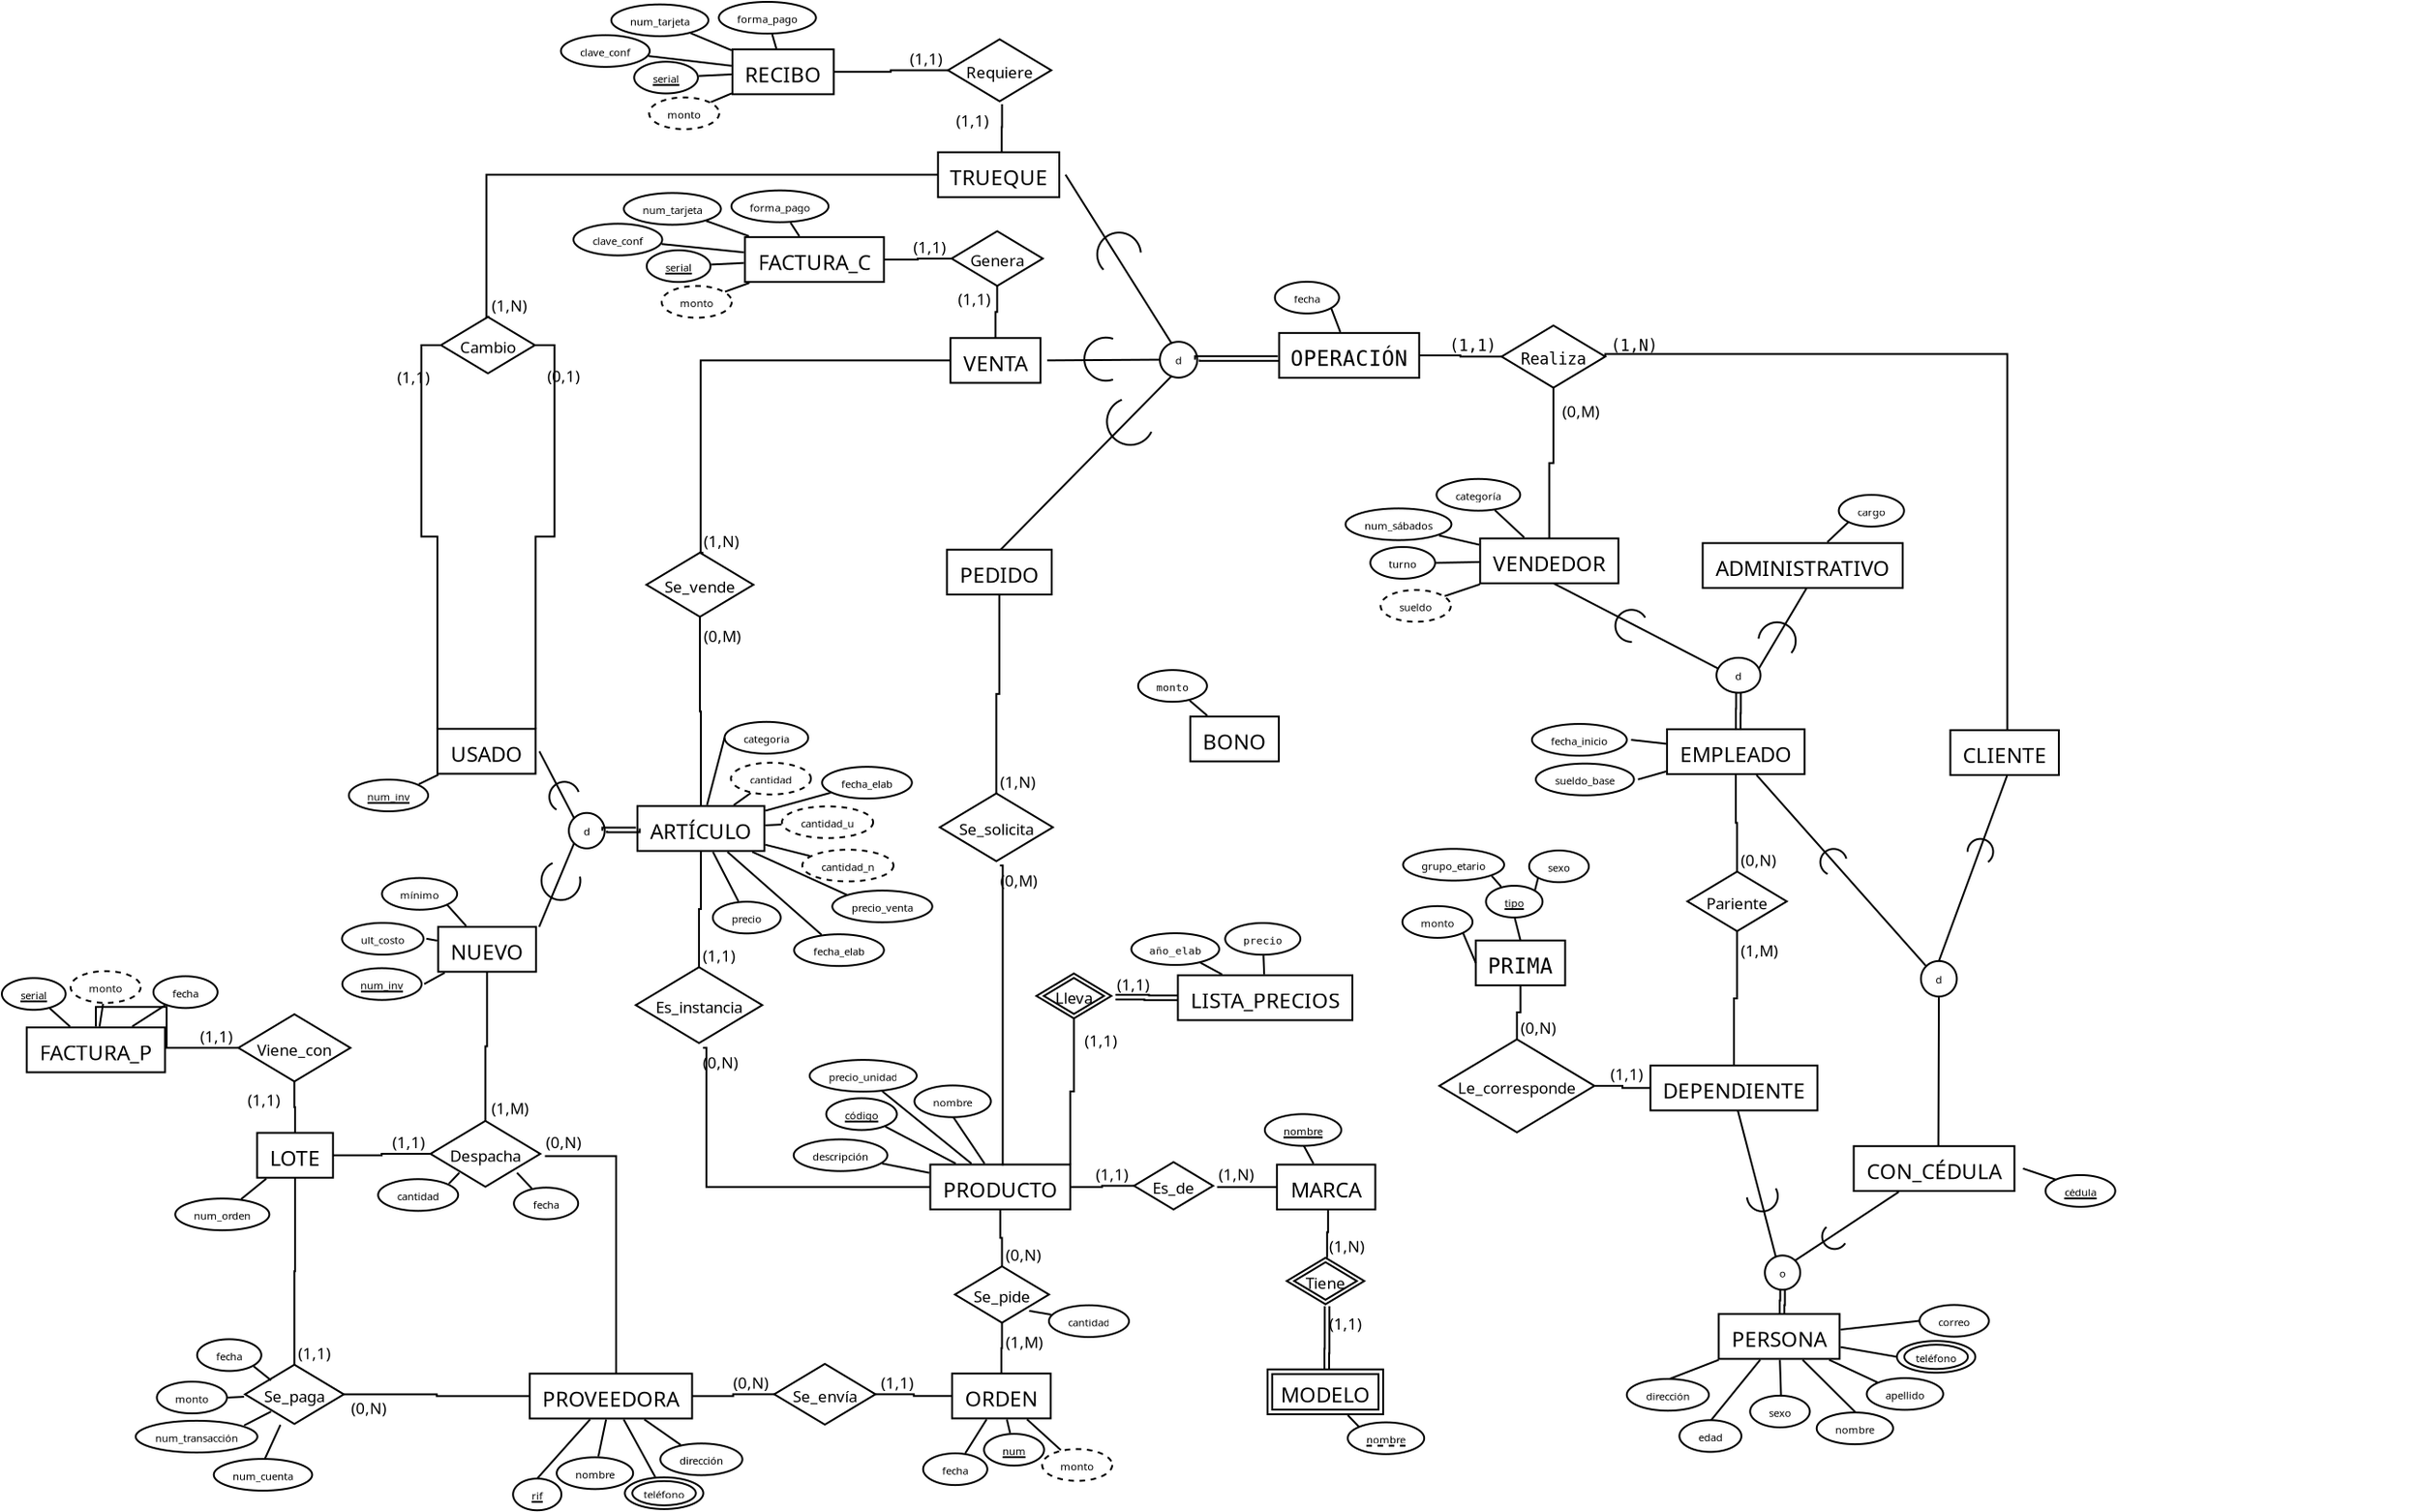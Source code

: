 <?xml version="1.0" encoding="UTF-8"?>
<dia:diagram xmlns:dia="http://www.lysator.liu.se/~alla/dia/">
  <dia:layer name="Background" visible="true" active="true">
    <dia:object type="Flowchart - Ellipse" version="0" id="O0">
      <dia:attribute name="obj_pos">
        <dia:point val="0.53,-28.442"/>
      </dia:attribute>
      <dia:attribute name="obj_bb">
        <dia:rectangle val="0.48,-28.492;2.591,-26.464"/>
      </dia:attribute>
      <dia:attribute name="elem_corner">
        <dia:point val="0.53,-28.442"/>
      </dia:attribute>
      <dia:attribute name="elem_width">
        <dia:real val="2.011"/>
      </dia:attribute>
      <dia:attribute name="elem_height">
        <dia:real val="1.928"/>
      </dia:attribute>
      <dia:attribute name="border_width">
        <dia:real val="0.1"/>
      </dia:attribute>
      <dia:attribute name="show_background">
        <dia:boolean val="true"/>
      </dia:attribute>
      <dia:attribute name="padding">
        <dia:real val="0.354"/>
      </dia:attribute>
      <dia:attribute name="text">
        <dia:composite type="text">
          <dia:attribute name="string">
            <dia:string>#d#</dia:string>
          </dia:attribute>
          <dia:attribute name="font">
            <dia:font family="sans" style="0" name="Helvetica"/>
          </dia:attribute>
          <dia:attribute name="height">
            <dia:real val="0.706"/>
          </dia:attribute>
          <dia:attribute name="pos">
            <dia:point val="1.535,-27.306"/>
          </dia:attribute>
          <dia:attribute name="color">
            <dia:color val="#000000"/>
          </dia:attribute>
          <dia:attribute name="alignment">
            <dia:enum val="1"/>
          </dia:attribute>
        </dia:composite>
      </dia:attribute>
    </dia:object>
    <dia:object type="Standard - Line" version="0" id="O1">
      <dia:attribute name="obj_pos">
        <dia:point val="0.53,-27.478"/>
      </dia:attribute>
      <dia:attribute name="obj_bb">
        <dia:rectangle val="-5.572,-27.528;0.58,-27.388"/>
      </dia:attribute>
      <dia:attribute name="conn_endpoints">
        <dia:point val="0.53,-27.478"/>
        <dia:point val="-5.522,-27.438"/>
      </dia:attribute>
      <dia:attribute name="numcp">
        <dia:int val="1"/>
      </dia:attribute>
      <dia:connections>
        <dia:connection handle="0" to="O0" connection="8"/>
        <dia:connection handle="1" to="O95" connection="4"/>
      </dia:connections>
    </dia:object>
    <dia:object type="Standard - Line" version="0" id="O2">
      <dia:attribute name="obj_pos">
        <dia:point val="1.151,-28.369"/>
      </dia:attribute>
      <dia:attribute name="obj_bb">
        <dia:rectangle val="-4.609,-37.487;1.219,-28.3"/>
      </dia:attribute>
      <dia:attribute name="conn_endpoints">
        <dia:point val="1.151,-28.369"/>
        <dia:point val="-4.54,-37.419"/>
      </dia:attribute>
      <dia:attribute name="numcp">
        <dia:int val="1"/>
      </dia:attribute>
      <dia:connections>
        <dia:connection handle="0" to="O0" connection="5"/>
        <dia:connection handle="1" to="O94" connection="4"/>
      </dia:connections>
    </dia:object>
    <dia:object type="Standard - Line" version="0" id="O3">
      <dia:attribute name="obj_pos">
        <dia:point val="1.151,-26.587"/>
      </dia:attribute>
      <dia:attribute name="obj_bb">
        <dia:rectangle val="-8.098,-26.658;1.221,-17.199"/>
      </dia:attribute>
      <dia:attribute name="conn_endpoints">
        <dia:point val="1.151,-26.587"/>
        <dia:point val="-8.027,-17.269"/>
      </dia:attribute>
      <dia:attribute name="numcp">
        <dia:int val="1"/>
      </dia:attribute>
      <dia:connections>
        <dia:connection handle="0" to="O0" connection="11"/>
        <dia:connection handle="1" to="O96" connection="1"/>
      </dia:connections>
    </dia:object>
    <dia:object type="Flowchart - Ellipse" version="0" id="O4">
      <dia:attribute name="obj_pos">
        <dia:point val="-31.218,-3.121"/>
      </dia:attribute>
      <dia:attribute name="obj_bb">
        <dia:rectangle val="-31.268,-3.171;-29.242,-1.165"/>
      </dia:attribute>
      <dia:attribute name="elem_corner">
        <dia:point val="-31.218,-3.121"/>
      </dia:attribute>
      <dia:attribute name="elem_width">
        <dia:real val="1.926"/>
      </dia:attribute>
      <dia:attribute name="elem_height">
        <dia:real val="1.906"/>
      </dia:attribute>
      <dia:attribute name="border_width">
        <dia:real val="0.1"/>
      </dia:attribute>
      <dia:attribute name="show_background">
        <dia:boolean val="true"/>
      </dia:attribute>
      <dia:attribute name="padding">
        <dia:real val="0.354"/>
      </dia:attribute>
      <dia:attribute name="text">
        <dia:composite type="text">
          <dia:attribute name="string">
            <dia:string>#d#</dia:string>
          </dia:attribute>
          <dia:attribute name="font">
            <dia:font family="sans" style="0" name="Helvetica"/>
          </dia:attribute>
          <dia:attribute name="height">
            <dia:real val="0.706"/>
          </dia:attribute>
          <dia:attribute name="pos">
            <dia:point val="-30.255,-1.996"/>
          </dia:attribute>
          <dia:attribute name="color">
            <dia:color val="#000000"/>
          </dia:attribute>
          <dia:attribute name="alignment">
            <dia:enum val="1"/>
          </dia:attribute>
        </dia:composite>
      </dia:attribute>
    </dia:object>
    <dia:object type="Standard - Line" version="0" id="O5">
      <dia:attribute name="obj_pos">
        <dia:point val="-30.936,-2.842"/>
      </dia:attribute>
      <dia:attribute name="obj_bb">
        <dia:rectangle val="-32.871,-6.501;-30.869,-2.775"/>
      </dia:attribute>
      <dia:attribute name="conn_endpoints">
        <dia:point val="-30.936,-2.842"/>
        <dia:point val="-32.804,-6.433"/>
      </dia:attribute>
      <dia:attribute name="numcp">
        <dia:int val="1"/>
      </dia:attribute>
      <dia:connections>
        <dia:connection handle="0" to="O4" connection="6"/>
        <dia:connection handle="1" to="O80" connection="4"/>
      </dia:connections>
    </dia:object>
    <dia:object type="Standard - Line" version="0" id="O6">
      <dia:attribute name="obj_pos">
        <dia:point val="-30.936,-1.495"/>
      </dia:attribute>
      <dia:attribute name="obj_bb">
        <dia:rectangle val="-32.881,-1.56;-30.871,3.068"/>
      </dia:attribute>
      <dia:attribute name="conn_endpoints">
        <dia:point val="-30.936,-1.495"/>
        <dia:point val="-32.816,3.003"/>
      </dia:attribute>
      <dia:attribute name="numcp">
        <dia:int val="1"/>
      </dia:attribute>
      <dia:connections>
        <dia:connection handle="0" to="O4" connection="10"/>
        <dia:connection handle="1" to="O93" connection="2"/>
      </dia:connections>
    </dia:object>
    <dia:object type="Standard - Line" version="0" id="O7">
      <dia:attribute name="obj_pos">
        <dia:point val="33.617,20.73"/>
      </dia:attribute>
      <dia:attribute name="obj_bb">
        <dia:rectangle val="31.515,12.804;33.678,20.791"/>
      </dia:attribute>
      <dia:attribute name="conn_endpoints">
        <dia:point val="33.617,20.73"/>
        <dia:point val="31.576,12.865"/>
      </dia:attribute>
      <dia:attribute name="numcp">
        <dia:int val="1"/>
      </dia:attribute>
      <dia:connections>
        <dia:connection handle="0" to="O106" connection="5"/>
        <dia:connection handle="1" to="O103" connection="6"/>
      </dia:connections>
    </dia:object>
    <dia:object type="Standard - Line" version="0" id="O8">
      <dia:attribute name="obj_pos">
        <dia:point val="34.651,20.93"/>
      </dia:attribute>
      <dia:attribute name="obj_bb">
        <dia:rectangle val="34.582,17.174;40.469,20.999"/>
      </dia:attribute>
      <dia:attribute name="conn_endpoints">
        <dia:point val="34.651,20.93"/>
        <dia:point val="40.4,17.243"/>
      </dia:attribute>
      <dia:attribute name="numcp">
        <dia:int val="1"/>
      </dia:attribute>
      <dia:connections>
        <dia:connection handle="0" to="O106" connection="2"/>
        <dia:connection handle="1" to="O104" connection="8"/>
      </dia:connections>
    </dia:object>
    <dia:object type="Flowchart - Ellipse" version="0" id="O9">
      <dia:attribute name="obj_pos">
        <dia:point val="41.415,4.837"/>
      </dia:attribute>
      <dia:attribute name="obj_bb">
        <dia:rectangle val="41.365,4.787;43.391,6.793"/>
      </dia:attribute>
      <dia:attribute name="elem_corner">
        <dia:point val="41.415,4.837"/>
      </dia:attribute>
      <dia:attribute name="elem_width">
        <dia:real val="1.926"/>
      </dia:attribute>
      <dia:attribute name="elem_height">
        <dia:real val="1.906"/>
      </dia:attribute>
      <dia:attribute name="border_width">
        <dia:real val="0.1"/>
      </dia:attribute>
      <dia:attribute name="show_background">
        <dia:boolean val="true"/>
      </dia:attribute>
      <dia:attribute name="padding">
        <dia:real val="0.354"/>
      </dia:attribute>
      <dia:attribute name="text">
        <dia:composite type="text">
          <dia:attribute name="string">
            <dia:string>#d#</dia:string>
          </dia:attribute>
          <dia:attribute name="font">
            <dia:font family="sans" style="0" name="Helvetica"/>
          </dia:attribute>
          <dia:attribute name="height">
            <dia:real val="0.706"/>
          </dia:attribute>
          <dia:attribute name="pos">
            <dia:point val="42.378,5.962"/>
          </dia:attribute>
          <dia:attribute name="color">
            <dia:color val="#000000"/>
          </dia:attribute>
          <dia:attribute name="alignment">
            <dia:enum val="1"/>
          </dia:attribute>
        </dia:composite>
      </dia:attribute>
    </dia:object>
    <dia:object type="Standard - Line" version="0" id="O10">
      <dia:attribute name="obj_pos">
        <dia:point val="42.351,14.782"/>
      </dia:attribute>
      <dia:attribute name="obj_bb">
        <dia:rectangle val="42.301,6.693;42.428,14.832"/>
      </dia:attribute>
      <dia:attribute name="conn_endpoints">
        <dia:point val="42.351,14.782"/>
        <dia:point val="42.378,6.743"/>
      </dia:attribute>
      <dia:attribute name="numcp">
        <dia:int val="1"/>
      </dia:attribute>
      <dia:connections>
        <dia:connection handle="0" to="O104" connection="1"/>
        <dia:connection handle="1" to="O9" connection="12"/>
      </dia:connections>
    </dia:object>
    <dia:object type="Standard - Line" version="0" id="O11">
      <dia:attribute name="obj_pos">
        <dia:point val="42.378,4.837"/>
      </dia:attribute>
      <dia:attribute name="obj_bb">
        <dia:rectangle val="42.314,-5.224;46.117,4.901"/>
      </dia:attribute>
      <dia:attribute name="conn_endpoints">
        <dia:point val="42.378,4.837"/>
        <dia:point val="46.053,-5.16"/>
      </dia:attribute>
      <dia:attribute name="numcp">
        <dia:int val="1"/>
      </dia:attribute>
      <dia:connections>
        <dia:connection handle="0" to="O9" connection="4"/>
        <dia:connection handle="1" to="O101" connection="6"/>
      </dia:connections>
    </dia:object>
    <dia:object type="Standard - Line" version="0" id="O12">
      <dia:attribute name="obj_pos">
        <dia:point val="41.697,5.116"/>
      </dia:attribute>
      <dia:attribute name="obj_bb">
        <dia:rectangle val="32.625,-5.229;41.768,5.187"/>
      </dia:attribute>
      <dia:attribute name="conn_endpoints">
        <dia:point val="41.697,5.116"/>
        <dia:point val="32.696,-5.159"/>
      </dia:attribute>
      <dia:attribute name="numcp">
        <dia:int val="1"/>
      </dia:attribute>
      <dia:connections>
        <dia:connection handle="0" to="O9" connection="6"/>
        <dia:connection handle="1" to="O100" connection="8"/>
      </dia:connections>
    </dia:object>
    <dia:object type="Flowchart - Ellipse" version="0" id="O13">
      <dia:attribute name="obj_pos">
        <dia:point val="30.432,-11.46"/>
      </dia:attribute>
      <dia:attribute name="obj_bb">
        <dia:rectangle val="30.382,-11.51;32.845,-9.529"/>
      </dia:attribute>
      <dia:attribute name="elem_corner">
        <dia:point val="30.432,-11.46"/>
      </dia:attribute>
      <dia:attribute name="elem_width">
        <dia:real val="2.363"/>
      </dia:attribute>
      <dia:attribute name="elem_height">
        <dia:real val="1.881"/>
      </dia:attribute>
      <dia:attribute name="border_width">
        <dia:real val="0.1"/>
      </dia:attribute>
      <dia:attribute name="show_background">
        <dia:boolean val="true"/>
      </dia:attribute>
      <dia:attribute name="padding">
        <dia:real val="0.354"/>
      </dia:attribute>
      <dia:attribute name="text">
        <dia:composite type="text">
          <dia:attribute name="string">
            <dia:string>#d#</dia:string>
          </dia:attribute>
          <dia:attribute name="font">
            <dia:font family="sans" style="0" name="Helvetica"/>
          </dia:attribute>
          <dia:attribute name="height">
            <dia:real val="0.706"/>
          </dia:attribute>
          <dia:attribute name="pos">
            <dia:point val="31.613,-10.347"/>
          </dia:attribute>
          <dia:attribute name="color">
            <dia:color val="#000000"/>
          </dia:attribute>
          <dia:attribute name="alignment">
            <dia:enum val="1"/>
          </dia:attribute>
        </dia:composite>
      </dia:attribute>
    </dia:object>
    <dia:object type="Standard - Line" version="0" id="O14">
      <dia:attribute name="obj_pos">
        <dia:point val="30.522,-10.879"/>
      </dia:attribute>
      <dia:attribute name="obj_bb">
        <dia:rectangle val="21.6,-15.531;30.589,-10.812"/>
      </dia:attribute>
      <dia:attribute name="conn_endpoints">
        <dia:point val="30.522,-10.879"/>
        <dia:point val="21.667,-15.463"/>
      </dia:attribute>
      <dia:attribute name="numcp">
        <dia:int val="1"/>
      </dia:attribute>
      <dia:connections>
        <dia:connection handle="0" to="O13" connection="7"/>
        <dia:connection handle="1" to="O98" connection="6"/>
      </dia:connections>
    </dia:object>
    <dia:object type="Standard - Line" version="0" id="O15">
      <dia:attribute name="obj_pos">
        <dia:point val="32.705,-10.879"/>
      </dia:attribute>
      <dia:attribute name="obj_bb">
        <dia:rectangle val="32.636,-15.281;35.349,-10.811"/>
      </dia:attribute>
      <dia:attribute name="conn_endpoints">
        <dia:point val="32.705,-10.879"/>
        <dia:point val="35.28,-15.213"/>
      </dia:attribute>
      <dia:attribute name="numcp">
        <dia:int val="1"/>
      </dia:attribute>
      <dia:connections>
        <dia:connection handle="0" to="O13" connection="1"/>
        <dia:connection handle="1" to="O99" connection="6"/>
      </dia:connections>
    </dia:object>
    <dia:object type="Standard - ZigZagLine" version="1" id="O16">
      <dia:attribute name="obj_pos">
        <dia:point val="24.455,-27.643"/>
      </dia:attribute>
      <dia:attribute name="obj_bb">
        <dia:rectangle val="24.405,-27.832;46.103,-7.521"/>
      </dia:attribute>
      <dia:attribute name="orth_points">
        <dia:point val="24.455,-27.643"/>
        <dia:point val="24.455,-27.782"/>
        <dia:point val="46.053,-27.782"/>
        <dia:point val="46.053,-7.571"/>
      </dia:attribute>
      <dia:attribute name="orth_orient">
        <dia:enum val="1"/>
        <dia:enum val="0"/>
        <dia:enum val="1"/>
      </dia:attribute>
      <dia:attribute name="autorouting">
        <dia:boolean val="false"/>
      </dia:attribute>
      <dia:connections>
        <dia:connection handle="0" to="O97" connection="4"/>
        <dia:connection handle="1" to="O101" connection="1"/>
      </dia:connections>
    </dia:object>
    <dia:object type="Standard - Arc" version="0" id="O17">
      <dia:attribute name="obj_pos">
        <dia:point val="32.072,17.536"/>
      </dia:attribute>
      <dia:attribute name="obj_bb">
        <dia:rectangle val="32.01,16.998;33.773,18.34"/>
      </dia:attribute>
      <dia:attribute name="conn_endpoints">
        <dia:point val="32.072,17.536"/>
        <dia:point val="33.618,17.06"/>
      </dia:attribute>
      <dia:attribute name="curve_distance">
        <dia:real val="1.0"/>
      </dia:attribute>
    </dia:object>
    <dia:object type="Standard - Arc" version="0" id="O18">
      <dia:attribute name="obj_pos">
        <dia:point val="36.338,19.133"/>
      </dia:attribute>
      <dia:attribute name="obj_bb">
        <dia:rectangle val="36.057,19.062;37.413,20.361"/>
      </dia:attribute>
      <dia:attribute name="conn_endpoints">
        <dia:point val="36.338,19.133"/>
        <dia:point val="37.343,20.002"/>
      </dia:attribute>
      <dia:attribute name="curve_distance">
        <dia:real val="0.767"/>
      </dia:attribute>
    </dia:object>
    <dia:object type="ER - Attribute" version="0" id="O19">
      <dia:attribute name="obj_pos">
        <dia:point val="35.812,29.097"/>
      </dia:attribute>
      <dia:attribute name="obj_bb">
        <dia:rectangle val="35.762,29.047;40.039,30.852"/>
      </dia:attribute>
      <dia:attribute name="elem_corner">
        <dia:point val="35.812,29.097"/>
      </dia:attribute>
      <dia:attribute name="elem_width">
        <dia:real val="4.178"/>
      </dia:attribute>
      <dia:attribute name="elem_height">
        <dia:real val="1.706"/>
      </dia:attribute>
      <dia:attribute name="border_width">
        <dia:real val="0.1"/>
      </dia:attribute>
      <dia:attribute name="border_color">
        <dia:color val="#000000"/>
      </dia:attribute>
      <dia:attribute name="inner_color">
        <dia:color val="#ffffff"/>
      </dia:attribute>
      <dia:attribute name="name">
        <dia:string>#nombre#</dia:string>
      </dia:attribute>
      <dia:attribute name="key">
        <dia:boolean val="false"/>
      </dia:attribute>
      <dia:attribute name="weak_key">
        <dia:boolean val="false"/>
      </dia:attribute>
      <dia:attribute name="derived">
        <dia:boolean val="false"/>
      </dia:attribute>
      <dia:attribute name="multivalued">
        <dia:boolean val="false"/>
      </dia:attribute>
      <dia:attribute name="font">
        <dia:font family="sans" style="0" name="Helvetica"/>
      </dia:attribute>
      <dia:attribute name="font_height">
        <dia:real val="0.706"/>
      </dia:attribute>
    </dia:object>
    <dia:object type="ER - Attribute" version="0" id="O20">
      <dia:attribute name="obj_pos">
        <dia:point val="38.503,27.25"/>
      </dia:attribute>
      <dia:attribute name="obj_bb">
        <dia:rectangle val="38.453,27.2;42.778,29.006"/>
      </dia:attribute>
      <dia:attribute name="elem_corner">
        <dia:point val="38.503,27.25"/>
      </dia:attribute>
      <dia:attribute name="elem_width">
        <dia:real val="4.225"/>
      </dia:attribute>
      <dia:attribute name="elem_height">
        <dia:real val="1.706"/>
      </dia:attribute>
      <dia:attribute name="border_width">
        <dia:real val="0.1"/>
      </dia:attribute>
      <dia:attribute name="border_color">
        <dia:color val="#000000"/>
      </dia:attribute>
      <dia:attribute name="inner_color">
        <dia:color val="#ffffff"/>
      </dia:attribute>
      <dia:attribute name="name">
        <dia:string>#apellido#</dia:string>
      </dia:attribute>
      <dia:attribute name="key">
        <dia:boolean val="false"/>
      </dia:attribute>
      <dia:attribute name="weak_key">
        <dia:boolean val="false"/>
      </dia:attribute>
      <dia:attribute name="derived">
        <dia:boolean val="false"/>
      </dia:attribute>
      <dia:attribute name="multivalued">
        <dia:boolean val="false"/>
      </dia:attribute>
      <dia:attribute name="font">
        <dia:font family="sans" style="0" name="Helvetica"/>
      </dia:attribute>
      <dia:attribute name="font_height">
        <dia:real val="0.706"/>
      </dia:attribute>
    </dia:object>
    <dia:object type="ER - Attribute" version="0" id="O21">
      <dia:attribute name="obj_pos">
        <dia:point val="25.613,27.294"/>
      </dia:attribute>
      <dia:attribute name="obj_bb">
        <dia:rectangle val="25.563,27.244;30.226,29.049"/>
      </dia:attribute>
      <dia:attribute name="elem_corner">
        <dia:point val="25.613,27.294"/>
      </dia:attribute>
      <dia:attribute name="elem_width">
        <dia:real val="4.562"/>
      </dia:attribute>
      <dia:attribute name="elem_height">
        <dia:real val="1.706"/>
      </dia:attribute>
      <dia:attribute name="border_width">
        <dia:real val="0.1"/>
      </dia:attribute>
      <dia:attribute name="border_color">
        <dia:color val="#000000"/>
      </dia:attribute>
      <dia:attribute name="inner_color">
        <dia:color val="#ffffff"/>
      </dia:attribute>
      <dia:attribute name="name">
        <dia:string>#dirección#</dia:string>
      </dia:attribute>
      <dia:attribute name="key">
        <dia:boolean val="false"/>
      </dia:attribute>
      <dia:attribute name="weak_key">
        <dia:boolean val="false"/>
      </dia:attribute>
      <dia:attribute name="derived">
        <dia:boolean val="false"/>
      </dia:attribute>
      <dia:attribute name="multivalued">
        <dia:boolean val="false"/>
      </dia:attribute>
      <dia:attribute name="font">
        <dia:font family="sans" style="0" name="Helvetica"/>
      </dia:attribute>
      <dia:attribute name="font_height">
        <dia:real val="0.706"/>
      </dia:attribute>
    </dia:object>
    <dia:object type="ER - Attribute" version="0" id="O22">
      <dia:attribute name="obj_pos">
        <dia:point val="28.44,29.509"/>
      </dia:attribute>
      <dia:attribute name="obj_bb">
        <dia:rectangle val="28.39,29.459;31.898,31.265"/>
      </dia:attribute>
      <dia:attribute name="elem_corner">
        <dia:point val="28.44,29.509"/>
      </dia:attribute>
      <dia:attribute name="elem_width">
        <dia:real val="3.407"/>
      </dia:attribute>
      <dia:attribute name="elem_height">
        <dia:real val="1.706"/>
      </dia:attribute>
      <dia:attribute name="border_width">
        <dia:real val="0.1"/>
      </dia:attribute>
      <dia:attribute name="border_color">
        <dia:color val="#000000"/>
      </dia:attribute>
      <dia:attribute name="inner_color">
        <dia:color val="#ffffff"/>
      </dia:attribute>
      <dia:attribute name="name">
        <dia:string>#edad#</dia:string>
      </dia:attribute>
      <dia:attribute name="key">
        <dia:boolean val="false"/>
      </dia:attribute>
      <dia:attribute name="weak_key">
        <dia:boolean val="false"/>
      </dia:attribute>
      <dia:attribute name="derived">
        <dia:boolean val="false"/>
      </dia:attribute>
      <dia:attribute name="multivalued">
        <dia:boolean val="false"/>
      </dia:attribute>
      <dia:attribute name="font">
        <dia:font family="sans" style="0" name="Helvetica"/>
      </dia:attribute>
      <dia:attribute name="font_height">
        <dia:real val="0.706"/>
      </dia:attribute>
    </dia:object>
    <dia:object type="ER - Attribute" version="0" id="O23">
      <dia:attribute name="obj_pos">
        <dia:point val="32.238,28.191"/>
      </dia:attribute>
      <dia:attribute name="obj_bb">
        <dia:rectangle val="32.188,28.141;35.583,29.946"/>
      </dia:attribute>
      <dia:attribute name="elem_corner">
        <dia:point val="32.238,28.191"/>
      </dia:attribute>
      <dia:attribute name="elem_width">
        <dia:real val="3.295"/>
      </dia:attribute>
      <dia:attribute name="elem_height">
        <dia:real val="1.706"/>
      </dia:attribute>
      <dia:attribute name="border_width">
        <dia:real val="0.1"/>
      </dia:attribute>
      <dia:attribute name="border_color">
        <dia:color val="#000000"/>
      </dia:attribute>
      <dia:attribute name="inner_color">
        <dia:color val="#ffffff"/>
      </dia:attribute>
      <dia:attribute name="name">
        <dia:string>#sexo#</dia:string>
      </dia:attribute>
      <dia:attribute name="key">
        <dia:boolean val="false"/>
      </dia:attribute>
      <dia:attribute name="weak_key">
        <dia:boolean val="false"/>
      </dia:attribute>
      <dia:attribute name="derived">
        <dia:boolean val="false"/>
      </dia:attribute>
      <dia:attribute name="multivalued">
        <dia:boolean val="false"/>
      </dia:attribute>
      <dia:attribute name="font">
        <dia:font family="sans" style="0" name="Helvetica"/>
      </dia:attribute>
      <dia:attribute name="font_height">
        <dia:real val="0.706"/>
      </dia:attribute>
    </dia:object>
    <dia:object type="ER - Attribute" version="0" id="O24">
      <dia:attribute name="obj_pos">
        <dia:point val="40.122,25.253"/>
      </dia:attribute>
      <dia:attribute name="obj_bb">
        <dia:rectangle val="40.072,25.203;44.492,27.008"/>
      </dia:attribute>
      <dia:attribute name="elem_corner">
        <dia:point val="40.122,25.253"/>
      </dia:attribute>
      <dia:attribute name="elem_width">
        <dia:real val="4.32"/>
      </dia:attribute>
      <dia:attribute name="elem_height">
        <dia:real val="1.706"/>
      </dia:attribute>
      <dia:attribute name="border_width">
        <dia:real val="0.1"/>
      </dia:attribute>
      <dia:attribute name="border_color">
        <dia:color val="#000000"/>
      </dia:attribute>
      <dia:attribute name="inner_color">
        <dia:color val="#ffffff"/>
      </dia:attribute>
      <dia:attribute name="name">
        <dia:string>#teléfono#</dia:string>
      </dia:attribute>
      <dia:attribute name="key">
        <dia:boolean val="false"/>
      </dia:attribute>
      <dia:attribute name="weak_key">
        <dia:boolean val="false"/>
      </dia:attribute>
      <dia:attribute name="derived">
        <dia:boolean val="false"/>
      </dia:attribute>
      <dia:attribute name="multivalued">
        <dia:boolean val="true"/>
      </dia:attribute>
      <dia:attribute name="font">
        <dia:font family="sans" style="0" name="Helvetica"/>
      </dia:attribute>
      <dia:attribute name="font_height">
        <dia:real val="0.706"/>
      </dia:attribute>
    </dia:object>
    <dia:object type="ER - Attribute" version="0" id="O25">
      <dia:attribute name="obj_pos">
        <dia:point val="41.337,23.317"/>
      </dia:attribute>
      <dia:attribute name="obj_bb">
        <dia:rectangle val="41.287,23.267;45.177,25.073"/>
      </dia:attribute>
      <dia:attribute name="elem_corner">
        <dia:point val="41.337,23.317"/>
      </dia:attribute>
      <dia:attribute name="elem_width">
        <dia:real val="3.79"/>
      </dia:attribute>
      <dia:attribute name="elem_height">
        <dia:real val="1.706"/>
      </dia:attribute>
      <dia:attribute name="border_width">
        <dia:real val="0.1"/>
      </dia:attribute>
      <dia:attribute name="border_color">
        <dia:color val="#000000"/>
      </dia:attribute>
      <dia:attribute name="inner_color">
        <dia:color val="#ffffff"/>
      </dia:attribute>
      <dia:attribute name="name">
        <dia:string>#correo#</dia:string>
      </dia:attribute>
      <dia:attribute name="key">
        <dia:boolean val="false"/>
      </dia:attribute>
      <dia:attribute name="weak_key">
        <dia:boolean val="false"/>
      </dia:attribute>
      <dia:attribute name="derived">
        <dia:boolean val="false"/>
      </dia:attribute>
      <dia:attribute name="multivalued">
        <dia:boolean val="false"/>
      </dia:attribute>
      <dia:attribute name="font">
        <dia:font family="sans" style="0" name="Helvetica"/>
      </dia:attribute>
      <dia:attribute name="font_height">
        <dia:real val="0.706"/>
      </dia:attribute>
    </dia:object>
    <dia:object type="Standard - Line" version="0" id="O26">
      <dia:attribute name="obj_pos">
        <dia:point val="35.165,26.266"/>
      </dia:attribute>
      <dia:attribute name="obj_bb">
        <dia:rectangle val="35.095,26.196;37.978,29.168"/>
      </dia:attribute>
      <dia:attribute name="conn_endpoints">
        <dia:point val="35.165,26.266"/>
        <dia:point val="37.907,29.097"/>
      </dia:attribute>
      <dia:attribute name="numcp">
        <dia:int val="1"/>
      </dia:attribute>
      <dia:connections>
        <dia:connection handle="0" to="O105" connection="8"/>
        <dia:connection handle="1" to="O19" connection="1"/>
      </dia:connections>
    </dia:object>
    <dia:object type="Standard - Line" version="0" id="O27">
      <dia:attribute name="obj_pos">
        <dia:point val="36.559,26.267"/>
      </dia:attribute>
      <dia:attribute name="obj_bb">
        <dia:rectangle val="36.492,26.2;39.188,27.567"/>
      </dia:attribute>
      <dia:attribute name="conn_endpoints">
        <dia:point val="36.559,26.267"/>
        <dia:point val="39.122,27.5"/>
      </dia:attribute>
      <dia:attribute name="numcp">
        <dia:int val="1"/>
      </dia:attribute>
      <dia:connections>
        <dia:connection handle="0" to="O105" connection="8"/>
        <dia:connection handle="1" to="O20" connection="0"/>
      </dia:connections>
    </dia:object>
    <dia:object type="Standard - Line" version="0" id="O28">
      <dia:attribute name="obj_pos">
        <dia:point val="37.399,25.623"/>
      </dia:attribute>
      <dia:attribute name="obj_bb">
        <dia:rectangle val="37.341,25.565;40.18,26.164"/>
      </dia:attribute>
      <dia:attribute name="conn_endpoints">
        <dia:point val="37.399,25.623"/>
        <dia:point val="40.122,26.106"/>
      </dia:attribute>
      <dia:attribute name="numcp">
        <dia:int val="1"/>
      </dia:attribute>
      <dia:connections>
        <dia:connection handle="0" to="O105" connection="8"/>
        <dia:connection handle="1" to="O24" connection="3"/>
      </dia:connections>
    </dia:object>
    <dia:object type="Standard - Line" version="0" id="O29">
      <dia:attribute name="obj_pos">
        <dia:point val="37.399,24.618"/>
      </dia:attribute>
      <dia:attribute name="obj_bb">
        <dia:rectangle val="37.343,24.115;41.392,24.674"/>
      </dia:attribute>
      <dia:attribute name="conn_endpoints">
        <dia:point val="37.399,24.618"/>
        <dia:point val="41.337,24.17"/>
      </dia:attribute>
      <dia:attribute name="numcp">
        <dia:int val="1"/>
      </dia:attribute>
      <dia:connections>
        <dia:connection handle="0" to="O105" connection="8"/>
        <dia:connection handle="1" to="O25" connection="3"/>
      </dia:connections>
    </dia:object>
    <dia:object type="Standard - Line" version="0" id="O30">
      <dia:attribute name="obj_pos">
        <dia:point val="33.929,26.266"/>
      </dia:attribute>
      <dia:attribute name="obj_bb">
        <dia:rectangle val="33.848,26.215;33.98,28.241"/>
      </dia:attribute>
      <dia:attribute name="conn_endpoints">
        <dia:point val="33.929,26.266"/>
        <dia:point val="33.899,28.191"/>
      </dia:attribute>
      <dia:attribute name="numcp">
        <dia:int val="1"/>
      </dia:attribute>
      <dia:connections>
        <dia:connection handle="0" to="O105" connection="8"/>
        <dia:connection handle="1" to="O23" connection="1"/>
      </dia:connections>
    </dia:object>
    <dia:object type="Standard - Line" version="0" id="O31">
      <dia:attribute name="obj_pos">
        <dia:point val="32.89,26.263"/>
      </dia:attribute>
      <dia:attribute name="obj_bb">
        <dia:rectangle val="30.073,26.192;32.961,29.58"/>
      </dia:attribute>
      <dia:attribute name="conn_endpoints">
        <dia:point val="32.89,26.263"/>
        <dia:point val="30.144,29.509"/>
      </dia:attribute>
      <dia:attribute name="numcp">
        <dia:int val="1"/>
      </dia:attribute>
      <dia:connections>
        <dia:connection handle="0" to="O105" connection="8"/>
        <dia:connection handle="1" to="O22" connection="1"/>
      </dia:connections>
    </dia:object>
    <dia:object type="Standard - Line" version="0" id="O32">
      <dia:attribute name="obj_pos">
        <dia:point val="30.622,26.267"/>
      </dia:attribute>
      <dia:attribute name="obj_bb">
        <dia:rectangle val="27.836,26.202;30.687,27.358"/>
      </dia:attribute>
      <dia:attribute name="conn_endpoints">
        <dia:point val="30.622,26.267"/>
        <dia:point val="27.901,27.294"/>
      </dia:attribute>
      <dia:attribute name="numcp">
        <dia:int val="1"/>
      </dia:attribute>
      <dia:connections>
        <dia:connection handle="0" to="O105" connection="8"/>
        <dia:connection handle="1" to="O21" connection="1"/>
      </dia:connections>
    </dia:object>
    <dia:object type="ER - Attribute" version="0" id="O33">
      <dia:attribute name="obj_pos">
        <dia:point val="48.106,16.339"/>
      </dia:attribute>
      <dia:attribute name="obj_bb">
        <dia:rectangle val="48.056,16.289;52.031,18.094"/>
      </dia:attribute>
      <dia:attribute name="elem_corner">
        <dia:point val="48.106,16.339"/>
      </dia:attribute>
      <dia:attribute name="elem_width">
        <dia:real val="3.875"/>
      </dia:attribute>
      <dia:attribute name="elem_height">
        <dia:real val="1.706"/>
      </dia:attribute>
      <dia:attribute name="border_width">
        <dia:real val="0.1"/>
      </dia:attribute>
      <dia:attribute name="border_color">
        <dia:color val="#000000"/>
      </dia:attribute>
      <dia:attribute name="inner_color">
        <dia:color val="#ffffff"/>
      </dia:attribute>
      <dia:attribute name="name">
        <dia:string>#cédula#</dia:string>
      </dia:attribute>
      <dia:attribute name="key">
        <dia:boolean val="true"/>
      </dia:attribute>
      <dia:attribute name="weak_key">
        <dia:boolean val="false"/>
      </dia:attribute>
      <dia:attribute name="derived">
        <dia:boolean val="false"/>
      </dia:attribute>
      <dia:attribute name="multivalued">
        <dia:boolean val="false"/>
      </dia:attribute>
      <dia:attribute name="font">
        <dia:font family="sans" style="0" name="Helvetica"/>
      </dia:attribute>
      <dia:attribute name="font_height">
        <dia:real val="0.706"/>
      </dia:attribute>
    </dia:object>
    <dia:object type="Standard - Line" version="0" id="O34">
      <dia:attribute name="obj_pos">
        <dia:point val="46.898,15.988"/>
      </dia:attribute>
      <dia:attribute name="obj_bb">
        <dia:rectangle val="46.835,15.925;48.736,16.652"/>
      </dia:attribute>
      <dia:attribute name="conn_endpoints">
        <dia:point val="46.898,15.988"/>
        <dia:point val="48.673,16.589"/>
      </dia:attribute>
      <dia:attribute name="numcp">
        <dia:int val="1"/>
      </dia:attribute>
      <dia:connections>
        <dia:connection handle="0" to="O104" connection="4"/>
        <dia:connection handle="1" to="O33" connection="0"/>
      </dia:connections>
    </dia:object>
    <dia:object type="ER - Entity" version="0" id="O35">
      <dia:attribute name="obj_pos">
        <dia:point val="17.501,3.732"/>
      </dia:attribute>
      <dia:attribute name="obj_bb">
        <dia:rectangle val="17.451,3.682;22.351,6.193"/>
      </dia:attribute>
      <dia:attribute name="elem_corner">
        <dia:point val="17.501,3.732"/>
      </dia:attribute>
      <dia:attribute name="elem_width">
        <dia:real val="4.8"/>
      </dia:attribute>
      <dia:attribute name="elem_height">
        <dia:real val="2.411"/>
      </dia:attribute>
      <dia:attribute name="border_width">
        <dia:real val="0.1"/>
      </dia:attribute>
      <dia:attribute name="border_color">
        <dia:color val="#000000"/>
      </dia:attribute>
      <dia:attribute name="inner_color">
        <dia:color val="#ffffff"/>
      </dia:attribute>
      <dia:attribute name="name">
        <dia:string>#PRIMA#</dia:string>
      </dia:attribute>
      <dia:attribute name="weak">
        <dia:boolean val="false"/>
      </dia:attribute>
      <dia:attribute name="associative">
        <dia:boolean val="false"/>
      </dia:attribute>
      <dia:attribute name="font">
        <dia:font family="monospace" style="0" name="Courier"/>
      </dia:attribute>
      <dia:attribute name="font_height">
        <dia:real val="1.411"/>
      </dia:attribute>
    </dia:object>
    <dia:object type="ER - Attribute" version="0" id="O36">
      <dia:attribute name="obj_pos">
        <dia:point val="13.559,1.884"/>
      </dia:attribute>
      <dia:attribute name="obj_bb">
        <dia:rectangle val="13.509,1.834;17.43,3.64"/>
      </dia:attribute>
      <dia:attribute name="elem_corner">
        <dia:point val="13.559,1.884"/>
      </dia:attribute>
      <dia:attribute name="elem_width">
        <dia:real val="3.82"/>
      </dia:attribute>
      <dia:attribute name="elem_height">
        <dia:real val="1.706"/>
      </dia:attribute>
      <dia:attribute name="border_width">
        <dia:real val="0.1"/>
      </dia:attribute>
      <dia:attribute name="border_color">
        <dia:color val="#000000"/>
      </dia:attribute>
      <dia:attribute name="inner_color">
        <dia:color val="#ffffff"/>
      </dia:attribute>
      <dia:attribute name="name">
        <dia:string>#monto#</dia:string>
      </dia:attribute>
      <dia:attribute name="key">
        <dia:boolean val="false"/>
      </dia:attribute>
      <dia:attribute name="weak_key">
        <dia:boolean val="false"/>
      </dia:attribute>
      <dia:attribute name="derived">
        <dia:boolean val="false"/>
      </dia:attribute>
      <dia:attribute name="multivalued">
        <dia:boolean val="false"/>
      </dia:attribute>
      <dia:attribute name="font">
        <dia:font family="sans" style="0" name="Helvetica"/>
      </dia:attribute>
      <dia:attribute name="font_height">
        <dia:real val="0.706"/>
      </dia:attribute>
    </dia:object>
    <dia:object type="ER - Attribute" version="0" id="O37">
      <dia:attribute name="obj_pos">
        <dia:point val="18.047,0.791"/>
      </dia:attribute>
      <dia:attribute name="obj_bb">
        <dia:rectangle val="17.997,0.741;21.18,2.547"/>
      </dia:attribute>
      <dia:attribute name="elem_corner">
        <dia:point val="18.047,0.791"/>
      </dia:attribute>
      <dia:attribute name="elem_width">
        <dia:real val="3.083"/>
      </dia:attribute>
      <dia:attribute name="elem_height">
        <dia:real val="1.706"/>
      </dia:attribute>
      <dia:attribute name="border_width">
        <dia:real val="0.1"/>
      </dia:attribute>
      <dia:attribute name="border_color">
        <dia:color val="#000000"/>
      </dia:attribute>
      <dia:attribute name="inner_color">
        <dia:color val="#ffffff"/>
      </dia:attribute>
      <dia:attribute name="name">
        <dia:string>#tipo#</dia:string>
      </dia:attribute>
      <dia:attribute name="key">
        <dia:boolean val="true"/>
      </dia:attribute>
      <dia:attribute name="weak_key">
        <dia:boolean val="false"/>
      </dia:attribute>
      <dia:attribute name="derived">
        <dia:boolean val="false"/>
      </dia:attribute>
      <dia:attribute name="multivalued">
        <dia:boolean val="false"/>
      </dia:attribute>
      <dia:attribute name="font">
        <dia:font family="sans" style="0" name="Helvetica"/>
      </dia:attribute>
      <dia:attribute name="font_height">
        <dia:real val="0.706"/>
      </dia:attribute>
    </dia:object>
    <dia:object type="ER - Attribute" version="0" id="O38">
      <dia:attribute name="obj_pos">
        <dia:point val="20.366,-1.104"/>
      </dia:attribute>
      <dia:attribute name="obj_bb">
        <dia:rectangle val="20.316,-1.154;23.711,0.651"/>
      </dia:attribute>
      <dia:attribute name="elem_corner">
        <dia:point val="20.366,-1.104"/>
      </dia:attribute>
      <dia:attribute name="elem_width">
        <dia:real val="3.295"/>
      </dia:attribute>
      <dia:attribute name="elem_height">
        <dia:real val="1.706"/>
      </dia:attribute>
      <dia:attribute name="border_width">
        <dia:real val="0.1"/>
      </dia:attribute>
      <dia:attribute name="border_color">
        <dia:color val="#000000"/>
      </dia:attribute>
      <dia:attribute name="inner_color">
        <dia:color val="#ffffff"/>
      </dia:attribute>
      <dia:attribute name="name">
        <dia:string>#sexo#</dia:string>
      </dia:attribute>
      <dia:attribute name="key">
        <dia:boolean val="false"/>
      </dia:attribute>
      <dia:attribute name="weak_key">
        <dia:boolean val="false"/>
      </dia:attribute>
      <dia:attribute name="derived">
        <dia:boolean val="false"/>
      </dia:attribute>
      <dia:attribute name="multivalued">
        <dia:boolean val="false"/>
      </dia:attribute>
      <dia:attribute name="font">
        <dia:font family="sans" style="0" name="Helvetica"/>
      </dia:attribute>
      <dia:attribute name="font_height">
        <dia:real val="0.706"/>
      </dia:attribute>
    </dia:object>
    <dia:object type="ER - Attribute" version="0" id="O39">
      <dia:attribute name="obj_pos">
        <dia:point val="13.595,-1.191"/>
      </dia:attribute>
      <dia:attribute name="obj_bb">
        <dia:rectangle val="13.545,-1.241;19.227,0.565"/>
      </dia:attribute>
      <dia:attribute name="elem_corner">
        <dia:point val="13.595,-1.191"/>
      </dia:attribute>
      <dia:attribute name="elem_width">
        <dia:real val="5.583"/>
      </dia:attribute>
      <dia:attribute name="elem_height">
        <dia:real val="1.706"/>
      </dia:attribute>
      <dia:attribute name="border_width">
        <dia:real val="0.1"/>
      </dia:attribute>
      <dia:attribute name="border_color">
        <dia:color val="#000000"/>
      </dia:attribute>
      <dia:attribute name="inner_color">
        <dia:color val="#ffffff"/>
      </dia:attribute>
      <dia:attribute name="name">
        <dia:string>#grupo_etario#</dia:string>
      </dia:attribute>
      <dia:attribute name="key">
        <dia:boolean val="false"/>
      </dia:attribute>
      <dia:attribute name="weak_key">
        <dia:boolean val="false"/>
      </dia:attribute>
      <dia:attribute name="derived">
        <dia:boolean val="false"/>
      </dia:attribute>
      <dia:attribute name="multivalued">
        <dia:boolean val="false"/>
      </dia:attribute>
      <dia:attribute name="font">
        <dia:font family="sans" style="0" name="Helvetica"/>
      </dia:attribute>
      <dia:attribute name="font_height">
        <dia:real val="0.706"/>
      </dia:attribute>
    </dia:object>
    <dia:object type="Standard - Line" version="0" id="O40">
      <dia:attribute name="obj_pos">
        <dia:point val="17.501,4.938"/>
      </dia:attribute>
      <dia:attribute name="obj_bb">
        <dia:rectangle val="16.754,3.275;17.566,5.003"/>
      </dia:attribute>
      <dia:attribute name="conn_endpoints">
        <dia:point val="17.501,4.938"/>
        <dia:point val="16.82,3.34"/>
      </dia:attribute>
      <dia:attribute name="numcp">
        <dia:int val="1"/>
      </dia:attribute>
      <dia:connections>
        <dia:connection handle="0" to="O35" connection="3"/>
        <dia:connection handle="1" to="O36" connection="7"/>
      </dia:connections>
    </dia:object>
    <dia:object type="Standard - Line" version="0" id="O41">
      <dia:attribute name="obj_pos">
        <dia:point val="19.901,3.732"/>
      </dia:attribute>
      <dia:attribute name="obj_bb">
        <dia:rectangle val="19.528,2.436;19.961,3.793"/>
      </dia:attribute>
      <dia:attribute name="conn_endpoints">
        <dia:point val="19.901,3.732"/>
        <dia:point val="19.589,2.497"/>
      </dia:attribute>
      <dia:attribute name="numcp">
        <dia:int val="1"/>
      </dia:attribute>
      <dia:connections>
        <dia:connection handle="0" to="O35" connection="1"/>
        <dia:connection handle="1" to="O37" connection="6"/>
      </dia:connections>
    </dia:object>
    <dia:object type="Standard - Line" version="0" id="O42">
      <dia:attribute name="obj_pos">
        <dia:point val="18.876,0.844"/>
      </dia:attribute>
      <dia:attribute name="obj_bb">
        <dia:rectangle val="18.289,0.195;18.946,0.915"/>
      </dia:attribute>
      <dia:attribute name="conn_endpoints">
        <dia:point val="18.876,0.844"/>
        <dia:point val="18.36,0.265"/>
      </dia:attribute>
      <dia:attribute name="numcp">
        <dia:int val="1"/>
      </dia:attribute>
      <dia:connections>
        <dia:connection handle="0" to="O37" connection="8"/>
        <dia:connection handle="1" to="O39" connection="7"/>
      </dia:connections>
    </dia:object>
    <dia:object type="Standard - Line" version="0" id="O43">
      <dia:attribute name="obj_pos">
        <dia:point val="20.678,1.041"/>
      </dia:attribute>
      <dia:attribute name="obj_bb">
        <dia:rectangle val="20.618,0.291;20.913,1.102"/>
      </dia:attribute>
      <dia:attribute name="conn_endpoints">
        <dia:point val="20.678,1.041"/>
        <dia:point val="20.852,0.352"/>
      </dia:attribute>
      <dia:attribute name="numcp">
        <dia:int val="1"/>
      </dia:attribute>
      <dia:connections>
        <dia:connection handle="0" to="O37" connection="2"/>
        <dia:connection handle="1" to="O38" connection="5"/>
      </dia:connections>
    </dia:object>
    <dia:object type="ER - Attribute" version="0" id="O44">
      <dia:attribute name="obj_pos">
        <dia:point val="20.517,-7.903"/>
      </dia:attribute>
      <dia:attribute name="obj_bb">
        <dia:rectangle val="20.467,-7.953;25.892,-6.147"/>
      </dia:attribute>
      <dia:attribute name="elem_corner">
        <dia:point val="20.517,-7.903"/>
      </dia:attribute>
      <dia:attribute name="elem_width">
        <dia:real val="5.325"/>
      </dia:attribute>
      <dia:attribute name="elem_height">
        <dia:real val="1.706"/>
      </dia:attribute>
      <dia:attribute name="border_width">
        <dia:real val="0.1"/>
      </dia:attribute>
      <dia:attribute name="border_color">
        <dia:color val="#000000"/>
      </dia:attribute>
      <dia:attribute name="inner_color">
        <dia:color val="#ffffff"/>
      </dia:attribute>
      <dia:attribute name="name">
        <dia:string>#fecha_inicio#</dia:string>
      </dia:attribute>
      <dia:attribute name="key">
        <dia:boolean val="false"/>
      </dia:attribute>
      <dia:attribute name="weak_key">
        <dia:boolean val="false"/>
      </dia:attribute>
      <dia:attribute name="derived">
        <dia:boolean val="false"/>
      </dia:attribute>
      <dia:attribute name="multivalued">
        <dia:boolean val="false"/>
      </dia:attribute>
      <dia:attribute name="font">
        <dia:font family="sans" style="0" name="Helvetica"/>
      </dia:attribute>
      <dia:attribute name="font_height">
        <dia:real val="0.706"/>
      </dia:attribute>
    </dia:object>
    <dia:object type="ER - Attribute" version="0" id="O45">
      <dia:attribute name="obj_pos">
        <dia:point val="20.725,-5.774"/>
      </dia:attribute>
      <dia:attribute name="obj_bb">
        <dia:rectangle val="20.675,-5.824;26.262,-4.019"/>
      </dia:attribute>
      <dia:attribute name="elem_corner">
        <dia:point val="20.725,-5.774"/>
      </dia:attribute>
      <dia:attribute name="elem_width">
        <dia:real val="5.487"/>
      </dia:attribute>
      <dia:attribute name="elem_height">
        <dia:real val="1.706"/>
      </dia:attribute>
      <dia:attribute name="border_width">
        <dia:real val="0.1"/>
      </dia:attribute>
      <dia:attribute name="border_color">
        <dia:color val="#000000"/>
      </dia:attribute>
      <dia:attribute name="inner_color">
        <dia:color val="#ffffff"/>
      </dia:attribute>
      <dia:attribute name="name">
        <dia:string>#sueldo_base#</dia:string>
      </dia:attribute>
      <dia:attribute name="key">
        <dia:boolean val="false"/>
      </dia:attribute>
      <dia:attribute name="weak_key">
        <dia:boolean val="false"/>
      </dia:attribute>
      <dia:attribute name="derived">
        <dia:boolean val="false"/>
      </dia:attribute>
      <dia:attribute name="multivalued">
        <dia:boolean val="false"/>
      </dia:attribute>
      <dia:attribute name="font">
        <dia:font family="sans" style="0" name="Helvetica"/>
      </dia:attribute>
      <dia:attribute name="font_height">
        <dia:real val="0.706"/>
      </dia:attribute>
    </dia:object>
    <dia:object type="Standard - Line" version="0" id="O46">
      <dia:attribute name="obj_pos">
        <dia:point val="27.725,-6.842"/>
      </dia:attribute>
      <dia:attribute name="obj_bb">
        <dia:rectangle val="25.789,-7.105;27.78,-6.787"/>
      </dia:attribute>
      <dia:attribute name="conn_endpoints">
        <dia:point val="27.725,-6.842"/>
        <dia:point val="25.844,-7.05"/>
      </dia:attribute>
      <dia:attribute name="numcp">
        <dia:int val="1"/>
      </dia:attribute>
      <dia:connections>
        <dia:connection handle="0" to="O100" connection="8"/>
        <dia:connection handle="1" to="O44" connection="4"/>
      </dia:connections>
    </dia:object>
    <dia:object type="Standard - Line" version="0" id="O47">
      <dia:attribute name="obj_pos">
        <dia:point val="27.726,-5.341"/>
      </dia:attribute>
      <dia:attribute name="obj_bb">
        <dia:rectangle val="26.151,-5.403;27.787,-4.86"/>
      </dia:attribute>
      <dia:attribute name="conn_endpoints">
        <dia:point val="27.726,-5.341"/>
        <dia:point val="26.212,-4.921"/>
      </dia:attribute>
      <dia:attribute name="numcp">
        <dia:int val="1"/>
      </dia:attribute>
      <dia:connections>
        <dia:connection handle="0" to="O100" connection="8"/>
        <dia:connection handle="1" to="O45" connection="4"/>
      </dia:connections>
    </dia:object>
    <dia:object type="ER - Attribute" version="0" id="O48">
      <dia:attribute name="obj_pos">
        <dia:point val="37.002,-20.215"/>
      </dia:attribute>
      <dia:attribute name="obj_bb">
        <dia:rectangle val="36.952,-20.265;40.632,-18.46"/>
      </dia:attribute>
      <dia:attribute name="elem_corner">
        <dia:point val="37.002,-20.215"/>
      </dia:attribute>
      <dia:attribute name="elem_width">
        <dia:real val="3.58"/>
      </dia:attribute>
      <dia:attribute name="elem_height">
        <dia:real val="1.706"/>
      </dia:attribute>
      <dia:attribute name="border_width">
        <dia:real val="0.1"/>
      </dia:attribute>
      <dia:attribute name="border_color">
        <dia:color val="#000000"/>
      </dia:attribute>
      <dia:attribute name="inner_color">
        <dia:color val="#ffffff"/>
      </dia:attribute>
      <dia:attribute name="name">
        <dia:string>#cargo#</dia:string>
      </dia:attribute>
      <dia:attribute name="key">
        <dia:boolean val="false"/>
      </dia:attribute>
      <dia:attribute name="weak_key">
        <dia:boolean val="false"/>
      </dia:attribute>
      <dia:attribute name="derived">
        <dia:boolean val="false"/>
      </dia:attribute>
      <dia:attribute name="multivalued">
        <dia:boolean val="false"/>
      </dia:attribute>
      <dia:attribute name="font">
        <dia:font family="sans" style="0" name="Helvetica"/>
      </dia:attribute>
      <dia:attribute name="font_height">
        <dia:real val="0.706"/>
      </dia:attribute>
    </dia:object>
    <dia:object type="Standard - Line" version="0" id="O49">
      <dia:attribute name="obj_pos">
        <dia:point val="37.528,-18.759"/>
      </dia:attribute>
      <dia:attribute name="obj_bb">
        <dia:rectangle val="36.379,-18.83;37.598,-17.603"/>
      </dia:attribute>
      <dia:attribute name="conn_endpoints">
        <dia:point val="37.528,-18.759"/>
        <dia:point val="36.45,-17.674"/>
      </dia:attribute>
      <dia:attribute name="numcp">
        <dia:int val="1"/>
      </dia:attribute>
      <dia:connections>
        <dia:connection handle="0" to="O48" connection="5"/>
        <dia:connection handle="1" to="O99" connection="8"/>
      </dia:connections>
    </dia:object>
    <dia:object type="ER - Attribute" version="0" id="O50">
      <dia:attribute name="obj_pos">
        <dia:point val="15.393,-21.069"/>
      </dia:attribute>
      <dia:attribute name="obj_bb">
        <dia:rectangle val="15.343,-21.119;20.105,-19.313"/>
      </dia:attribute>
      <dia:attribute name="elem_corner">
        <dia:point val="15.393,-21.069"/>
      </dia:attribute>
      <dia:attribute name="elem_width">
        <dia:real val="4.662"/>
      </dia:attribute>
      <dia:attribute name="elem_height">
        <dia:real val="1.706"/>
      </dia:attribute>
      <dia:attribute name="border_width">
        <dia:real val="0.1"/>
      </dia:attribute>
      <dia:attribute name="border_color">
        <dia:color val="#000000"/>
      </dia:attribute>
      <dia:attribute name="inner_color">
        <dia:color val="#ffffff"/>
      </dia:attribute>
      <dia:attribute name="name">
        <dia:string>#categoría#</dia:string>
      </dia:attribute>
      <dia:attribute name="key">
        <dia:boolean val="false"/>
      </dia:attribute>
      <dia:attribute name="weak_key">
        <dia:boolean val="false"/>
      </dia:attribute>
      <dia:attribute name="derived">
        <dia:boolean val="false"/>
      </dia:attribute>
      <dia:attribute name="multivalued">
        <dia:boolean val="false"/>
      </dia:attribute>
      <dia:attribute name="font">
        <dia:font family="sans" style="0" name="Helvetica"/>
      </dia:attribute>
      <dia:attribute name="font_height">
        <dia:real val="0.706"/>
      </dia:attribute>
    </dia:object>
    <dia:object type="ER - Attribute" version="0" id="O51">
      <dia:attribute name="obj_pos">
        <dia:point val="11.836,-17.414"/>
      </dia:attribute>
      <dia:attribute name="obj_bb">
        <dia:rectangle val="11.786,-17.464;15.391,-15.658"/>
      </dia:attribute>
      <dia:attribute name="elem_corner">
        <dia:point val="11.836,-17.414"/>
      </dia:attribute>
      <dia:attribute name="elem_width">
        <dia:real val="3.505"/>
      </dia:attribute>
      <dia:attribute name="elem_height">
        <dia:real val="1.706"/>
      </dia:attribute>
      <dia:attribute name="border_width">
        <dia:real val="0.1"/>
      </dia:attribute>
      <dia:attribute name="border_color">
        <dia:color val="#000000"/>
      </dia:attribute>
      <dia:attribute name="inner_color">
        <dia:color val="#ffffff"/>
      </dia:attribute>
      <dia:attribute name="name">
        <dia:string>#turno#</dia:string>
      </dia:attribute>
      <dia:attribute name="key">
        <dia:boolean val="false"/>
      </dia:attribute>
      <dia:attribute name="weak_key">
        <dia:boolean val="false"/>
      </dia:attribute>
      <dia:attribute name="derived">
        <dia:boolean val="false"/>
      </dia:attribute>
      <dia:attribute name="multivalued">
        <dia:boolean val="false"/>
      </dia:attribute>
      <dia:attribute name="font">
        <dia:font family="sans" style="0" name="Helvetica"/>
      </dia:attribute>
      <dia:attribute name="font_height">
        <dia:real val="0.706"/>
      </dia:attribute>
    </dia:object>
    <dia:object type="ER - Attribute" version="0" id="O52">
      <dia:attribute name="obj_pos">
        <dia:point val="10.504,-19.485"/>
      </dia:attribute>
      <dia:attribute name="obj_bb">
        <dia:rectangle val="10.454,-19.535;16.442,-17.729"/>
      </dia:attribute>
      <dia:attribute name="elem_corner">
        <dia:point val="10.504,-19.485"/>
      </dia:attribute>
      <dia:attribute name="elem_width">
        <dia:real val="5.888"/>
      </dia:attribute>
      <dia:attribute name="elem_height">
        <dia:real val="1.706"/>
      </dia:attribute>
      <dia:attribute name="border_width">
        <dia:real val="0.1"/>
      </dia:attribute>
      <dia:attribute name="border_color">
        <dia:color val="#000000"/>
      </dia:attribute>
      <dia:attribute name="inner_color">
        <dia:color val="#ffffff"/>
      </dia:attribute>
      <dia:attribute name="name">
        <dia:string>#num_sábados#</dia:string>
      </dia:attribute>
      <dia:attribute name="key">
        <dia:boolean val="false"/>
      </dia:attribute>
      <dia:attribute name="weak_key">
        <dia:boolean val="false"/>
      </dia:attribute>
      <dia:attribute name="derived">
        <dia:boolean val="false"/>
      </dia:attribute>
      <dia:attribute name="multivalued">
        <dia:boolean val="false"/>
      </dia:attribute>
      <dia:attribute name="font">
        <dia:font family="sans" style="0" name="Helvetica"/>
      </dia:attribute>
      <dia:attribute name="font_height">
        <dia:real val="0.706"/>
      </dia:attribute>
    </dia:object>
    <dia:object type="Standard - Line" version="0" id="O53">
      <dia:attribute name="obj_pos">
        <dia:point val="18.638,-19.393"/>
      </dia:attribute>
      <dia:attribute name="obj_bb">
        <dia:rectangle val="18.568,-19.464;20.341,-17.853"/>
      </dia:attribute>
      <dia:attribute name="conn_endpoints">
        <dia:point val="18.638,-19.393"/>
        <dia:point val="20.27,-17.924"/>
      </dia:attribute>
      <dia:attribute name="numcp">
        <dia:int val="1"/>
      </dia:attribute>
      <dia:connections>
        <dia:connection handle="0" to="O50" connection="8"/>
        <dia:connection handle="1" to="O98" connection="8"/>
      </dia:connections>
    </dia:object>
    <dia:object type="Standard - Line" version="0" id="O54">
      <dia:attribute name="obj_pos">
        <dia:point val="15.53,-18.029"/>
      </dia:attribute>
      <dia:attribute name="obj_bb">
        <dia:rectangle val="15.47,-18.089;17.77,-17.486"/>
      </dia:attribute>
      <dia:attribute name="conn_endpoints">
        <dia:point val="15.53,-18.029"/>
        <dia:point val="17.71,-17.546"/>
      </dia:attribute>
      <dia:attribute name="numcp">
        <dia:int val="1"/>
      </dia:attribute>
      <dia:connections>
        <dia:connection handle="0" to="O52" connection="7"/>
        <dia:connection handle="1" to="O98" connection="8"/>
      </dia:connections>
    </dia:object>
    <dia:object type="Standard - Line" version="0" id="O55">
      <dia:attribute name="obj_pos">
        <dia:point val="15.351,-16.561"/>
      </dia:attribute>
      <dia:attribute name="obj_bb">
        <dia:rectangle val="15.3,-16.652;17.737,-16.51"/>
      </dia:attribute>
      <dia:attribute name="conn_endpoints">
        <dia:point val="15.351,-16.561"/>
        <dia:point val="17.686,-16.601"/>
      </dia:attribute>
      <dia:attribute name="numcp">
        <dia:int val="1"/>
      </dia:attribute>
      <dia:connections>
        <dia:connection handle="0" to="O51" connection="4"/>
        <dia:connection handle="1" to="O98" connection="8"/>
      </dia:connections>
    </dia:object>
    <dia:object type="ER - Entity" version="0" id="O56">
      <dia:attribute name="obj_pos">
        <dia:point val="6.817,15.775"/>
      </dia:attribute>
      <dia:attribute name="obj_bb">
        <dia:rectangle val="6.767,15.725;12.305,18.236"/>
      </dia:attribute>
      <dia:attribute name="elem_corner">
        <dia:point val="6.817,15.775"/>
      </dia:attribute>
      <dia:attribute name="elem_width">
        <dia:real val="5.438"/>
      </dia:attribute>
      <dia:attribute name="elem_height">
        <dia:real val="2.411"/>
      </dia:attribute>
      <dia:attribute name="border_width">
        <dia:real val="0.1"/>
      </dia:attribute>
      <dia:attribute name="border_color">
        <dia:color val="#000000"/>
      </dia:attribute>
      <dia:attribute name="inner_color">
        <dia:color val="#ffffff"/>
      </dia:attribute>
      <dia:attribute name="name">
        <dia:string>#MARCA#</dia:string>
      </dia:attribute>
      <dia:attribute name="weak">
        <dia:boolean val="false"/>
      </dia:attribute>
      <dia:attribute name="associative">
        <dia:boolean val="false"/>
      </dia:attribute>
      <dia:attribute name="font">
        <dia:font family="sans" style="0" name="Helvetica"/>
      </dia:attribute>
      <dia:attribute name="font_height">
        <dia:real val="1.411"/>
      </dia:attribute>
    </dia:object>
    <dia:object type="ER - Entity" version="0" id="O57">
      <dia:attribute name="obj_pos">
        <dia:point val="6.312,26.781"/>
      </dia:attribute>
      <dia:attribute name="obj_bb">
        <dia:rectangle val="6.262,26.731;12.685,29.242"/>
      </dia:attribute>
      <dia:attribute name="elem_corner">
        <dia:point val="6.312,26.781"/>
      </dia:attribute>
      <dia:attribute name="elem_width">
        <dia:real val="6.322"/>
      </dia:attribute>
      <dia:attribute name="elem_height">
        <dia:real val="2.411"/>
      </dia:attribute>
      <dia:attribute name="border_width">
        <dia:real val="0.1"/>
      </dia:attribute>
      <dia:attribute name="border_color">
        <dia:color val="#000000"/>
      </dia:attribute>
      <dia:attribute name="inner_color">
        <dia:color val="#ffffff"/>
      </dia:attribute>
      <dia:attribute name="name">
        <dia:string>#MODELO#</dia:string>
      </dia:attribute>
      <dia:attribute name="weak">
        <dia:boolean val="true"/>
      </dia:attribute>
      <dia:attribute name="associative">
        <dia:boolean val="false"/>
      </dia:attribute>
      <dia:attribute name="font">
        <dia:font family="sans" style="0" name="Helvetica"/>
      </dia:attribute>
      <dia:attribute name="font_height">
        <dia:real val="1.411"/>
      </dia:attribute>
    </dia:object>
    <dia:object type="ER - Relationship" version="0" id="O58">
      <dia:attribute name="obj_pos">
        <dia:point val="15.543,9.044"/>
      </dia:attribute>
      <dia:attribute name="obj_bb">
        <dia:rectangle val="15.493,7.635;24.248,15.645"/>
      </dia:attribute>
      <dia:attribute name="elem_corner">
        <dia:point val="15.543,9.044"/>
      </dia:attribute>
      <dia:attribute name="elem_width">
        <dia:real val="8.655"/>
      </dia:attribute>
      <dia:attribute name="elem_height">
        <dia:real val="5.193"/>
      </dia:attribute>
      <dia:attribute name="border_width">
        <dia:real val="0.1"/>
      </dia:attribute>
      <dia:attribute name="border_color">
        <dia:color val="#000000"/>
      </dia:attribute>
      <dia:attribute name="inner_color">
        <dia:color val="#ffffff"/>
      </dia:attribute>
      <dia:attribute name="name">
        <dia:string>#Le_corresponde#</dia:string>
      </dia:attribute>
      <dia:attribute name="left_card">
        <dia:string>#(0,N)#</dia:string>
      </dia:attribute>
      <dia:attribute name="right_card">
        <dia:string>##</dia:string>
      </dia:attribute>
      <dia:attribute name="identifying">
        <dia:boolean val="false"/>
      </dia:attribute>
      <dia:attribute name="rotated">
        <dia:boolean val="true"/>
      </dia:attribute>
      <dia:attribute name="font">
        <dia:font family="sans" style="0" name="Helvetica"/>
      </dia:attribute>
      <dia:attribute name="font_height">
        <dia:real val="1.058"/>
      </dia:attribute>
    </dia:object>
    <dia:object type="ER - Relationship" version="0" id="O59">
      <dia:attribute name="obj_pos">
        <dia:point val="7.346,20.782"/>
      </dia:attribute>
      <dia:attribute name="obj_bb">
        <dia:rectangle val="7.296,19.373;11.701,24.773"/>
      </dia:attribute>
      <dia:attribute name="elem_corner">
        <dia:point val="7.346,20.782"/>
      </dia:attribute>
      <dia:attribute name="elem_width">
        <dia:real val="4.305"/>
      </dia:attribute>
      <dia:attribute name="elem_height">
        <dia:real val="2.583"/>
      </dia:attribute>
      <dia:attribute name="border_width">
        <dia:real val="0.1"/>
      </dia:attribute>
      <dia:attribute name="border_color">
        <dia:color val="#000000"/>
      </dia:attribute>
      <dia:attribute name="inner_color">
        <dia:color val="#ffffff"/>
      </dia:attribute>
      <dia:attribute name="name">
        <dia:string>#Tiene#</dia:string>
      </dia:attribute>
      <dia:attribute name="left_card">
        <dia:string>#(1,N)#</dia:string>
      </dia:attribute>
      <dia:attribute name="right_card">
        <dia:string>#(1,1)#</dia:string>
      </dia:attribute>
      <dia:attribute name="identifying">
        <dia:boolean val="true"/>
      </dia:attribute>
      <dia:attribute name="rotated">
        <dia:boolean val="true"/>
      </dia:attribute>
      <dia:attribute name="font">
        <dia:font family="sans" style="0" name="Helvetica"/>
      </dia:attribute>
      <dia:attribute name="font_height">
        <dia:real val="1.058"/>
      </dia:attribute>
    </dia:object>
    <dia:object type="ER - Relationship" version="0" id="O60">
      <dia:attribute name="obj_pos">
        <dia:point val="-0.86,15.64"/>
      </dia:attribute>
      <dia:attribute name="obj_bb">
        <dia:rectangle val="-3.215,15.59;6.045,18.363"/>
      </dia:attribute>
      <dia:attribute name="elem_corner">
        <dia:point val="-0.86,15.64"/>
      </dia:attribute>
      <dia:attribute name="elem_width">
        <dia:real val="4.455"/>
      </dia:attribute>
      <dia:attribute name="elem_height">
        <dia:real val="2.673"/>
      </dia:attribute>
      <dia:attribute name="border_width">
        <dia:real val="0.1"/>
      </dia:attribute>
      <dia:attribute name="border_color">
        <dia:color val="#000000"/>
      </dia:attribute>
      <dia:attribute name="inner_color">
        <dia:color val="#ffffff"/>
      </dia:attribute>
      <dia:attribute name="name">
        <dia:string>#Es_de#</dia:string>
      </dia:attribute>
      <dia:attribute name="left_card">
        <dia:string>#(1,1)#</dia:string>
      </dia:attribute>
      <dia:attribute name="right_card">
        <dia:string>#(1,N)#</dia:string>
      </dia:attribute>
      <dia:attribute name="identifying">
        <dia:boolean val="false"/>
      </dia:attribute>
      <dia:attribute name="rotated">
        <dia:boolean val="false"/>
      </dia:attribute>
      <dia:attribute name="font">
        <dia:font family="sans" style="0" name="Helvetica"/>
      </dia:attribute>
      <dia:attribute name="font_height">
        <dia:real val="1.058"/>
      </dia:attribute>
    </dia:object>
    <dia:object type="ER - Attribute" version="0" id="O61">
      <dia:attribute name="obj_pos">
        <dia:point val="10.623,29.627"/>
      </dia:attribute>
      <dia:attribute name="obj_bb">
        <dia:rectangle val="10.572,29.577;14.85,31.383"/>
      </dia:attribute>
      <dia:attribute name="elem_corner">
        <dia:point val="10.623,29.627"/>
      </dia:attribute>
      <dia:attribute name="elem_width">
        <dia:real val="4.178"/>
      </dia:attribute>
      <dia:attribute name="elem_height">
        <dia:real val="1.706"/>
      </dia:attribute>
      <dia:attribute name="border_width">
        <dia:real val="0.1"/>
      </dia:attribute>
      <dia:attribute name="border_color">
        <dia:color val="#000000"/>
      </dia:attribute>
      <dia:attribute name="inner_color">
        <dia:color val="#ffffff"/>
      </dia:attribute>
      <dia:attribute name="name">
        <dia:string>#nombre#</dia:string>
      </dia:attribute>
      <dia:attribute name="key">
        <dia:boolean val="false"/>
      </dia:attribute>
      <dia:attribute name="weak_key">
        <dia:boolean val="true"/>
      </dia:attribute>
      <dia:attribute name="derived">
        <dia:boolean val="false"/>
      </dia:attribute>
      <dia:attribute name="multivalued">
        <dia:boolean val="false"/>
      </dia:attribute>
      <dia:attribute name="font">
        <dia:font family="sans" style="0" name="Helvetica"/>
      </dia:attribute>
      <dia:attribute name="font_height">
        <dia:real val="0.706"/>
      </dia:attribute>
    </dia:object>
    <dia:object type="Standard - Line" version="0" id="O62">
      <dia:attribute name="obj_pos">
        <dia:point val="10.644,29.242"/>
      </dia:attribute>
      <dia:attribute name="obj_bb">
        <dia:rectangle val="10.574,29.172;11.307,29.947"/>
      </dia:attribute>
      <dia:attribute name="conn_endpoints">
        <dia:point val="10.644,29.242"/>
        <dia:point val="11.236,29.877"/>
      </dia:attribute>
      <dia:attribute name="numcp">
        <dia:int val="1"/>
      </dia:attribute>
      <dia:connections>
        <dia:connection handle="0" to="O57" connection="8"/>
        <dia:connection handle="1" to="O61" connection="0"/>
      </dia:connections>
    </dia:object>
    <dia:object type="ER - Attribute" version="0" id="O63">
      <dia:attribute name="obj_pos">
        <dia:point val="6.168,13.063"/>
      </dia:attribute>
      <dia:attribute name="obj_bb">
        <dia:rectangle val="6.118,13.013;10.396,14.819"/>
      </dia:attribute>
      <dia:attribute name="elem_corner">
        <dia:point val="6.168,13.063"/>
      </dia:attribute>
      <dia:attribute name="elem_width">
        <dia:real val="4.178"/>
      </dia:attribute>
      <dia:attribute name="elem_height">
        <dia:real val="1.706"/>
      </dia:attribute>
      <dia:attribute name="border_width">
        <dia:real val="0.1"/>
      </dia:attribute>
      <dia:attribute name="border_color">
        <dia:color val="#000000"/>
      </dia:attribute>
      <dia:attribute name="inner_color">
        <dia:color val="#ffffff"/>
      </dia:attribute>
      <dia:attribute name="name">
        <dia:string>#nombre#</dia:string>
      </dia:attribute>
      <dia:attribute name="key">
        <dia:boolean val="true"/>
      </dia:attribute>
      <dia:attribute name="weak_key">
        <dia:boolean val="false"/>
      </dia:attribute>
      <dia:attribute name="derived">
        <dia:boolean val="false"/>
      </dia:attribute>
      <dia:attribute name="multivalued">
        <dia:boolean val="false"/>
      </dia:attribute>
      <dia:attribute name="font">
        <dia:font family="sans" style="0" name="Helvetica"/>
      </dia:attribute>
      <dia:attribute name="font_height">
        <dia:real val="0.706"/>
      </dia:attribute>
    </dia:object>
    <dia:object type="Standard - Line" version="0" id="O64">
      <dia:attribute name="obj_pos">
        <dia:point val="8.813,15.725"/>
      </dia:attribute>
      <dia:attribute name="obj_bb">
        <dia:rectangle val="8.195,14.7;8.882,15.793"/>
      </dia:attribute>
      <dia:attribute name="conn_endpoints">
        <dia:point val="8.813,15.725"/>
        <dia:point val="8.263,14.768"/>
      </dia:attribute>
      <dia:attribute name="numcp">
        <dia:int val="1"/>
      </dia:attribute>
      <dia:connections>
        <dia:connection handle="0" to="O56" connection="8"/>
        <dia:connection handle="1" to="O63" connection="6"/>
      </dia:connections>
    </dia:object>
    <dia:object type="ER - Attribute" version="0" id="O65">
      <dia:attribute name="obj_pos">
        <dia:point val="-12.654,11.522"/>
      </dia:attribute>
      <dia:attribute name="obj_bb">
        <dia:rectangle val="-12.704,11.472;-8.427,13.278"/>
      </dia:attribute>
      <dia:attribute name="elem_corner">
        <dia:point val="-12.654,11.522"/>
      </dia:attribute>
      <dia:attribute name="elem_width">
        <dia:real val="4.178"/>
      </dia:attribute>
      <dia:attribute name="elem_height">
        <dia:real val="1.706"/>
      </dia:attribute>
      <dia:attribute name="border_width">
        <dia:real val="0.1"/>
      </dia:attribute>
      <dia:attribute name="border_color">
        <dia:color val="#000000"/>
      </dia:attribute>
      <dia:attribute name="inner_color">
        <dia:color val="#ffffff"/>
      </dia:attribute>
      <dia:attribute name="name">
        <dia:string>#nombre#</dia:string>
      </dia:attribute>
      <dia:attribute name="key">
        <dia:boolean val="false"/>
      </dia:attribute>
      <dia:attribute name="weak_key">
        <dia:boolean val="false"/>
      </dia:attribute>
      <dia:attribute name="derived">
        <dia:boolean val="false"/>
      </dia:attribute>
      <dia:attribute name="multivalued">
        <dia:boolean val="false"/>
      </dia:attribute>
      <dia:attribute name="font">
        <dia:font family="sans" style="0" name="Helvetica"/>
      </dia:attribute>
      <dia:attribute name="font_height">
        <dia:real val="0.706"/>
      </dia:attribute>
    </dia:object>
    <dia:object type="Standard - Line" version="0" id="O66">
      <dia:attribute name="obj_pos">
        <dia:point val="-8.788,15.723"/>
      </dia:attribute>
      <dia:attribute name="obj_bb">
        <dia:rectangle val="-10.635,13.158;-8.718,15.793"/>
      </dia:attribute>
      <dia:attribute name="conn_endpoints">
        <dia:point val="-8.788,15.723"/>
        <dia:point val="-10.565,13.228"/>
      </dia:attribute>
      <dia:attribute name="numcp">
        <dia:int val="1"/>
      </dia:attribute>
      <dia:connections>
        <dia:connection handle="0" to="O89" connection="8"/>
        <dia:connection handle="1" to="O65" connection="6"/>
      </dia:connections>
    </dia:object>
    <dia:object type="ER - Attribute" version="0" id="O67">
      <dia:attribute name="obj_pos">
        <dia:point val="-19.119,3.4"/>
      </dia:attribute>
      <dia:attribute name="obj_bb">
        <dia:rectangle val="-19.169,3.35;-14.021,5.156"/>
      </dia:attribute>
      <dia:attribute name="elem_corner">
        <dia:point val="-19.119,3.4"/>
      </dia:attribute>
      <dia:attribute name="elem_width">
        <dia:real val="5.048"/>
      </dia:attribute>
      <dia:attribute name="elem_height">
        <dia:real val="1.706"/>
      </dia:attribute>
      <dia:attribute name="border_width">
        <dia:real val="0.1"/>
      </dia:attribute>
      <dia:attribute name="border_color">
        <dia:color val="#000000"/>
      </dia:attribute>
      <dia:attribute name="inner_color">
        <dia:color val="#ffffff"/>
      </dia:attribute>
      <dia:attribute name="name">
        <dia:string>#fecha_elab#</dia:string>
      </dia:attribute>
      <dia:attribute name="key">
        <dia:boolean val="false"/>
      </dia:attribute>
      <dia:attribute name="weak_key">
        <dia:boolean val="false"/>
      </dia:attribute>
      <dia:attribute name="derived">
        <dia:boolean val="false"/>
      </dia:attribute>
      <dia:attribute name="multivalued">
        <dia:boolean val="false"/>
      </dia:attribute>
      <dia:attribute name="font">
        <dia:font family="sans" style="0" name="Helvetica"/>
      </dia:attribute>
      <dia:attribute name="font_height">
        <dia:real val="0.706"/>
      </dia:attribute>
    </dia:object>
    <dia:object type="ER - Attribute" version="0" id="O68">
      <dia:attribute name="obj_pos">
        <dia:point val="-41.257,0.374"/>
      </dia:attribute>
      <dia:attribute name="obj_bb">
        <dia:rectangle val="-41.307,0.324;-37.089,2.13"/>
      </dia:attribute>
      <dia:attribute name="elem_corner">
        <dia:point val="-41.257,0.374"/>
      </dia:attribute>
      <dia:attribute name="elem_width">
        <dia:real val="4.117"/>
      </dia:attribute>
      <dia:attribute name="elem_height">
        <dia:real val="1.706"/>
      </dia:attribute>
      <dia:attribute name="border_width">
        <dia:real val="0.1"/>
      </dia:attribute>
      <dia:attribute name="border_color">
        <dia:color val="#000000"/>
      </dia:attribute>
      <dia:attribute name="inner_color">
        <dia:color val="#ffffff"/>
      </dia:attribute>
      <dia:attribute name="name">
        <dia:string>#mínimo#</dia:string>
      </dia:attribute>
      <dia:attribute name="key">
        <dia:boolean val="false"/>
      </dia:attribute>
      <dia:attribute name="weak_key">
        <dia:boolean val="false"/>
      </dia:attribute>
      <dia:attribute name="derived">
        <dia:boolean val="false"/>
      </dia:attribute>
      <dia:attribute name="multivalued">
        <dia:boolean val="false"/>
      </dia:attribute>
      <dia:attribute name="font">
        <dia:font family="sans" style="0" name="Helvetica"/>
      </dia:attribute>
      <dia:attribute name="font_height">
        <dia:real val="0.706"/>
      </dia:attribute>
    </dia:object>
    <dia:object type="ER - Attribute" version="0" id="O69">
      <dia:attribute name="obj_pos">
        <dia:point val="-43.406,2.786"/>
      </dia:attribute>
      <dia:attribute name="obj_bb">
        <dia:rectangle val="-43.456,2.736;-38.819,4.541"/>
      </dia:attribute>
      <dia:attribute name="elem_corner">
        <dia:point val="-43.406,2.786"/>
      </dia:attribute>
      <dia:attribute name="elem_width">
        <dia:real val="4.537"/>
      </dia:attribute>
      <dia:attribute name="elem_height">
        <dia:real val="1.706"/>
      </dia:attribute>
      <dia:attribute name="border_width">
        <dia:real val="0.1"/>
      </dia:attribute>
      <dia:attribute name="border_color">
        <dia:color val="#000000"/>
      </dia:attribute>
      <dia:attribute name="inner_color">
        <dia:color val="#ffffff"/>
      </dia:attribute>
      <dia:attribute name="name">
        <dia:string>#ult_costo#</dia:string>
      </dia:attribute>
      <dia:attribute name="key">
        <dia:boolean val="false"/>
      </dia:attribute>
      <dia:attribute name="weak_key">
        <dia:boolean val="false"/>
      </dia:attribute>
      <dia:attribute name="derived">
        <dia:boolean val="false"/>
      </dia:attribute>
      <dia:attribute name="multivalued">
        <dia:boolean val="false"/>
      </dia:attribute>
      <dia:attribute name="font">
        <dia:font family="sans" style="0" name="Helvetica"/>
      </dia:attribute>
      <dia:attribute name="font_height">
        <dia:real val="0.706"/>
      </dia:attribute>
    </dia:object>
    <dia:object type="ER - Attribute" version="0" id="O70">
      <dia:attribute name="obj_pos">
        <dia:point val="-43.389,5.221"/>
      </dia:attribute>
      <dia:attribute name="obj_bb">
        <dia:rectangle val="-43.439,5.171;-38.941,6.977"/>
      </dia:attribute>
      <dia:attribute name="elem_corner">
        <dia:point val="-43.389,5.221"/>
      </dia:attribute>
      <dia:attribute name="elem_width">
        <dia:real val="4.397"/>
      </dia:attribute>
      <dia:attribute name="elem_height">
        <dia:real val="1.706"/>
      </dia:attribute>
      <dia:attribute name="border_width">
        <dia:real val="0.1"/>
      </dia:attribute>
      <dia:attribute name="border_color">
        <dia:color val="#000000"/>
      </dia:attribute>
      <dia:attribute name="inner_color">
        <dia:color val="#ffffff"/>
      </dia:attribute>
      <dia:attribute name="name">
        <dia:string>#num_inv#</dia:string>
      </dia:attribute>
      <dia:attribute name="key">
        <dia:boolean val="true"/>
      </dia:attribute>
      <dia:attribute name="weak_key">
        <dia:boolean val="false"/>
      </dia:attribute>
      <dia:attribute name="derived">
        <dia:boolean val="false"/>
      </dia:attribute>
      <dia:attribute name="multivalued">
        <dia:boolean val="false"/>
      </dia:attribute>
      <dia:attribute name="font">
        <dia:font family="sans" style="0" name="Helvetica"/>
      </dia:attribute>
      <dia:attribute name="font_height">
        <dia:real val="0.706"/>
      </dia:attribute>
    </dia:object>
    <dia:object type="Standard - Line" version="0" id="O71">
      <dia:attribute name="obj_pos">
        <dia:point val="-38.869,3.639"/>
      </dia:attribute>
      <dia:attribute name="obj_bb">
        <dia:rectangle val="-38.926,3.581;-38.232,3.795"/>
      </dia:attribute>
      <dia:attribute name="conn_endpoints">
        <dia:point val="-38.869,3.639"/>
        <dia:point val="-38.29,3.737"/>
      </dia:attribute>
      <dia:attribute name="numcp">
        <dia:int val="1"/>
      </dia:attribute>
      <dia:connections>
        <dia:connection handle="0" to="O69" connection="4"/>
        <dia:connection handle="1" to="O93" connection="8"/>
      </dia:connections>
    </dia:object>
    <dia:object type="Standard - Line" version="0" id="O72">
      <dia:attribute name="obj_pos">
        <dia:point val="-37.742,1.83"/>
      </dia:attribute>
      <dia:attribute name="obj_bb">
        <dia:rectangle val="-37.813,1.759;-36.626,3.023"/>
      </dia:attribute>
      <dia:attribute name="conn_endpoints">
        <dia:point val="-37.742,1.83"/>
        <dia:point val="-36.697,2.953"/>
      </dia:attribute>
      <dia:attribute name="numcp">
        <dia:int val="1"/>
      </dia:attribute>
      <dia:connections>
        <dia:connection handle="0" to="O68" connection="7"/>
        <dia:connection handle="1" to="O93" connection="8"/>
      </dia:connections>
    </dia:object>
    <dia:object type="Standard - Line" version="0" id="O73">
      <dia:attribute name="obj_pos">
        <dia:point val="-38.991,6.074"/>
      </dia:attribute>
      <dia:attribute name="obj_bb">
        <dia:rectangle val="-39.059,5.396;-37.791,6.142"/>
      </dia:attribute>
      <dia:attribute name="conn_endpoints">
        <dia:point val="-38.991,6.074"/>
        <dia:point val="-37.859,5.464"/>
      </dia:attribute>
      <dia:attribute name="numcp">
        <dia:int val="1"/>
      </dia:attribute>
      <dia:connections>
        <dia:connection handle="0" to="O70" connection="4"/>
        <dia:connection handle="1" to="O93" connection="8"/>
      </dia:connections>
    </dia:object>
    <dia:object type="Standard - Line" version="0" id="O74">
      <dia:attribute name="obj_pos">
        <dia:point val="-17.539,3.424"/>
      </dia:attribute>
      <dia:attribute name="obj_bb">
        <dia:rectangle val="-22.683,-1.1;-17.469,3.495"/>
      </dia:attribute>
      <dia:attribute name="conn_endpoints">
        <dia:point val="-17.539,3.424"/>
        <dia:point val="-22.612,-1.03"/>
      </dia:attribute>
      <dia:attribute name="numcp">
        <dia:int val="1"/>
      </dia:attribute>
      <dia:connections>
        <dia:connection handle="0" to="O67" connection="8"/>
        <dia:connection handle="1" to="O135" connection="8"/>
      </dia:connections>
    </dia:object>
    <dia:object type="ER - Attribute" version="0" id="O75">
      <dia:attribute name="obj_pos">
        <dia:point val="-43.037,-4.914"/>
      </dia:attribute>
      <dia:attribute name="obj_bb">
        <dia:rectangle val="-43.087,-4.964;-38.59,-3.158"/>
      </dia:attribute>
      <dia:attribute name="elem_corner">
        <dia:point val="-43.037,-4.914"/>
      </dia:attribute>
      <dia:attribute name="elem_width">
        <dia:real val="4.397"/>
      </dia:attribute>
      <dia:attribute name="elem_height">
        <dia:real val="1.706"/>
      </dia:attribute>
      <dia:attribute name="border_width">
        <dia:real val="0.1"/>
      </dia:attribute>
      <dia:attribute name="border_color">
        <dia:color val="#000000"/>
      </dia:attribute>
      <dia:attribute name="inner_color">
        <dia:color val="#ffffff"/>
      </dia:attribute>
      <dia:attribute name="name">
        <dia:string>#num_inv#</dia:string>
      </dia:attribute>
      <dia:attribute name="key">
        <dia:boolean val="true"/>
      </dia:attribute>
      <dia:attribute name="weak_key">
        <dia:boolean val="false"/>
      </dia:attribute>
      <dia:attribute name="derived">
        <dia:boolean val="false"/>
      </dia:attribute>
      <dia:attribute name="multivalued">
        <dia:boolean val="false"/>
      </dia:attribute>
      <dia:attribute name="font">
        <dia:font family="sans" style="0" name="Helvetica"/>
      </dia:attribute>
      <dia:attribute name="font_height">
        <dia:real val="0.706"/>
      </dia:attribute>
    </dia:object>
    <dia:object type="ER - Attribute" version="0" id="O76">
      <dia:attribute name="obj_pos">
        <dia:point val="-17.617,-5.6"/>
      </dia:attribute>
      <dia:attribute name="obj_bb">
        <dia:rectangle val="-17.667,-5.65;-12.519,-3.844"/>
      </dia:attribute>
      <dia:attribute name="elem_corner">
        <dia:point val="-17.617,-5.6"/>
      </dia:attribute>
      <dia:attribute name="elem_width">
        <dia:real val="5.048"/>
      </dia:attribute>
      <dia:attribute name="elem_height">
        <dia:real val="1.706"/>
      </dia:attribute>
      <dia:attribute name="border_width">
        <dia:real val="0.1"/>
      </dia:attribute>
      <dia:attribute name="border_color">
        <dia:color val="#000000"/>
      </dia:attribute>
      <dia:attribute name="inner_color">
        <dia:color val="#ffffff"/>
      </dia:attribute>
      <dia:attribute name="name">
        <dia:string>#fecha_elab#</dia:string>
      </dia:attribute>
      <dia:attribute name="key">
        <dia:boolean val="false"/>
      </dia:attribute>
      <dia:attribute name="weak_key">
        <dia:boolean val="false"/>
      </dia:attribute>
      <dia:attribute name="derived">
        <dia:boolean val="false"/>
      </dia:attribute>
      <dia:attribute name="multivalued">
        <dia:boolean val="false"/>
      </dia:attribute>
      <dia:attribute name="font">
        <dia:font family="sans" style="0" name="Helvetica"/>
      </dia:attribute>
      <dia:attribute name="font_height">
        <dia:real val="0.706"/>
      </dia:attribute>
    </dia:object>
    <dia:object type="Standard - Line" version="0" id="O77">
      <dia:attribute name="obj_pos">
        <dia:point val="-20.497,-3.26"/>
      </dia:attribute>
      <dia:attribute name="obj_bb">
        <dia:rectangle val="-20.558,-4.257;-17.035,-3.199"/>
      </dia:attribute>
      <dia:attribute name="conn_endpoints">
        <dia:point val="-20.497,-3.26"/>
        <dia:point val="-17.097,-4.196"/>
      </dia:attribute>
      <dia:attribute name="numcp">
        <dia:int val="1"/>
      </dia:attribute>
      <dia:connections>
        <dia:connection handle="0" to="O135" connection="8"/>
        <dia:connection handle="1" to="O76" connection="8"/>
      </dia:connections>
    </dia:object>
    <dia:object type="Standard - Line" version="0" id="O78">
      <dia:attribute name="obj_pos">
        <dia:point val="-38.194,-5.178"/>
      </dia:attribute>
      <dia:attribute name="obj_bb">
        <dia:rectangle val="-39.35,-5.245;-38.128,-4.597"/>
      </dia:attribute>
      <dia:attribute name="conn_endpoints">
        <dia:point val="-38.194,-5.178"/>
        <dia:point val="-39.284,-4.664"/>
      </dia:attribute>
      <dia:attribute name="numcp">
        <dia:int val="1"/>
      </dia:attribute>
      <dia:connections>
        <dia:connection handle="0" to="O80" connection="8"/>
        <dia:connection handle="1" to="O75" connection="2"/>
      </dia:connections>
    </dia:object>
    <dia:object type="ER - Relationship" version="0" id="O79">
      <dia:attribute name="obj_pos">
        <dia:point val="-38.094,-29.774"/>
      </dia:attribute>
      <dia:attribute name="obj_bb">
        <dia:rectangle val="-38.144,-31.182;-32.819,-25.231"/>
      </dia:attribute>
      <dia:attribute name="elem_corner">
        <dia:point val="-38.094,-29.774"/>
      </dia:attribute>
      <dia:attribute name="elem_width">
        <dia:real val="5.225"/>
      </dia:attribute>
      <dia:attribute name="elem_height">
        <dia:real val="3.135"/>
      </dia:attribute>
      <dia:attribute name="border_width">
        <dia:real val="0.1"/>
      </dia:attribute>
      <dia:attribute name="border_color">
        <dia:color val="#000000"/>
      </dia:attribute>
      <dia:attribute name="inner_color">
        <dia:color val="#ffffff"/>
      </dia:attribute>
      <dia:attribute name="name">
        <dia:string>#Cambio#</dia:string>
      </dia:attribute>
      <dia:attribute name="left_card">
        <dia:string>#(1,N)#</dia:string>
      </dia:attribute>
      <dia:attribute name="right_card">
        <dia:string>##</dia:string>
      </dia:attribute>
      <dia:attribute name="identifying">
        <dia:boolean val="false"/>
      </dia:attribute>
      <dia:attribute name="rotated">
        <dia:boolean val="true"/>
      </dia:attribute>
      <dia:attribute name="font">
        <dia:font family="sans" style="0" name="Helvetica"/>
      </dia:attribute>
      <dia:attribute name="font_height">
        <dia:real val="1.058"/>
      </dia:attribute>
    </dia:object>
    <dia:object type="ER - Entity" version="0" id="O80">
      <dia:attribute name="obj_pos">
        <dia:point val="-38.281,-7.639"/>
      </dia:attribute>
      <dia:attribute name="obj_bb">
        <dia:rectangle val="-38.331,-7.689;-32.736,-5.178"/>
      </dia:attribute>
      <dia:attribute name="elem_corner">
        <dia:point val="-38.281,-7.639"/>
      </dia:attribute>
      <dia:attribute name="elem_width">
        <dia:real val="5.495"/>
      </dia:attribute>
      <dia:attribute name="elem_height">
        <dia:real val="2.411"/>
      </dia:attribute>
      <dia:attribute name="border_width">
        <dia:real val="0.1"/>
      </dia:attribute>
      <dia:attribute name="border_color">
        <dia:color val="#000000"/>
      </dia:attribute>
      <dia:attribute name="inner_color">
        <dia:color val="#ffffff"/>
      </dia:attribute>
      <dia:attribute name="name">
        <dia:string>#USADO#</dia:string>
      </dia:attribute>
      <dia:attribute name="weak">
        <dia:boolean val="false"/>
      </dia:attribute>
      <dia:attribute name="associative">
        <dia:boolean val="false"/>
      </dia:attribute>
      <dia:attribute name="font">
        <dia:font family="sans" style="0" name="Helvetica"/>
      </dia:attribute>
      <dia:attribute name="font_height">
        <dia:real val="1.411"/>
      </dia:attribute>
    </dia:object>
    <dia:object type="ER - Attribute" version="0" id="O81">
      <dia:attribute name="obj_pos">
        <dia:point val="-41.465,16.557"/>
      </dia:attribute>
      <dia:attribute name="obj_bb">
        <dia:rectangle val="-41.515,16.507;-36.963,18.312"/>
      </dia:attribute>
      <dia:attribute name="elem_corner">
        <dia:point val="-41.465,16.557"/>
      </dia:attribute>
      <dia:attribute name="elem_width">
        <dia:real val="4.452"/>
      </dia:attribute>
      <dia:attribute name="elem_height">
        <dia:real val="1.706"/>
      </dia:attribute>
      <dia:attribute name="border_width">
        <dia:real val="0.1"/>
      </dia:attribute>
      <dia:attribute name="border_color">
        <dia:color val="#000000"/>
      </dia:attribute>
      <dia:attribute name="inner_color">
        <dia:color val="#ffffff"/>
      </dia:attribute>
      <dia:attribute name="name">
        <dia:string>#cantidad#</dia:string>
      </dia:attribute>
      <dia:attribute name="key">
        <dia:boolean val="false"/>
      </dia:attribute>
      <dia:attribute name="weak_key">
        <dia:boolean val="false"/>
      </dia:attribute>
      <dia:attribute name="derived">
        <dia:boolean val="false"/>
      </dia:attribute>
      <dia:attribute name="multivalued">
        <dia:boolean val="false"/>
      </dia:attribute>
      <dia:attribute name="font">
        <dia:font family="sans" style="0" name="Helvetica"/>
      </dia:attribute>
      <dia:attribute name="font_height">
        <dia:real val="0.706"/>
      </dia:attribute>
    </dia:object>
    <dia:object type="ER - Relationship" version="0" id="O82">
      <dia:attribute name="obj_pos">
        <dia:point val="-38.653,13.427"/>
      </dia:attribute>
      <dia:attribute name="obj_bb">
        <dia:rectangle val="-41.008,13.377;-30.01,17.192"/>
      </dia:attribute>
      <dia:attribute name="elem_corner">
        <dia:point val="-38.653,13.427"/>
      </dia:attribute>
      <dia:attribute name="elem_width">
        <dia:real val="6.192"/>
      </dia:attribute>
      <dia:attribute name="elem_height">
        <dia:real val="3.715"/>
      </dia:attribute>
      <dia:attribute name="border_width">
        <dia:real val="0.1"/>
      </dia:attribute>
      <dia:attribute name="border_color">
        <dia:color val="#000000"/>
      </dia:attribute>
      <dia:attribute name="inner_color">
        <dia:color val="#ffffff"/>
      </dia:attribute>
      <dia:attribute name="name">
        <dia:string>#Despacha#</dia:string>
      </dia:attribute>
      <dia:attribute name="left_card">
        <dia:string>#(1,1)#</dia:string>
      </dia:attribute>
      <dia:attribute name="right_card">
        <dia:string>#(0,N)#</dia:string>
      </dia:attribute>
      <dia:attribute name="identifying">
        <dia:boolean val="false"/>
      </dia:attribute>
      <dia:attribute name="rotated">
        <dia:boolean val="false"/>
      </dia:attribute>
      <dia:attribute name="font">
        <dia:font family="sans" style="0" name="Helvetica"/>
      </dia:attribute>
      <dia:attribute name="font_height">
        <dia:real val="1.058"/>
      </dia:attribute>
    </dia:object>
    <dia:object type="ER - Relationship" version="0" id="O83">
      <dia:attribute name="obj_pos">
        <dia:point val="-48.616,26.528"/>
      </dia:attribute>
      <dia:attribute name="obj_bb">
        <dia:rectangle val="-48.666,25.119;-42.971,31.293"/>
      </dia:attribute>
      <dia:attribute name="elem_corner">
        <dia:point val="-48.616,26.528"/>
      </dia:attribute>
      <dia:attribute name="elem_width">
        <dia:real val="5.595"/>
      </dia:attribute>
      <dia:attribute name="elem_height">
        <dia:real val="3.357"/>
      </dia:attribute>
      <dia:attribute name="border_width">
        <dia:real val="0.1"/>
      </dia:attribute>
      <dia:attribute name="border_color">
        <dia:color val="#000000"/>
      </dia:attribute>
      <dia:attribute name="inner_color">
        <dia:color val="#ffffff"/>
      </dia:attribute>
      <dia:attribute name="name">
        <dia:string>#Se_paga#</dia:string>
      </dia:attribute>
      <dia:attribute name="left_card">
        <dia:string>#(1,1)#</dia:string>
      </dia:attribute>
      <dia:attribute name="right_card">
        <dia:string>##</dia:string>
      </dia:attribute>
      <dia:attribute name="identifying">
        <dia:boolean val="false"/>
      </dia:attribute>
      <dia:attribute name="rotated">
        <dia:boolean val="true"/>
      </dia:attribute>
      <dia:attribute name="font">
        <dia:font family="sans" style="0" name="Helvetica"/>
      </dia:attribute>
      <dia:attribute name="font_height">
        <dia:real val="1.058"/>
      </dia:attribute>
    </dia:object>
    <dia:object type="ER - Entity" version="0" id="O84">
      <dia:attribute name="obj_pos">
        <dia:point val="-47.963,14.07"/>
      </dia:attribute>
      <dia:attribute name="obj_bb">
        <dia:rectangle val="-48.013,14.02;-43.633,16.531"/>
      </dia:attribute>
      <dia:attribute name="elem_corner">
        <dia:point val="-47.963,14.07"/>
      </dia:attribute>
      <dia:attribute name="elem_width">
        <dia:real val="4.28"/>
      </dia:attribute>
      <dia:attribute name="elem_height">
        <dia:real val="2.411"/>
      </dia:attribute>
      <dia:attribute name="border_width">
        <dia:real val="0.1"/>
      </dia:attribute>
      <dia:attribute name="border_color">
        <dia:color val="#000000"/>
      </dia:attribute>
      <dia:attribute name="inner_color">
        <dia:color val="#ffffff"/>
      </dia:attribute>
      <dia:attribute name="name">
        <dia:string>#LOTE#</dia:string>
      </dia:attribute>
      <dia:attribute name="weak">
        <dia:boolean val="false"/>
      </dia:attribute>
      <dia:attribute name="associative">
        <dia:boolean val="false"/>
      </dia:attribute>
      <dia:attribute name="font">
        <dia:font family="sans" style="0" name="Helvetica"/>
      </dia:attribute>
      <dia:attribute name="font_height">
        <dia:real val="1.411"/>
      </dia:attribute>
    </dia:object>
    <dia:object type="ER - Entity" version="0" id="O85">
      <dia:attribute name="obj_pos">
        <dia:point val="-33.319,27.009"/>
      </dia:attribute>
      <dia:attribute name="obj_bb">
        <dia:rectangle val="-33.37,26.959;-24.07,29.47"/>
      </dia:attribute>
      <dia:attribute name="elem_corner">
        <dia:point val="-33.319,27.009"/>
      </dia:attribute>
      <dia:attribute name="elem_width">
        <dia:real val="9.2"/>
      </dia:attribute>
      <dia:attribute name="elem_height">
        <dia:real val="2.411"/>
      </dia:attribute>
      <dia:attribute name="border_width">
        <dia:real val="0.1"/>
      </dia:attribute>
      <dia:attribute name="border_color">
        <dia:color val="#000000"/>
      </dia:attribute>
      <dia:attribute name="inner_color">
        <dia:color val="#ffffff"/>
      </dia:attribute>
      <dia:attribute name="name">
        <dia:string>#PROVEEDORA#</dia:string>
      </dia:attribute>
      <dia:attribute name="weak">
        <dia:boolean val="false"/>
      </dia:attribute>
      <dia:attribute name="associative">
        <dia:boolean val="false"/>
      </dia:attribute>
      <dia:attribute name="font">
        <dia:font family="sans" style="0" name="Helvetica"/>
      </dia:attribute>
      <dia:attribute name="font_height">
        <dia:real val="1.411"/>
      </dia:attribute>
    </dia:object>
    <dia:object type="ER - Relationship" version="0" id="O86">
      <dia:attribute name="obj_pos">
        <dia:point val="-20.188,26.484"/>
      </dia:attribute>
      <dia:attribute name="obj_bb">
        <dia:rectangle val="-22.637,26.434;-12.04,30.009"/>
      </dia:attribute>
      <dia:attribute name="elem_corner">
        <dia:point val="-20.188,26.484"/>
      </dia:attribute>
      <dia:attribute name="elem_width">
        <dia:real val="5.792"/>
      </dia:attribute>
      <dia:attribute name="elem_height">
        <dia:real val="3.475"/>
      </dia:attribute>
      <dia:attribute name="border_width">
        <dia:real val="0.1"/>
      </dia:attribute>
      <dia:attribute name="border_color">
        <dia:color val="#000000"/>
      </dia:attribute>
      <dia:attribute name="inner_color">
        <dia:color val="#ffffff"/>
      </dia:attribute>
      <dia:attribute name="name">
        <dia:string>#Se_envía#</dia:string>
      </dia:attribute>
      <dia:attribute name="left_card">
        <dia:string>#(0,N)#</dia:string>
      </dia:attribute>
      <dia:attribute name="right_card">
        <dia:string>#(1,1)#</dia:string>
      </dia:attribute>
      <dia:attribute name="identifying">
        <dia:boolean val="false"/>
      </dia:attribute>
      <dia:attribute name="rotated">
        <dia:boolean val="false"/>
      </dia:attribute>
      <dia:attribute name="font">
        <dia:font family="sans" style="0" name="Helvetica"/>
      </dia:attribute>
      <dia:attribute name="font_height">
        <dia:real val="1.058"/>
      </dia:attribute>
    </dia:object>
    <dia:object type="ER - Relationship" version="0" id="O87">
      <dia:attribute name="obj_pos">
        <dia:point val="-10.478,21.242"/>
      </dia:attribute>
      <dia:attribute name="obj_bb">
        <dia:rectangle val="-10.528,19.834;-5.118,25.836"/>
      </dia:attribute>
      <dia:attribute name="elem_corner">
        <dia:point val="-10.478,21.242"/>
      </dia:attribute>
      <dia:attribute name="elem_width">
        <dia:real val="5.31"/>
      </dia:attribute>
      <dia:attribute name="elem_height">
        <dia:real val="3.186"/>
      </dia:attribute>
      <dia:attribute name="border_width">
        <dia:real val="0.1"/>
      </dia:attribute>
      <dia:attribute name="border_color">
        <dia:color val="#000000"/>
      </dia:attribute>
      <dia:attribute name="inner_color">
        <dia:color val="#ffffff"/>
      </dia:attribute>
      <dia:attribute name="name">
        <dia:string>#Se_pide#</dia:string>
      </dia:attribute>
      <dia:attribute name="left_card">
        <dia:string>#(0,N)#</dia:string>
      </dia:attribute>
      <dia:attribute name="right_card">
        <dia:string>#(1,M)#</dia:string>
      </dia:attribute>
      <dia:attribute name="identifying">
        <dia:boolean val="false"/>
      </dia:attribute>
      <dia:attribute name="rotated">
        <dia:boolean val="true"/>
      </dia:attribute>
      <dia:attribute name="font">
        <dia:font family="sans" style="0" name="Helvetica"/>
      </dia:attribute>
      <dia:attribute name="font_height">
        <dia:real val="1.058"/>
      </dia:attribute>
    </dia:object>
    <dia:object type="ER - Entity" version="0" id="O88">
      <dia:attribute name="obj_pos">
        <dia:point val="-10.633,27.004"/>
      </dia:attribute>
      <dia:attribute name="obj_bb">
        <dia:rectangle val="-10.683,26.954;-5.083,29.465"/>
      </dia:attribute>
      <dia:attribute name="elem_corner">
        <dia:point val="-10.633,27.004"/>
      </dia:attribute>
      <dia:attribute name="elem_width">
        <dia:real val="5.5"/>
      </dia:attribute>
      <dia:attribute name="elem_height">
        <dia:real val="2.411"/>
      </dia:attribute>
      <dia:attribute name="border_width">
        <dia:real val="0.1"/>
      </dia:attribute>
      <dia:attribute name="border_color">
        <dia:color val="#000000"/>
      </dia:attribute>
      <dia:attribute name="inner_color">
        <dia:color val="#ffffff"/>
      </dia:attribute>
      <dia:attribute name="name">
        <dia:string>#ORDEN#</dia:string>
      </dia:attribute>
      <dia:attribute name="weak">
        <dia:boolean val="false"/>
      </dia:attribute>
      <dia:attribute name="associative">
        <dia:boolean val="false"/>
      </dia:attribute>
      <dia:attribute name="font">
        <dia:font family="sans" style="0" name="Helvetica"/>
      </dia:attribute>
      <dia:attribute name="font_height">
        <dia:real val="1.411"/>
      </dia:attribute>
    </dia:object>
    <dia:object type="ER - Entity" version="0" id="O89">
      <dia:attribute name="obj_pos">
        <dia:point val="-11.803,15.772"/>
      </dia:attribute>
      <dia:attribute name="obj_bb">
        <dia:rectangle val="-11.852,15.722;-3.938,18.233"/>
      </dia:attribute>
      <dia:attribute name="elem_corner">
        <dia:point val="-11.803,15.772"/>
      </dia:attribute>
      <dia:attribute name="elem_width">
        <dia:real val="7.815"/>
      </dia:attribute>
      <dia:attribute name="elem_height">
        <dia:real val="2.411"/>
      </dia:attribute>
      <dia:attribute name="border_width">
        <dia:real val="0.1"/>
      </dia:attribute>
      <dia:attribute name="border_color">
        <dia:color val="#000000"/>
      </dia:attribute>
      <dia:attribute name="inner_color">
        <dia:color val="#ffffff"/>
      </dia:attribute>
      <dia:attribute name="name">
        <dia:string>#PRODUCTO#</dia:string>
      </dia:attribute>
      <dia:attribute name="weak">
        <dia:boolean val="false"/>
      </dia:attribute>
      <dia:attribute name="associative">
        <dia:boolean val="false"/>
      </dia:attribute>
      <dia:attribute name="font">
        <dia:font family="sans" style="0" name="Helvetica"/>
      </dia:attribute>
      <dia:attribute name="font_height">
        <dia:real val="1.411"/>
      </dia:attribute>
    </dia:object>
    <dia:object type="Standard - Line" version="0" id="O90">
      <dia:attribute name="obj_pos">
        <dia:point val="-37.665,16.806"/>
      </dia:attribute>
      <dia:attribute name="obj_bb">
        <dia:rectangle val="-37.735,16.145;-37.033,16.877"/>
      </dia:attribute>
      <dia:attribute name="conn_endpoints">
        <dia:point val="-37.665,16.806"/>
        <dia:point val="-37.104,16.216"/>
      </dia:attribute>
      <dia:attribute name="numcp">
        <dia:int val="1"/>
      </dia:attribute>
      <dia:connections>
        <dia:connection handle="0" to="O81" connection="2"/>
        <dia:connection handle="1" to="O82" connection="7"/>
      </dia:connections>
    </dia:object>
    <dia:object type="ER - Relationship" version="0" id="O91">
      <dia:attribute name="obj_pos">
        <dia:point val="-27.051,-17.108"/>
      </dia:attribute>
      <dia:attribute name="obj_bb">
        <dia:rectangle val="-27.101,-18.517;-20.906,-12.043"/>
      </dia:attribute>
      <dia:attribute name="elem_corner">
        <dia:point val="-27.051,-17.108"/>
      </dia:attribute>
      <dia:attribute name="elem_width">
        <dia:real val="6.095"/>
      </dia:attribute>
      <dia:attribute name="elem_height">
        <dia:real val="3.657"/>
      </dia:attribute>
      <dia:attribute name="border_width">
        <dia:real val="0.1"/>
      </dia:attribute>
      <dia:attribute name="border_color">
        <dia:color val="#000000"/>
      </dia:attribute>
      <dia:attribute name="inner_color">
        <dia:color val="#ffffff"/>
      </dia:attribute>
      <dia:attribute name="name">
        <dia:string>#Se_vende#</dia:string>
      </dia:attribute>
      <dia:attribute name="left_card">
        <dia:string>#(1,N)#</dia:string>
      </dia:attribute>
      <dia:attribute name="right_card">
        <dia:string>#(0,M)#</dia:string>
      </dia:attribute>
      <dia:attribute name="identifying">
        <dia:boolean val="false"/>
      </dia:attribute>
      <dia:attribute name="rotated">
        <dia:boolean val="true"/>
      </dia:attribute>
      <dia:attribute name="font">
        <dia:font family="sans" style="0" name="Helvetica"/>
      </dia:attribute>
      <dia:attribute name="font_height">
        <dia:real val="1.058"/>
      </dia:attribute>
    </dia:object>
    <dia:object type="ER - Relationship" version="0" id="O92">
      <dia:attribute name="obj_pos">
        <dia:point val="-11.293,-4.173"/>
      </dia:attribute>
      <dia:attribute name="obj_bb">
        <dia:rectangle val="-11.343,-5.581;-4.783,1.111"/>
      </dia:attribute>
      <dia:attribute name="elem_corner">
        <dia:point val="-11.293,-4.173"/>
      </dia:attribute>
      <dia:attribute name="elem_width">
        <dia:real val="6.46"/>
      </dia:attribute>
      <dia:attribute name="elem_height">
        <dia:real val="3.876"/>
      </dia:attribute>
      <dia:attribute name="border_width">
        <dia:real val="0.1"/>
      </dia:attribute>
      <dia:attribute name="border_color">
        <dia:color val="#000000"/>
      </dia:attribute>
      <dia:attribute name="inner_color">
        <dia:color val="#ffffff"/>
      </dia:attribute>
      <dia:attribute name="name">
        <dia:string>#Se_solicita#</dia:string>
      </dia:attribute>
      <dia:attribute name="left_card">
        <dia:string>#(1,N)#</dia:string>
      </dia:attribute>
      <dia:attribute name="right_card">
        <dia:string>#(0,M)#</dia:string>
      </dia:attribute>
      <dia:attribute name="identifying">
        <dia:boolean val="false"/>
      </dia:attribute>
      <dia:attribute name="rotated">
        <dia:boolean val="true"/>
      </dia:attribute>
      <dia:attribute name="font">
        <dia:font family="sans" style="0" name="Helvetica"/>
      </dia:attribute>
      <dia:attribute name="font_height">
        <dia:real val="1.058"/>
      </dia:attribute>
    </dia:object>
    <dia:object type="ER - Entity" version="0" id="O93">
      <dia:attribute name="obj_pos">
        <dia:point val="-38.241,3.003"/>
      </dia:attribute>
      <dia:attribute name="obj_bb">
        <dia:rectangle val="-38.291,2.953;-32.766,5.464"/>
      </dia:attribute>
      <dia:attribute name="elem_corner">
        <dia:point val="-38.241,3.003"/>
      </dia:attribute>
      <dia:attribute name="elem_width">
        <dia:real val="5.425"/>
      </dia:attribute>
      <dia:attribute name="elem_height">
        <dia:real val="2.411"/>
      </dia:attribute>
      <dia:attribute name="border_width">
        <dia:real val="0.1"/>
      </dia:attribute>
      <dia:attribute name="border_color">
        <dia:color val="#000000"/>
      </dia:attribute>
      <dia:attribute name="inner_color">
        <dia:color val="#ffffff"/>
      </dia:attribute>
      <dia:attribute name="name">
        <dia:string>#NUEVO#</dia:string>
      </dia:attribute>
      <dia:attribute name="weak">
        <dia:boolean val="false"/>
      </dia:attribute>
      <dia:attribute name="associative">
        <dia:boolean val="false"/>
      </dia:attribute>
      <dia:attribute name="font">
        <dia:font family="sans" style="0" name="Helvetica"/>
      </dia:attribute>
      <dia:attribute name="font_height">
        <dia:real val="1.411"/>
      </dia:attribute>
    </dia:object>
    <dia:object type="ER - Entity" version="0" id="O94">
      <dia:attribute name="obj_pos">
        <dia:point val="-11.39,-38.624"/>
      </dia:attribute>
      <dia:attribute name="obj_bb">
        <dia:rectangle val="-11.44,-38.674;-4.498,-36.163"/>
      </dia:attribute>
      <dia:attribute name="elem_corner">
        <dia:point val="-11.39,-38.624"/>
      </dia:attribute>
      <dia:attribute name="elem_width">
        <dia:real val="6.842"/>
      </dia:attribute>
      <dia:attribute name="elem_height">
        <dia:real val="2.411"/>
      </dia:attribute>
      <dia:attribute name="border_width">
        <dia:real val="0.1"/>
      </dia:attribute>
      <dia:attribute name="border_color">
        <dia:color val="#000000"/>
      </dia:attribute>
      <dia:attribute name="inner_color">
        <dia:color val="#ffffff"/>
      </dia:attribute>
      <dia:attribute name="name">
        <dia:string>#TRUEQUE#</dia:string>
      </dia:attribute>
      <dia:attribute name="weak">
        <dia:boolean val="false"/>
      </dia:attribute>
      <dia:attribute name="associative">
        <dia:boolean val="false"/>
      </dia:attribute>
      <dia:attribute name="font">
        <dia:font family="sans" style="0" name="Helvetica"/>
      </dia:attribute>
      <dia:attribute name="font_height">
        <dia:real val="1.411"/>
      </dia:attribute>
    </dia:object>
    <dia:object type="ER - Entity" version="0" id="O95">
      <dia:attribute name="obj_pos">
        <dia:point val="-10.717,-28.643"/>
      </dia:attribute>
      <dia:attribute name="obj_bb">
        <dia:rectangle val="-10.767,-28.694;-5.562,-26.182"/>
      </dia:attribute>
      <dia:attribute name="elem_corner">
        <dia:point val="-10.717,-28.643"/>
      </dia:attribute>
      <dia:attribute name="elem_width">
        <dia:real val="5.105"/>
      </dia:attribute>
      <dia:attribute name="elem_height">
        <dia:real val="2.411"/>
      </dia:attribute>
      <dia:attribute name="border_width">
        <dia:real val="0.1"/>
      </dia:attribute>
      <dia:attribute name="border_color">
        <dia:color val="#000000"/>
      </dia:attribute>
      <dia:attribute name="inner_color">
        <dia:color val="#ffffff"/>
      </dia:attribute>
      <dia:attribute name="name">
        <dia:string>#VENTA#</dia:string>
      </dia:attribute>
      <dia:attribute name="weak">
        <dia:boolean val="false"/>
      </dia:attribute>
      <dia:attribute name="associative">
        <dia:boolean val="false"/>
      </dia:attribute>
      <dia:attribute name="font">
        <dia:font family="sans" style="0" name="Helvetica"/>
      </dia:attribute>
      <dia:attribute name="font_height">
        <dia:real val="1.411"/>
      </dia:attribute>
    </dia:object>
    <dia:object type="ER - Entity" version="0" id="O96">
      <dia:attribute name="obj_pos">
        <dia:point val="-10.907,-17.269"/>
      </dia:attribute>
      <dia:attribute name="obj_bb">
        <dia:rectangle val="-10.957,-17.319;-5.105,-14.808"/>
      </dia:attribute>
      <dia:attribute name="elem_corner">
        <dia:point val="-10.907,-17.269"/>
      </dia:attribute>
      <dia:attribute name="elem_width">
        <dia:real val="5.752"/>
      </dia:attribute>
      <dia:attribute name="elem_height">
        <dia:real val="2.411"/>
      </dia:attribute>
      <dia:attribute name="border_width">
        <dia:real val="0.1"/>
      </dia:attribute>
      <dia:attribute name="border_color">
        <dia:color val="#000000"/>
      </dia:attribute>
      <dia:attribute name="inner_color">
        <dia:color val="#ffffff"/>
      </dia:attribute>
      <dia:attribute name="name">
        <dia:string>#PEDIDO#</dia:string>
      </dia:attribute>
      <dia:attribute name="weak">
        <dia:boolean val="false"/>
      </dia:attribute>
      <dia:attribute name="associative">
        <dia:boolean val="false"/>
      </dia:attribute>
      <dia:attribute name="font">
        <dia:font family="sans" style="0" name="Helvetica"/>
      </dia:attribute>
      <dia:attribute name="font_height">
        <dia:real val="1.411"/>
      </dia:attribute>
    </dia:object>
    <dia:object type="ER - Relationship" version="0" id="O97">
      <dia:attribute name="obj_pos">
        <dia:point val="18.885,-29.314"/>
      </dia:attribute>
      <dia:attribute name="obj_bb">
        <dia:rectangle val="15.985,-29.364;27.355,-25.922"/>
      </dia:attribute>
      <dia:attribute name="elem_corner">
        <dia:point val="18.885,-29.314"/>
      </dia:attribute>
      <dia:attribute name="elem_width">
        <dia:real val="5.57"/>
      </dia:attribute>
      <dia:attribute name="elem_height">
        <dia:real val="3.342"/>
      </dia:attribute>
      <dia:attribute name="border_width">
        <dia:real val="0.1"/>
      </dia:attribute>
      <dia:attribute name="border_color">
        <dia:color val="#000000"/>
      </dia:attribute>
      <dia:attribute name="inner_color">
        <dia:color val="#ffffff"/>
      </dia:attribute>
      <dia:attribute name="name">
        <dia:string>#Realiza#</dia:string>
      </dia:attribute>
      <dia:attribute name="left_card">
        <dia:string>#(1,1)#</dia:string>
      </dia:attribute>
      <dia:attribute name="right_card">
        <dia:string>#(1,N)#</dia:string>
      </dia:attribute>
      <dia:attribute name="identifying">
        <dia:boolean val="false"/>
      </dia:attribute>
      <dia:attribute name="rotated">
        <dia:boolean val="false"/>
      </dia:attribute>
      <dia:attribute name="font">
        <dia:font family="monospace" style="0" name="Courier"/>
      </dia:attribute>
      <dia:attribute name="font_height">
        <dia:real val="1.058"/>
      </dia:attribute>
    </dia:object>
    <dia:object type="ER - Entity" version="0" id="O98">
      <dia:attribute name="obj_pos">
        <dia:point val="17.736,-17.874"/>
      </dia:attribute>
      <dia:attribute name="obj_bb">
        <dia:rectangle val="17.686,-17.924;25.641,-15.413"/>
      </dia:attribute>
      <dia:attribute name="elem_corner">
        <dia:point val="17.736,-17.874"/>
      </dia:attribute>
      <dia:attribute name="elem_width">
        <dia:real val="7.855"/>
      </dia:attribute>
      <dia:attribute name="elem_height">
        <dia:real val="2.411"/>
      </dia:attribute>
      <dia:attribute name="border_width">
        <dia:real val="0.1"/>
      </dia:attribute>
      <dia:attribute name="border_color">
        <dia:color val="#000000"/>
      </dia:attribute>
      <dia:attribute name="inner_color">
        <dia:color val="#ffffff"/>
      </dia:attribute>
      <dia:attribute name="name">
        <dia:string>#VENDEDOR#</dia:string>
      </dia:attribute>
      <dia:attribute name="weak">
        <dia:boolean val="false"/>
      </dia:attribute>
      <dia:attribute name="associative">
        <dia:boolean val="false"/>
      </dia:attribute>
      <dia:attribute name="font">
        <dia:font family="sans" style="0" name="Helvetica"/>
      </dia:attribute>
      <dia:attribute name="font_height">
        <dia:real val="1.411"/>
      </dia:attribute>
    </dia:object>
    <dia:object type="ER - Entity" version="0" id="O99">
      <dia:attribute name="obj_pos">
        <dia:point val="29.691,-17.624"/>
      </dia:attribute>
      <dia:attribute name="obj_bb">
        <dia:rectangle val="29.641,-17.674;40.764,-15.163"/>
      </dia:attribute>
      <dia:attribute name="elem_corner">
        <dia:point val="29.691,-17.624"/>
      </dia:attribute>
      <dia:attribute name="elem_width">
        <dia:real val="11.022"/>
      </dia:attribute>
      <dia:attribute name="elem_height">
        <dia:real val="2.411"/>
      </dia:attribute>
      <dia:attribute name="border_width">
        <dia:real val="0.1"/>
      </dia:attribute>
      <dia:attribute name="border_color">
        <dia:color val="#000000"/>
      </dia:attribute>
      <dia:attribute name="inner_color">
        <dia:color val="#ffffff"/>
      </dia:attribute>
      <dia:attribute name="name">
        <dia:string>#ADMINISTRATIVO#</dia:string>
      </dia:attribute>
      <dia:attribute name="weak">
        <dia:boolean val="false"/>
      </dia:attribute>
      <dia:attribute name="associative">
        <dia:boolean val="false"/>
      </dia:attribute>
      <dia:attribute name="font">
        <dia:font family="sans" style="0" name="Helvetica"/>
      </dia:attribute>
      <dia:attribute name="font_height">
        <dia:real val="1.411"/>
      </dia:attribute>
    </dia:object>
    <dia:object type="ER - Entity" version="0" id="O100">
      <dia:attribute name="obj_pos">
        <dia:point val="27.775,-7.62"/>
      </dia:attribute>
      <dia:attribute name="obj_bb">
        <dia:rectangle val="27.725,-7.67;35.465,-5.159"/>
      </dia:attribute>
      <dia:attribute name="elem_corner">
        <dia:point val="27.775,-7.62"/>
      </dia:attribute>
      <dia:attribute name="elem_width">
        <dia:real val="7.64"/>
      </dia:attribute>
      <dia:attribute name="elem_height">
        <dia:real val="2.411"/>
      </dia:attribute>
      <dia:attribute name="border_width">
        <dia:real val="0.1"/>
      </dia:attribute>
      <dia:attribute name="border_color">
        <dia:color val="#000000"/>
      </dia:attribute>
      <dia:attribute name="inner_color">
        <dia:color val="#ffffff"/>
      </dia:attribute>
      <dia:attribute name="name">
        <dia:string>#EMPLEADO#</dia:string>
      </dia:attribute>
      <dia:attribute name="weak">
        <dia:boolean val="false"/>
      </dia:attribute>
      <dia:attribute name="associative">
        <dia:boolean val="false"/>
      </dia:attribute>
      <dia:attribute name="font">
        <dia:font family="sans" style="0" name="Helvetica"/>
      </dia:attribute>
      <dia:attribute name="font_height">
        <dia:real val="1.411"/>
      </dia:attribute>
    </dia:object>
    <dia:object type="ER - Entity" version="0" id="O101">
      <dia:attribute name="obj_pos">
        <dia:point val="42.994,-7.571"/>
      </dia:attribute>
      <dia:attribute name="obj_bb">
        <dia:rectangle val="42.944,-7.621;49.154,-5.11"/>
      </dia:attribute>
      <dia:attribute name="elem_corner">
        <dia:point val="42.994,-7.571"/>
      </dia:attribute>
      <dia:attribute name="elem_width">
        <dia:real val="6.11"/>
      </dia:attribute>
      <dia:attribute name="elem_height">
        <dia:real val="2.411"/>
      </dia:attribute>
      <dia:attribute name="border_width">
        <dia:real val="0.1"/>
      </dia:attribute>
      <dia:attribute name="border_color">
        <dia:color val="#000000"/>
      </dia:attribute>
      <dia:attribute name="inner_color">
        <dia:color val="#ffffff"/>
      </dia:attribute>
      <dia:attribute name="name">
        <dia:string>#CLIENTE#</dia:string>
      </dia:attribute>
      <dia:attribute name="weak">
        <dia:boolean val="false"/>
      </dia:attribute>
      <dia:attribute name="associative">
        <dia:boolean val="false"/>
      </dia:attribute>
      <dia:attribute name="font">
        <dia:font family="sans" style="0" name="Helvetica"/>
      </dia:attribute>
      <dia:attribute name="font_height">
        <dia:real val="1.411"/>
      </dia:attribute>
    </dia:object>
    <dia:object type="ER - Relationship" version="0" id="O102">
      <dia:attribute name="obj_pos">
        <dia:point val="28.869,0.031"/>
      </dia:attribute>
      <dia:attribute name="obj_bb">
        <dia:rectangle val="28.82,-1.378;34.404,4.73"/>
      </dia:attribute>
      <dia:attribute name="elem_corner">
        <dia:point val="28.869,0.031"/>
      </dia:attribute>
      <dia:attribute name="elem_width">
        <dia:real val="5.485"/>
      </dia:attribute>
      <dia:attribute name="elem_height">
        <dia:real val="3.291"/>
      </dia:attribute>
      <dia:attribute name="border_width">
        <dia:real val="0.1"/>
      </dia:attribute>
      <dia:attribute name="border_color">
        <dia:color val="#000000"/>
      </dia:attribute>
      <dia:attribute name="inner_color">
        <dia:color val="#ffffff"/>
      </dia:attribute>
      <dia:attribute name="name">
        <dia:string>#Pariente#</dia:string>
      </dia:attribute>
      <dia:attribute name="left_card">
        <dia:string>#(0,N)#</dia:string>
      </dia:attribute>
      <dia:attribute name="right_card">
        <dia:string>#(1,M)#</dia:string>
      </dia:attribute>
      <dia:attribute name="identifying">
        <dia:boolean val="false"/>
      </dia:attribute>
      <dia:attribute name="rotated">
        <dia:boolean val="true"/>
      </dia:attribute>
      <dia:attribute name="font">
        <dia:font family="sans" style="0" name="Helvetica"/>
      </dia:attribute>
      <dia:attribute name="font_height">
        <dia:real val="1.058"/>
      </dia:attribute>
    </dia:object>
    <dia:object type="ER - Entity" version="0" id="O103">
      <dia:attribute name="obj_pos">
        <dia:point val="26.885,10.454"/>
      </dia:attribute>
      <dia:attribute name="obj_bb">
        <dia:rectangle val="26.835,10.404;36.317,12.915"/>
      </dia:attribute>
      <dia:attribute name="elem_corner">
        <dia:point val="26.885,10.454"/>
      </dia:attribute>
      <dia:attribute name="elem_width">
        <dia:real val="9.383"/>
      </dia:attribute>
      <dia:attribute name="elem_height">
        <dia:real val="2.411"/>
      </dia:attribute>
      <dia:attribute name="border_width">
        <dia:real val="0.1"/>
      </dia:attribute>
      <dia:attribute name="border_color">
        <dia:color val="#000000"/>
      </dia:attribute>
      <dia:attribute name="inner_color">
        <dia:color val="#ffffff"/>
      </dia:attribute>
      <dia:attribute name="name">
        <dia:string>#DEPENDIENTE#</dia:string>
      </dia:attribute>
      <dia:attribute name="weak">
        <dia:boolean val="false"/>
      </dia:attribute>
      <dia:attribute name="associative">
        <dia:boolean val="false"/>
      </dia:attribute>
      <dia:attribute name="font">
        <dia:font family="sans" style="0" name="Helvetica"/>
      </dia:attribute>
      <dia:attribute name="font_height">
        <dia:real val="1.411"/>
      </dia:attribute>
    </dia:object>
    <dia:object type="ER - Entity" version="0" id="O104">
      <dia:attribute name="obj_pos">
        <dia:point val="37.803,14.782"/>
      </dia:attribute>
      <dia:attribute name="obj_bb">
        <dia:rectangle val="37.753,14.732;46.963,17.243"/>
      </dia:attribute>
      <dia:attribute name="elem_corner">
        <dia:point val="37.803,14.782"/>
      </dia:attribute>
      <dia:attribute name="elem_width">
        <dia:real val="9.11"/>
      </dia:attribute>
      <dia:attribute name="elem_height">
        <dia:real val="2.411"/>
      </dia:attribute>
      <dia:attribute name="border_width">
        <dia:real val="0.1"/>
      </dia:attribute>
      <dia:attribute name="border_color">
        <dia:color val="#000000"/>
      </dia:attribute>
      <dia:attribute name="inner_color">
        <dia:color val="#ffffff"/>
      </dia:attribute>
      <dia:attribute name="name">
        <dia:string>#CON_CÉDULA#</dia:string>
      </dia:attribute>
      <dia:attribute name="weak">
        <dia:boolean val="false"/>
      </dia:attribute>
      <dia:attribute name="associative">
        <dia:boolean val="false"/>
      </dia:attribute>
      <dia:attribute name="font">
        <dia:font family="sans" style="0" name="Helvetica"/>
      </dia:attribute>
      <dia:attribute name="font_height">
        <dia:real val="1.411"/>
      </dia:attribute>
    </dia:object>
    <dia:object type="ER - Entity" version="0" id="O105">
      <dia:attribute name="obj_pos">
        <dia:point val="30.549,23.805"/>
      </dia:attribute>
      <dia:attribute name="obj_bb">
        <dia:rectangle val="30.499,23.755;37.399,26.267"/>
      </dia:attribute>
      <dia:attribute name="elem_corner">
        <dia:point val="30.549,23.805"/>
      </dia:attribute>
      <dia:attribute name="elem_width">
        <dia:real val="6.8"/>
      </dia:attribute>
      <dia:attribute name="elem_height">
        <dia:real val="2.411"/>
      </dia:attribute>
      <dia:attribute name="border_width">
        <dia:real val="0.1"/>
      </dia:attribute>
      <dia:attribute name="border_color">
        <dia:color val="#000000"/>
      </dia:attribute>
      <dia:attribute name="inner_color">
        <dia:color val="#ffffff"/>
      </dia:attribute>
      <dia:attribute name="name">
        <dia:string>#PERSONA#</dia:string>
      </dia:attribute>
      <dia:attribute name="weak">
        <dia:boolean val="false"/>
      </dia:attribute>
      <dia:attribute name="associative">
        <dia:boolean val="false"/>
      </dia:attribute>
      <dia:attribute name="font">
        <dia:font family="sans" style="0" name="Helvetica"/>
      </dia:attribute>
      <dia:attribute name="font_height">
        <dia:real val="1.411"/>
      </dia:attribute>
    </dia:object>
    <dia:object type="Flowchart - Ellipse" version="0" id="O106">
      <dia:attribute name="obj_pos">
        <dia:point val="33.031,20.66"/>
      </dia:attribute>
      <dia:attribute name="obj_bb">
        <dia:rectangle val="32.981,20.61;34.979,22.553"/>
      </dia:attribute>
      <dia:attribute name="elem_corner">
        <dia:point val="33.031,20.66"/>
      </dia:attribute>
      <dia:attribute name="elem_width">
        <dia:real val="1.897"/>
      </dia:attribute>
      <dia:attribute name="elem_height">
        <dia:real val="1.843"/>
      </dia:attribute>
      <dia:attribute name="border_width">
        <dia:real val="0.1"/>
      </dia:attribute>
      <dia:attribute name="show_background">
        <dia:boolean val="true"/>
      </dia:attribute>
      <dia:attribute name="padding">
        <dia:real val="0.354"/>
      </dia:attribute>
      <dia:attribute name="text">
        <dia:composite type="text">
          <dia:attribute name="string">
            <dia:string>#o#</dia:string>
          </dia:attribute>
          <dia:attribute name="font">
            <dia:font family="sans" style="0" name="Helvetica"/>
          </dia:attribute>
          <dia:attribute name="height">
            <dia:real val="0.706"/>
          </dia:attribute>
          <dia:attribute name="pos">
            <dia:point val="33.98,21.754"/>
          </dia:attribute>
          <dia:attribute name="color">
            <dia:color val="#000000"/>
          </dia:attribute>
          <dia:attribute name="alignment">
            <dia:enum val="1"/>
          </dia:attribute>
        </dia:composite>
      </dia:attribute>
    </dia:object>
    <dia:object type="ER - Attribute" version="0" id="O107">
      <dia:attribute name="obj_pos">
        <dia:point val="-51.188,25.16"/>
      </dia:attribute>
      <dia:attribute name="obj_bb">
        <dia:rectangle val="-51.238,25.11;-47.58,26.915"/>
      </dia:attribute>
      <dia:attribute name="elem_corner">
        <dia:point val="-51.188,25.16"/>
      </dia:attribute>
      <dia:attribute name="elem_width">
        <dia:real val="3.558"/>
      </dia:attribute>
      <dia:attribute name="elem_height">
        <dia:real val="1.706"/>
      </dia:attribute>
      <dia:attribute name="border_width">
        <dia:real val="0.1"/>
      </dia:attribute>
      <dia:attribute name="border_color">
        <dia:color val="#000000"/>
      </dia:attribute>
      <dia:attribute name="inner_color">
        <dia:color val="#ffffff"/>
      </dia:attribute>
      <dia:attribute name="name">
        <dia:string>#fecha#</dia:string>
      </dia:attribute>
      <dia:attribute name="key">
        <dia:boolean val="false"/>
      </dia:attribute>
      <dia:attribute name="weak_key">
        <dia:boolean val="false"/>
      </dia:attribute>
      <dia:attribute name="derived">
        <dia:boolean val="false"/>
      </dia:attribute>
      <dia:attribute name="multivalued">
        <dia:boolean val="false"/>
      </dia:attribute>
      <dia:attribute name="font">
        <dia:font family="sans" style="0" name="Helvetica"/>
      </dia:attribute>
      <dia:attribute name="font_height">
        <dia:real val="0.706"/>
      </dia:attribute>
    </dia:object>
    <dia:object type="Standard - Line" version="0" id="O108">
      <dia:attribute name="obj_pos">
        <dia:point val="-48.149,26.616"/>
      </dia:attribute>
      <dia:attribute name="obj_bb">
        <dia:rectangle val="-48.219,26.545;-47.146,27.438"/>
      </dia:attribute>
      <dia:attribute name="conn_endpoints">
        <dia:point val="-48.149,26.616"/>
        <dia:point val="-47.216,27.368"/>
      </dia:attribute>
      <dia:attribute name="numcp">
        <dia:int val="1"/>
      </dia:attribute>
      <dia:connections>
        <dia:connection handle="0" to="O107" connection="7"/>
        <dia:connection handle="1" to="O83" connection="1"/>
      </dia:connections>
    </dia:object>
    <dia:object type="ER - Attribute" version="0" id="O109">
      <dia:attribute name="obj_pos">
        <dia:point val="-34.216,32.648"/>
      </dia:attribute>
      <dia:attribute name="obj_bb">
        <dia:rectangle val="-34.266,32.598;-31.578,34.404"/>
      </dia:attribute>
      <dia:attribute name="elem_corner">
        <dia:point val="-34.216,32.648"/>
      </dia:attribute>
      <dia:attribute name="elem_width">
        <dia:real val="2.587"/>
      </dia:attribute>
      <dia:attribute name="elem_height">
        <dia:real val="1.706"/>
      </dia:attribute>
      <dia:attribute name="border_width">
        <dia:real val="0.1"/>
      </dia:attribute>
      <dia:attribute name="border_color">
        <dia:color val="#000000"/>
      </dia:attribute>
      <dia:attribute name="inner_color">
        <dia:color val="#ffffff"/>
      </dia:attribute>
      <dia:attribute name="name">
        <dia:string>#rif#</dia:string>
      </dia:attribute>
      <dia:attribute name="key">
        <dia:boolean val="true"/>
      </dia:attribute>
      <dia:attribute name="weak_key">
        <dia:boolean val="false"/>
      </dia:attribute>
      <dia:attribute name="derived">
        <dia:boolean val="false"/>
      </dia:attribute>
      <dia:attribute name="multivalued">
        <dia:boolean val="false"/>
      </dia:attribute>
      <dia:attribute name="font">
        <dia:font family="sans" style="0" name="Helvetica"/>
      </dia:attribute>
      <dia:attribute name="font_height">
        <dia:real val="0.706"/>
      </dia:attribute>
    </dia:object>
    <dia:object type="ER - Attribute" version="0" id="O110">
      <dia:attribute name="obj_pos">
        <dia:point val="-31.872,31.505"/>
      </dia:attribute>
      <dia:attribute name="obj_bb">
        <dia:rectangle val="-31.922,31.455;-27.645,33.26"/>
      </dia:attribute>
      <dia:attribute name="elem_corner">
        <dia:point val="-31.872,31.505"/>
      </dia:attribute>
      <dia:attribute name="elem_width">
        <dia:real val="4.178"/>
      </dia:attribute>
      <dia:attribute name="elem_height">
        <dia:real val="1.706"/>
      </dia:attribute>
      <dia:attribute name="border_width">
        <dia:real val="0.1"/>
      </dia:attribute>
      <dia:attribute name="border_color">
        <dia:color val="#000000"/>
      </dia:attribute>
      <dia:attribute name="inner_color">
        <dia:color val="#ffffff"/>
      </dia:attribute>
      <dia:attribute name="name">
        <dia:string>#nombre#</dia:string>
      </dia:attribute>
      <dia:attribute name="key">
        <dia:boolean val="false"/>
      </dia:attribute>
      <dia:attribute name="weak_key">
        <dia:boolean val="false"/>
      </dia:attribute>
      <dia:attribute name="derived">
        <dia:boolean val="false"/>
      </dia:attribute>
      <dia:attribute name="multivalued">
        <dia:boolean val="false"/>
      </dia:attribute>
      <dia:attribute name="font">
        <dia:font family="sans" style="0" name="Helvetica"/>
      </dia:attribute>
      <dia:attribute name="font_height">
        <dia:real val="0.706"/>
      </dia:attribute>
    </dia:object>
    <dia:object type="ER - Attribute" version="0" id="O111">
      <dia:attribute name="obj_pos">
        <dia:point val="-26.306,30.761"/>
      </dia:attribute>
      <dia:attribute name="obj_bb">
        <dia:rectangle val="-26.356,30.711;-21.693,32.516"/>
      </dia:attribute>
      <dia:attribute name="elem_corner">
        <dia:point val="-26.306,30.761"/>
      </dia:attribute>
      <dia:attribute name="elem_width">
        <dia:real val="4.562"/>
      </dia:attribute>
      <dia:attribute name="elem_height">
        <dia:real val="1.706"/>
      </dia:attribute>
      <dia:attribute name="border_width">
        <dia:real val="0.1"/>
      </dia:attribute>
      <dia:attribute name="border_color">
        <dia:color val="#000000"/>
      </dia:attribute>
      <dia:attribute name="inner_color">
        <dia:color val="#ffffff"/>
      </dia:attribute>
      <dia:attribute name="name">
        <dia:string>#dirección#</dia:string>
      </dia:attribute>
      <dia:attribute name="key">
        <dia:boolean val="false"/>
      </dia:attribute>
      <dia:attribute name="weak_key">
        <dia:boolean val="false"/>
      </dia:attribute>
      <dia:attribute name="derived">
        <dia:boolean val="false"/>
      </dia:attribute>
      <dia:attribute name="multivalued">
        <dia:boolean val="false"/>
      </dia:attribute>
      <dia:attribute name="font">
        <dia:font family="sans" style="0" name="Helvetica"/>
      </dia:attribute>
      <dia:attribute name="font_height">
        <dia:real val="0.706"/>
      </dia:attribute>
    </dia:object>
    <dia:object type="ER - Attribute" version="0" id="O112">
      <dia:attribute name="obj_pos">
        <dia:point val="-28.211,32.581"/>
      </dia:attribute>
      <dia:attribute name="obj_bb">
        <dia:rectangle val="-28.261,32.531;-23.841,34.336"/>
      </dia:attribute>
      <dia:attribute name="elem_corner">
        <dia:point val="-28.211,32.581"/>
      </dia:attribute>
      <dia:attribute name="elem_width">
        <dia:real val="4.32"/>
      </dia:attribute>
      <dia:attribute name="elem_height">
        <dia:real val="1.706"/>
      </dia:attribute>
      <dia:attribute name="border_width">
        <dia:real val="0.1"/>
      </dia:attribute>
      <dia:attribute name="border_color">
        <dia:color val="#000000"/>
      </dia:attribute>
      <dia:attribute name="inner_color">
        <dia:color val="#ffffff"/>
      </dia:attribute>
      <dia:attribute name="name">
        <dia:string>#teléfono#</dia:string>
      </dia:attribute>
      <dia:attribute name="key">
        <dia:boolean val="false"/>
      </dia:attribute>
      <dia:attribute name="weak_key">
        <dia:boolean val="false"/>
      </dia:attribute>
      <dia:attribute name="derived">
        <dia:boolean val="false"/>
      </dia:attribute>
      <dia:attribute name="multivalued">
        <dia:boolean val="true"/>
      </dia:attribute>
      <dia:attribute name="font">
        <dia:font family="sans" style="0" name="Helvetica"/>
      </dia:attribute>
      <dia:attribute name="font_height">
        <dia:real val="0.706"/>
      </dia:attribute>
    </dia:object>
    <dia:object type="Standard - Line" version="0" id="O113">
      <dia:attribute name="obj_pos">
        <dia:point val="-32.921,32.648"/>
      </dia:attribute>
      <dia:attribute name="obj_bb">
        <dia:rectangle val="-32.991,29.395;-29.834,32.719"/>
      </dia:attribute>
      <dia:attribute name="conn_endpoints">
        <dia:point val="-32.921,32.648"/>
        <dia:point val="-29.905,29.466"/>
      </dia:attribute>
      <dia:attribute name="numcp">
        <dia:int val="1"/>
      </dia:attribute>
      <dia:connections>
        <dia:connection handle="0" to="O109" connection="1"/>
        <dia:connection handle="1" to="O85" connection="8"/>
      </dia:connections>
    </dia:object>
    <dia:object type="Standard - Line" version="0" id="O114">
      <dia:attribute name="obj_pos">
        <dia:point val="-29.553,31.461"/>
      </dia:attribute>
      <dia:attribute name="obj_bb">
        <dia:rectangle val="-29.614,29.409;-28.981,31.521"/>
      </dia:attribute>
      <dia:attribute name="conn_endpoints">
        <dia:point val="-29.553,31.461"/>
        <dia:point val="-29.042,29.47"/>
      </dia:attribute>
      <dia:attribute name="numcp">
        <dia:int val="1"/>
      </dia:attribute>
      <dia:connections>
        <dia:connection handle="0" to="O110" connection="8"/>
        <dia:connection handle="1" to="O85" connection="8"/>
      </dia:connections>
    </dia:object>
    <dia:object type="Standard - Line" version="0" id="O115">
      <dia:attribute name="obj_pos">
        <dia:point val="-26.501,32.553"/>
      </dia:attribute>
      <dia:attribute name="obj_bb">
        <dia:rectangle val="-28.145,29.402;-26.434,32.621"/>
      </dia:attribute>
      <dia:attribute name="conn_endpoints">
        <dia:point val="-26.501,32.553"/>
        <dia:point val="-28.078,29.469"/>
      </dia:attribute>
      <dia:attribute name="numcp">
        <dia:int val="1"/>
      </dia:attribute>
      <dia:connections>
        <dia:connection handle="0" to="O112" connection="8"/>
        <dia:connection handle="1" to="O85" connection="8"/>
      </dia:connections>
    </dia:object>
    <dia:object type="Standard - Line" version="0" id="O116">
      <dia:attribute name="obj_pos">
        <dia:point val="-25.112,30.826"/>
      </dia:attribute>
      <dia:attribute name="obj_bb">
        <dia:rectangle val="-27.055,29.4;-25.042,30.896"/>
      </dia:attribute>
      <dia:attribute name="conn_endpoints">
        <dia:point val="-25.112,30.826"/>
        <dia:point val="-26.985,29.47"/>
      </dia:attribute>
      <dia:attribute name="numcp">
        <dia:int val="1"/>
      </dia:attribute>
      <dia:connections>
        <dia:connection handle="0" to="O111" connection="8"/>
        <dia:connection handle="1" to="O85" connection="8"/>
      </dia:connections>
    </dia:object>
    <dia:object type="ER - Attribute" version="0" id="O117">
      <dia:attribute name="obj_pos">
        <dia:point val="-8.917,30.245"/>
      </dia:attribute>
      <dia:attribute name="obj_bb">
        <dia:rectangle val="-8.967,30.195;-5.602,32.001"/>
      </dia:attribute>
      <dia:attribute name="elem_corner">
        <dia:point val="-8.917,30.245"/>
      </dia:attribute>
      <dia:attribute name="elem_width">
        <dia:real val="3.265"/>
      </dia:attribute>
      <dia:attribute name="elem_height">
        <dia:real val="1.706"/>
      </dia:attribute>
      <dia:attribute name="border_width">
        <dia:real val="0.1"/>
      </dia:attribute>
      <dia:attribute name="border_color">
        <dia:color val="#000000"/>
      </dia:attribute>
      <dia:attribute name="inner_color">
        <dia:color val="#ffffff"/>
      </dia:attribute>
      <dia:attribute name="name">
        <dia:string>#num#</dia:string>
      </dia:attribute>
      <dia:attribute name="key">
        <dia:boolean val="true"/>
      </dia:attribute>
      <dia:attribute name="weak_key">
        <dia:boolean val="false"/>
      </dia:attribute>
      <dia:attribute name="derived">
        <dia:boolean val="false"/>
      </dia:attribute>
      <dia:attribute name="multivalued">
        <dia:boolean val="false"/>
      </dia:attribute>
      <dia:attribute name="font">
        <dia:font family="sans" style="0" name="Helvetica"/>
      </dia:attribute>
      <dia:attribute name="font_height">
        <dia:real val="0.706"/>
      </dia:attribute>
    </dia:object>
    <dia:object type="ER - Attribute" version="0" id="O118">
      <dia:attribute name="obj_pos">
        <dia:point val="-5.796,31.065"/>
      </dia:attribute>
      <dia:attribute name="obj_bb">
        <dia:rectangle val="-5.846,31.015;-1.926,32.821"/>
      </dia:attribute>
      <dia:attribute name="elem_corner">
        <dia:point val="-5.796,31.065"/>
      </dia:attribute>
      <dia:attribute name="elem_width">
        <dia:real val="3.82"/>
      </dia:attribute>
      <dia:attribute name="elem_height">
        <dia:real val="1.706"/>
      </dia:attribute>
      <dia:attribute name="border_width">
        <dia:real val="0.1"/>
      </dia:attribute>
      <dia:attribute name="border_color">
        <dia:color val="#000000"/>
      </dia:attribute>
      <dia:attribute name="inner_color">
        <dia:color val="#ffffff"/>
      </dia:attribute>
      <dia:attribute name="name">
        <dia:string>#monto#</dia:string>
      </dia:attribute>
      <dia:attribute name="key">
        <dia:boolean val="false"/>
      </dia:attribute>
      <dia:attribute name="weak_key">
        <dia:boolean val="false"/>
      </dia:attribute>
      <dia:attribute name="derived">
        <dia:boolean val="true"/>
      </dia:attribute>
      <dia:attribute name="multivalued">
        <dia:boolean val="false"/>
      </dia:attribute>
      <dia:attribute name="font">
        <dia:font family="sans" style="0" name="Helvetica"/>
      </dia:attribute>
      <dia:attribute name="font_height">
        <dia:real val="0.706"/>
      </dia:attribute>
    </dia:object>
    <dia:object type="ER - Attribute" version="0" id="O119">
      <dia:attribute name="obj_pos">
        <dia:point val="-12.188,31.291"/>
      </dia:attribute>
      <dia:attribute name="obj_bb">
        <dia:rectangle val="-12.238,31.241;-8.58,33.047"/>
      </dia:attribute>
      <dia:attribute name="elem_corner">
        <dia:point val="-12.188,31.291"/>
      </dia:attribute>
      <dia:attribute name="elem_width">
        <dia:real val="3.558"/>
      </dia:attribute>
      <dia:attribute name="elem_height">
        <dia:real val="1.706"/>
      </dia:attribute>
      <dia:attribute name="border_width">
        <dia:real val="0.1"/>
      </dia:attribute>
      <dia:attribute name="border_color">
        <dia:color val="#000000"/>
      </dia:attribute>
      <dia:attribute name="inner_color">
        <dia:color val="#ffffff"/>
      </dia:attribute>
      <dia:attribute name="name">
        <dia:string>#fecha#</dia:string>
      </dia:attribute>
      <dia:attribute name="key">
        <dia:boolean val="false"/>
      </dia:attribute>
      <dia:attribute name="weak_key">
        <dia:boolean val="false"/>
      </dia:attribute>
      <dia:attribute name="derived">
        <dia:boolean val="false"/>
      </dia:attribute>
      <dia:attribute name="multivalued">
        <dia:boolean val="false"/>
      </dia:attribute>
      <dia:attribute name="font">
        <dia:font family="sans" style="0" name="Helvetica"/>
      </dia:attribute>
      <dia:attribute name="font_height">
        <dia:real val="0.706"/>
      </dia:attribute>
    </dia:object>
    <dia:object type="Standard - Line" version="0" id="O120">
      <dia:attribute name="obj_pos">
        <dia:point val="-9.858,31.287"/>
      </dia:attribute>
      <dia:attribute name="obj_bb">
        <dia:rectangle val="-9.927,29.395;-8.619,31.356"/>
      </dia:attribute>
      <dia:attribute name="conn_endpoints">
        <dia:point val="-9.858,31.287"/>
        <dia:point val="-8.688,29.464"/>
      </dia:attribute>
      <dia:attribute name="numcp">
        <dia:int val="1"/>
      </dia:attribute>
      <dia:connections>
        <dia:connection handle="0" to="O119" connection="8"/>
        <dia:connection handle="1" to="O88" connection="8"/>
      </dia:connections>
    </dia:object>
    <dia:object type="Standard - Line" version="0" id="O121">
      <dia:attribute name="obj_pos">
        <dia:point val="-7.47,30.204"/>
      </dia:attribute>
      <dia:attribute name="obj_bb">
        <dia:rectangle val="-7.682,29.406;-7.411,30.263"/>
      </dia:attribute>
      <dia:attribute name="conn_endpoints">
        <dia:point val="-7.47,30.204"/>
        <dia:point val="-7.623,29.465"/>
      </dia:attribute>
      <dia:attribute name="numcp">
        <dia:int val="1"/>
      </dia:attribute>
      <dia:connections>
        <dia:connection handle="0" to="O117" connection="8"/>
        <dia:connection handle="1" to="O88" connection="8"/>
      </dia:connections>
    </dia:object>
    <dia:object type="Standard - Line" version="0" id="O122">
      <dia:attribute name="obj_pos">
        <dia:point val="-4.751,31.116"/>
      </dia:attribute>
      <dia:attribute name="obj_bb">
        <dia:rectangle val="-6.6,29.394;-4.68,31.186"/>
      </dia:attribute>
      <dia:attribute name="conn_endpoints">
        <dia:point val="-4.751,31.116"/>
        <dia:point val="-6.53,29.465"/>
      </dia:attribute>
      <dia:attribute name="numcp">
        <dia:int val="1"/>
      </dia:attribute>
      <dia:connections>
        <dia:connection handle="0" to="O118" connection="8"/>
        <dia:connection handle="1" to="O88" connection="8"/>
      </dia:connections>
    </dia:object>
    <dia:object type="ER - Attribute" version="0" id="O123">
      <dia:attribute name="obj_pos">
        <dia:point val="-5.429,23.335"/>
      </dia:attribute>
      <dia:attribute name="obj_bb">
        <dia:rectangle val="-5.479,23.285;-0.927,25.091"/>
      </dia:attribute>
      <dia:attribute name="elem_corner">
        <dia:point val="-5.429,23.335"/>
      </dia:attribute>
      <dia:attribute name="elem_width">
        <dia:real val="4.452"/>
      </dia:attribute>
      <dia:attribute name="elem_height">
        <dia:real val="1.706"/>
      </dia:attribute>
      <dia:attribute name="border_width">
        <dia:real val="0.1"/>
      </dia:attribute>
      <dia:attribute name="border_color">
        <dia:color val="#000000"/>
      </dia:attribute>
      <dia:attribute name="inner_color">
        <dia:color val="#ffffff"/>
      </dia:attribute>
      <dia:attribute name="name">
        <dia:string>#cantidad#</dia:string>
      </dia:attribute>
      <dia:attribute name="key">
        <dia:boolean val="false"/>
      </dia:attribute>
      <dia:attribute name="weak_key">
        <dia:boolean val="false"/>
      </dia:attribute>
      <dia:attribute name="derived">
        <dia:boolean val="false"/>
      </dia:attribute>
      <dia:attribute name="multivalued">
        <dia:boolean val="false"/>
      </dia:attribute>
      <dia:attribute name="font">
        <dia:font family="sans" style="0" name="Helvetica"/>
      </dia:attribute>
      <dia:attribute name="font_height">
        <dia:real val="0.706"/>
      </dia:attribute>
    </dia:object>
    <dia:object type="ER - Attribute" version="0" id="O124">
      <dia:attribute name="obj_pos">
        <dia:point val="-19.142,14.42"/>
      </dia:attribute>
      <dia:attribute name="obj_bb">
        <dia:rectangle val="-19.192,14.37;-13.864,16.176"/>
      </dia:attribute>
      <dia:attribute name="elem_corner">
        <dia:point val="-19.142,14.42"/>
      </dia:attribute>
      <dia:attribute name="elem_width">
        <dia:real val="5.228"/>
      </dia:attribute>
      <dia:attribute name="elem_height">
        <dia:real val="1.706"/>
      </dia:attribute>
      <dia:attribute name="border_width">
        <dia:real val="0.1"/>
      </dia:attribute>
      <dia:attribute name="border_color">
        <dia:color val="#000000"/>
      </dia:attribute>
      <dia:attribute name="inner_color">
        <dia:color val="#ffffff"/>
      </dia:attribute>
      <dia:attribute name="name">
        <dia:string>#descripción#</dia:string>
      </dia:attribute>
      <dia:attribute name="key">
        <dia:boolean val="false"/>
      </dia:attribute>
      <dia:attribute name="weak_key">
        <dia:boolean val="false"/>
      </dia:attribute>
      <dia:attribute name="derived">
        <dia:boolean val="false"/>
      </dia:attribute>
      <dia:attribute name="multivalued">
        <dia:boolean val="false"/>
      </dia:attribute>
      <dia:attribute name="font">
        <dia:font family="sans" style="0" name="Helvetica"/>
      </dia:attribute>
      <dia:attribute name="font_height">
        <dia:real val="0.706"/>
      </dia:attribute>
    </dia:object>
    <dia:object type="Standard - Line" version="0" id="O125">
      <dia:attribute name="obj_pos">
        <dia:point val="-14.243,15.724"/>
      </dia:attribute>
      <dia:attribute name="obj_bb">
        <dia:rectangle val="-14.302,15.665;-11.793,16.255"/>
      </dia:attribute>
      <dia:attribute name="conn_endpoints">
        <dia:point val="-14.243,15.724"/>
        <dia:point val="-11.851,16.196"/>
      </dia:attribute>
      <dia:attribute name="numcp">
        <dia:int val="1"/>
      </dia:attribute>
      <dia:connections>
        <dia:connection handle="0" to="O124" connection="8"/>
        <dia:connection handle="1" to="O89" connection="8"/>
      </dia:connections>
    </dia:object>
    <dia:object type="Standard - Line" version="0" id="O126">
      <dia:attribute name="obj_pos">
        <dia:point val="-5.29,23.837"/>
      </dia:attribute>
      <dia:attribute name="obj_bb">
        <dia:rectangle val="-6.548,23.577;-5.233,23.894"/>
      </dia:attribute>
      <dia:attribute name="conn_endpoints">
        <dia:point val="-5.29,23.837"/>
        <dia:point val="-6.49,23.635"/>
      </dia:attribute>
      <dia:attribute name="numcp">
        <dia:int val="1"/>
      </dia:attribute>
      <dia:connections>
        <dia:connection handle="0" to="O123" connection="8"/>
        <dia:connection handle="1" to="O87" connection="5"/>
      </dia:connections>
    </dia:object>
    <dia:object type="ER - Attribute" version="0" id="O127">
      <dia:attribute name="obj_pos">
        <dia:point val="-54.487,29.541"/>
      </dia:attribute>
      <dia:attribute name="obj_bb">
        <dia:rectangle val="-54.538,29.491;-47.612,31.296"/>
      </dia:attribute>
      <dia:attribute name="elem_corner">
        <dia:point val="-54.487,29.541"/>
      </dia:attribute>
      <dia:attribute name="elem_width">
        <dia:real val="6.825"/>
      </dia:attribute>
      <dia:attribute name="elem_height">
        <dia:real val="1.706"/>
      </dia:attribute>
      <dia:attribute name="border_width">
        <dia:real val="0.1"/>
      </dia:attribute>
      <dia:attribute name="border_color">
        <dia:color val="#000000"/>
      </dia:attribute>
      <dia:attribute name="inner_color">
        <dia:color val="#ffffff"/>
      </dia:attribute>
      <dia:attribute name="name">
        <dia:string>#num_transacción#</dia:string>
      </dia:attribute>
      <dia:attribute name="key">
        <dia:boolean val="false"/>
      </dia:attribute>
      <dia:attribute name="weak_key">
        <dia:boolean val="false"/>
      </dia:attribute>
      <dia:attribute name="derived">
        <dia:boolean val="false"/>
      </dia:attribute>
      <dia:attribute name="multivalued">
        <dia:boolean val="false"/>
      </dia:attribute>
      <dia:attribute name="font">
        <dia:font family="sans" style="0" name="Helvetica"/>
      </dia:attribute>
      <dia:attribute name="font_height">
        <dia:real val="0.706"/>
      </dia:attribute>
    </dia:object>
    <dia:object type="ER - Attribute" version="0" id="O128">
      <dia:attribute name="obj_pos">
        <dia:point val="-50.294,31.591"/>
      </dia:attribute>
      <dia:attribute name="obj_bb">
        <dia:rectangle val="-50.344,31.541;-44.756,33.347"/>
      </dia:attribute>
      <dia:attribute name="elem_corner">
        <dia:point val="-50.294,31.591"/>
      </dia:attribute>
      <dia:attribute name="elem_width">
        <dia:real val="5.487"/>
      </dia:attribute>
      <dia:attribute name="elem_height">
        <dia:real val="1.706"/>
      </dia:attribute>
      <dia:attribute name="border_width">
        <dia:real val="0.1"/>
      </dia:attribute>
      <dia:attribute name="border_color">
        <dia:color val="#000000"/>
      </dia:attribute>
      <dia:attribute name="inner_color">
        <dia:color val="#ffffff"/>
      </dia:attribute>
      <dia:attribute name="name">
        <dia:string>#num_cuenta#</dia:string>
      </dia:attribute>
      <dia:attribute name="key">
        <dia:boolean val="false"/>
      </dia:attribute>
      <dia:attribute name="weak_key">
        <dia:boolean val="false"/>
      </dia:attribute>
      <dia:attribute name="derived">
        <dia:boolean val="false"/>
      </dia:attribute>
      <dia:attribute name="multivalued">
        <dia:boolean val="false"/>
      </dia:attribute>
      <dia:attribute name="font">
        <dia:font family="sans" style="0" name="Helvetica"/>
      </dia:attribute>
      <dia:attribute name="font_height">
        <dia:real val="0.706"/>
      </dia:attribute>
    </dia:object>
    <dia:object type="Standard - Line" version="0" id="O129">
      <dia:attribute name="obj_pos">
        <dia:point val="-47.55,31.591"/>
      </dia:attribute>
      <dia:attribute name="obj_bb">
        <dia:rectangle val="-47.617,29.866;-46.635,31.658"/>
      </dia:attribute>
      <dia:attribute name="conn_endpoints">
        <dia:point val="-47.55,31.591"/>
        <dia:point val="-46.702,29.933"/>
      </dia:attribute>
      <dia:attribute name="numcp">
        <dia:int val="1"/>
      </dia:attribute>
      <dia:connections>
        <dia:connection handle="0" to="O128" connection="1"/>
        <dia:connection handle="1" to="O83" connection="8"/>
      </dia:connections>
    </dia:object>
    <dia:object type="ER - Attribute" version="0" id="O130">
      <dia:attribute name="obj_pos">
        <dia:point val="-53.352,27.44"/>
      </dia:attribute>
      <dia:attribute name="obj_bb">
        <dia:rectangle val="-53.402,27.39;-49.482,29.196"/>
      </dia:attribute>
      <dia:attribute name="elem_corner">
        <dia:point val="-53.352,27.44"/>
      </dia:attribute>
      <dia:attribute name="elem_width">
        <dia:real val="3.82"/>
      </dia:attribute>
      <dia:attribute name="elem_height">
        <dia:real val="1.706"/>
      </dia:attribute>
      <dia:attribute name="border_width">
        <dia:real val="0.1"/>
      </dia:attribute>
      <dia:attribute name="border_color">
        <dia:color val="#000000"/>
      </dia:attribute>
      <dia:attribute name="inner_color">
        <dia:color val="#ffffff"/>
      </dia:attribute>
      <dia:attribute name="name">
        <dia:string>#monto#</dia:string>
      </dia:attribute>
      <dia:attribute name="key">
        <dia:boolean val="false"/>
      </dia:attribute>
      <dia:attribute name="weak_key">
        <dia:boolean val="false"/>
      </dia:attribute>
      <dia:attribute name="derived">
        <dia:boolean val="false"/>
      </dia:attribute>
      <dia:attribute name="multivalued">
        <dia:boolean val="false"/>
      </dia:attribute>
      <dia:attribute name="font">
        <dia:font family="sans" style="0" name="Helvetica"/>
      </dia:attribute>
      <dia:attribute name="font_height">
        <dia:real val="0.706"/>
      </dia:attribute>
    </dia:object>
    <dia:object type="ER - Attribute" version="0" id="O131">
      <dia:attribute name="obj_pos">
        <dia:point val="6.708,-31.667"/>
      </dia:attribute>
      <dia:attribute name="obj_bb">
        <dia:rectangle val="6.658,-31.717;10.315,-29.912"/>
      </dia:attribute>
      <dia:attribute name="elem_corner">
        <dia:point val="6.708,-31.667"/>
      </dia:attribute>
      <dia:attribute name="elem_width">
        <dia:real val="3.558"/>
      </dia:attribute>
      <dia:attribute name="elem_height">
        <dia:real val="1.706"/>
      </dia:attribute>
      <dia:attribute name="border_width">
        <dia:real val="0.1"/>
      </dia:attribute>
      <dia:attribute name="border_color">
        <dia:color val="#000000"/>
      </dia:attribute>
      <dia:attribute name="inner_color">
        <dia:color val="#ffffff"/>
      </dia:attribute>
      <dia:attribute name="name">
        <dia:string>#fecha#</dia:string>
      </dia:attribute>
      <dia:attribute name="key">
        <dia:boolean val="false"/>
      </dia:attribute>
      <dia:attribute name="weak_key">
        <dia:boolean val="false"/>
      </dia:attribute>
      <dia:attribute name="derived">
        <dia:boolean val="false"/>
      </dia:attribute>
      <dia:attribute name="multivalued">
        <dia:boolean val="false"/>
      </dia:attribute>
      <dia:attribute name="font">
        <dia:font family="sans" style="0" name="Helvetica"/>
      </dia:attribute>
      <dia:attribute name="font_height">
        <dia:real val="0.706"/>
      </dia:attribute>
    </dia:object>
    <dia:object type="Standard - Line" version="0" id="O132">
      <dia:attribute name="obj_pos">
        <dia:point val="9.746,-30.212"/>
      </dia:attribute>
      <dia:attribute name="obj_bb">
        <dia:rectangle val="9.682,-30.276;10.286,-28.899"/>
      </dia:attribute>
      <dia:attribute name="conn_endpoints">
        <dia:point val="9.746,-30.212"/>
        <dia:point val="10.221,-28.964"/>
      </dia:attribute>
      <dia:attribute name="numcp">
        <dia:int val="1"/>
      </dia:attribute>
      <dia:connections>
        <dia:connection handle="0" to="O131" connection="7"/>
        <dia:connection handle="1" to="O155" connection="8"/>
      </dia:connections>
    </dia:object>
    <dia:object type="ER - Attribute" version="0" id="O133">
      <dia:attribute name="obj_pos">
        <dia:point val="-17.393,12.211"/>
      </dia:attribute>
      <dia:attribute name="obj_bb">
        <dia:rectangle val="-17.443,12.161;-13.471,13.967"/>
      </dia:attribute>
      <dia:attribute name="elem_corner">
        <dia:point val="-17.393,12.211"/>
      </dia:attribute>
      <dia:attribute name="elem_width">
        <dia:real val="3.873"/>
      </dia:attribute>
      <dia:attribute name="elem_height">
        <dia:real val="1.706"/>
      </dia:attribute>
      <dia:attribute name="border_width">
        <dia:real val="0.1"/>
      </dia:attribute>
      <dia:attribute name="border_color">
        <dia:color val="#000000"/>
      </dia:attribute>
      <dia:attribute name="inner_color">
        <dia:color val="#ffffff"/>
      </dia:attribute>
      <dia:attribute name="name">
        <dia:string>#código#</dia:string>
      </dia:attribute>
      <dia:attribute name="key">
        <dia:boolean val="true"/>
      </dia:attribute>
      <dia:attribute name="weak_key">
        <dia:boolean val="false"/>
      </dia:attribute>
      <dia:attribute name="derived">
        <dia:boolean val="false"/>
      </dia:attribute>
      <dia:attribute name="multivalued">
        <dia:boolean val="false"/>
      </dia:attribute>
      <dia:attribute name="font">
        <dia:font family="sans" style="0" name="Helvetica"/>
      </dia:attribute>
      <dia:attribute name="font_height">
        <dia:real val="0.706"/>
      </dia:attribute>
    </dia:object>
    <dia:object type="Standard - Line" version="0" id="O134">
      <dia:attribute name="obj_pos">
        <dia:point val="-14.216,13.706"/>
      </dia:attribute>
      <dia:attribute name="obj_bb">
        <dia:rectangle val="-14.284,13.639;-10.255,15.789"/>
      </dia:attribute>
      <dia:attribute name="conn_endpoints">
        <dia:point val="-14.216,13.706"/>
        <dia:point val="-10.322,15.722"/>
      </dia:attribute>
      <dia:attribute name="numcp">
        <dia:int val="1"/>
      </dia:attribute>
      <dia:connections>
        <dia:connection handle="0" to="O133" connection="8"/>
        <dia:connection handle="1" to="O89" connection="8"/>
      </dia:connections>
    </dia:object>
    <dia:object type="ER - Entity" version="0" id="O135">
      <dia:attribute name="obj_pos">
        <dia:point val="-27.537,-3.49"/>
      </dia:attribute>
      <dia:attribute name="obj_bb">
        <dia:rectangle val="-27.587,-3.54;-20.497,-1.029"/>
      </dia:attribute>
      <dia:attribute name="elem_corner">
        <dia:point val="-27.537,-3.49"/>
      </dia:attribute>
      <dia:attribute name="elem_width">
        <dia:real val="6.99"/>
      </dia:attribute>
      <dia:attribute name="elem_height">
        <dia:real val="2.411"/>
      </dia:attribute>
      <dia:attribute name="border_width">
        <dia:real val="0.1"/>
      </dia:attribute>
      <dia:attribute name="border_color">
        <dia:color val="#000000"/>
      </dia:attribute>
      <dia:attribute name="inner_color">
        <dia:color val="#ffffff"/>
      </dia:attribute>
      <dia:attribute name="name">
        <dia:string>#ARTÍCULO#</dia:string>
      </dia:attribute>
      <dia:attribute name="weak">
        <dia:boolean val="false"/>
      </dia:attribute>
      <dia:attribute name="associative">
        <dia:boolean val="false"/>
      </dia:attribute>
      <dia:attribute name="font">
        <dia:font family="sans" style="0" name="Helvetica"/>
      </dia:attribute>
      <dia:attribute name="font_height">
        <dia:real val="1.411"/>
      </dia:attribute>
    </dia:object>
    <dia:object type="ER - Participation" version="1" id="O136">
      <dia:attribute name="obj_pos">
        <dia:point val="-29.292,-2.168"/>
      </dia:attribute>
      <dia:attribute name="obj_bb">
        <dia:rectangle val="-29.467,-2.46;-27.362,-1.993"/>
      </dia:attribute>
      <dia:attribute name="orth_points">
        <dia:point val="-29.292,-2.168"/>
        <dia:point val="-29.292,-2.208"/>
        <dia:point val="-27.537,-2.208"/>
        <dia:point val="-27.537,-2.285"/>
      </dia:attribute>
      <dia:attribute name="orth_orient">
        <dia:enum val="1"/>
        <dia:enum val="0"/>
        <dia:enum val="1"/>
      </dia:attribute>
      <dia:attribute name="autorouting">
        <dia:boolean val="false"/>
      </dia:attribute>
      <dia:attribute name="total">
        <dia:boolean val="true"/>
      </dia:attribute>
      <dia:connections>
        <dia:connection handle="0" to="O4" connection="0"/>
        <dia:connection handle="1" to="O135" connection="3"/>
      </dia:connections>
    </dia:object>
    <dia:object type="ER - Relationship" version="0" id="O137">
      <dia:attribute name="obj_pos">
        <dia:point val="-27.626,5.166"/>
      </dia:attribute>
      <dia:attribute name="obj_bb">
        <dia:rectangle val="-27.676,3.757;-20.356,10.906"/>
      </dia:attribute>
      <dia:attribute name="elem_corner">
        <dia:point val="-27.626,5.166"/>
      </dia:attribute>
      <dia:attribute name="elem_width">
        <dia:real val="7.22"/>
      </dia:attribute>
      <dia:attribute name="elem_height">
        <dia:real val="4.332"/>
      </dia:attribute>
      <dia:attribute name="border_width">
        <dia:real val="0.1"/>
      </dia:attribute>
      <dia:attribute name="border_color">
        <dia:color val="#000000"/>
      </dia:attribute>
      <dia:attribute name="inner_color">
        <dia:color val="#ffffff"/>
      </dia:attribute>
      <dia:attribute name="name">
        <dia:string>#Es_instancia#</dia:string>
      </dia:attribute>
      <dia:attribute name="left_card">
        <dia:string>#(1,1)#</dia:string>
      </dia:attribute>
      <dia:attribute name="right_card">
        <dia:string>#(0,N)#</dia:string>
      </dia:attribute>
      <dia:attribute name="identifying">
        <dia:boolean val="false"/>
      </dia:attribute>
      <dia:attribute name="rotated">
        <dia:boolean val="true"/>
      </dia:attribute>
      <dia:attribute name="font">
        <dia:font family="sans" style="0" name="Helvetica"/>
      </dia:attribute>
      <dia:attribute name="font_height">
        <dia:real val="1.058"/>
      </dia:attribute>
    </dia:object>
    <dia:object type="ER - Participation" version="1" id="O138">
      <dia:attribute name="obj_pos">
        <dia:point val="-24.042,-1.079"/>
      </dia:attribute>
      <dia:attribute name="obj_bb">
        <dia:rectangle val="-24.092,-1.129;-23.966,5.216"/>
      </dia:attribute>
      <dia:attribute name="orth_points">
        <dia:point val="-24.042,-1.079"/>
        <dia:point val="-24.042,2.043"/>
        <dia:point val="-24.016,2.043"/>
        <dia:point val="-24.016,5.166"/>
      </dia:attribute>
      <dia:attribute name="orth_orient">
        <dia:enum val="1"/>
        <dia:enum val="0"/>
        <dia:enum val="1"/>
      </dia:attribute>
      <dia:attribute name="autorouting">
        <dia:boolean val="true"/>
      </dia:attribute>
      <dia:attribute name="total">
        <dia:boolean val="false"/>
      </dia:attribute>
      <dia:connections>
        <dia:connection handle="0" to="O135" connection="6"/>
        <dia:connection handle="1" to="O137" connection="2"/>
      </dia:connections>
    </dia:object>
    <dia:object type="ER - Participation" version="1" id="O139">
      <dia:attribute name="obj_pos">
        <dia:point val="-24.013,9.502"/>
      </dia:attribute>
      <dia:attribute name="obj_bb">
        <dia:rectangle val="-24.063,9.452;-11.752,17.027"/>
      </dia:attribute>
      <dia:attribute name="orth_points">
        <dia:point val="-24.013,9.502"/>
        <dia:point val="-23.831,9.502"/>
        <dia:point val="-23.831,16.977"/>
        <dia:point val="-11.803,16.977"/>
      </dia:attribute>
      <dia:attribute name="orth_orient">
        <dia:enum val="0"/>
        <dia:enum val="1"/>
        <dia:enum val="0"/>
      </dia:attribute>
      <dia:attribute name="autorouting">
        <dia:boolean val="false"/>
      </dia:attribute>
      <dia:attribute name="total">
        <dia:boolean val="false"/>
      </dia:attribute>
      <dia:connections>
        <dia:connection handle="0" to="O137" connection="6"/>
        <dia:connection handle="1" to="O89" connection="3"/>
      </dia:connections>
    </dia:object>
    <dia:object type="ER - Participation" version="1" id="O140">
      <dia:attribute name="obj_pos">
        <dia:point val="33.953,23.805"/>
      </dia:attribute>
      <dia:attribute name="obj_bb">
        <dia:rectangle val="33.778,22.328;34.155,23.98"/>
      </dia:attribute>
      <dia:attribute name="orth_points">
        <dia:point val="33.953,23.805"/>
        <dia:point val="33.953,23.204"/>
        <dia:point val="33.98,23.204"/>
        <dia:point val="33.98,22.503"/>
      </dia:attribute>
      <dia:attribute name="orth_orient">
        <dia:enum val="1"/>
        <dia:enum val="0"/>
        <dia:enum val="1"/>
      </dia:attribute>
      <dia:attribute name="autorouting">
        <dia:boolean val="false"/>
      </dia:attribute>
      <dia:attribute name="total">
        <dia:boolean val="true"/>
      </dia:attribute>
      <dia:connections>
        <dia:connection handle="0" to="O105" connection="1"/>
        <dia:connection handle="1" to="O106" connection="12"/>
      </dia:connections>
    </dia:object>
    <dia:object type="ER - Participation" version="1" id="O141">
      <dia:attribute name="obj_pos">
        <dia:point val="31.6,-7.62"/>
      </dia:attribute>
      <dia:attribute name="obj_bb">
        <dia:rectangle val="31.425,-9.754;31.788,-7.445"/>
      </dia:attribute>
      <dia:attribute name="orth_points">
        <dia:point val="31.6,-7.62"/>
        <dia:point val="31.6,-8.6"/>
        <dia:point val="31.613,-8.6"/>
        <dia:point val="31.613,-9.579"/>
      </dia:attribute>
      <dia:attribute name="orth_orient">
        <dia:enum val="1"/>
        <dia:enum val="0"/>
        <dia:enum val="1"/>
      </dia:attribute>
      <dia:attribute name="autorouting">
        <dia:boolean val="false"/>
      </dia:attribute>
      <dia:attribute name="total">
        <dia:boolean val="true"/>
      </dia:attribute>
      <dia:connections>
        <dia:connection handle="0" to="O100" connection="1"/>
        <dia:connection handle="1" to="O13" connection="12"/>
      </dia:connections>
    </dia:object>
    <dia:object type="ER - Participation" version="1" id="O142">
      <dia:attribute name="obj_pos">
        <dia:point val="6.939,-27.708"/>
      </dia:attribute>
      <dia:attribute name="obj_bb">
        <dia:rectangle val="2.366,-27.883;7.114,-27.303"/>
      </dia:attribute>
      <dia:attribute name="orth_points">
        <dia:point val="6.939,-27.708"/>
        <dia:point val="6.939,-27.541"/>
        <dia:point val="2.541,-27.541"/>
        <dia:point val="2.541,-27.478"/>
      </dia:attribute>
      <dia:attribute name="orth_orient">
        <dia:enum val="1"/>
        <dia:enum val="0"/>
        <dia:enum val="1"/>
      </dia:attribute>
      <dia:attribute name="autorouting">
        <dia:boolean val="false"/>
      </dia:attribute>
      <dia:attribute name="total">
        <dia:boolean val="true"/>
      </dia:attribute>
      <dia:connections>
        <dia:connection handle="0" to="O155" connection="3"/>
        <dia:connection handle="1" to="O0" connection="0"/>
      </dia:connections>
    </dia:object>
    <dia:object type="ER - Participation" version="1" id="O143">
      <dia:attribute name="obj_pos">
        <dia:point val="9.497,26.781"/>
      </dia:attribute>
      <dia:attribute name="obj_bb">
        <dia:rectangle val="9.322,23.208;9.688,26.956"/>
      </dia:attribute>
      <dia:attribute name="orth_points">
        <dia:point val="9.497,26.781"/>
        <dia:point val="9.497,25.791"/>
        <dia:point val="9.513,25.791"/>
        <dia:point val="9.513,23.383"/>
      </dia:attribute>
      <dia:attribute name="orth_orient">
        <dia:enum val="1"/>
        <dia:enum val="0"/>
        <dia:enum val="1"/>
      </dia:attribute>
      <dia:attribute name="autorouting">
        <dia:boolean val="false"/>
      </dia:attribute>
      <dia:attribute name="total">
        <dia:boolean val="true"/>
      </dia:attribute>
      <dia:connections>
        <dia:connection handle="0" to="O57" connection="1"/>
        <dia:connection handle="1" to="O59" connection="6"/>
      </dia:connections>
    </dia:object>
    <dia:object type="ER - Participation" version="1" id="O144">
      <dia:attribute name="obj_pos">
        <dia:point val="-8.063,-0.297"/>
      </dia:attribute>
      <dia:attribute name="obj_bb">
        <dia:rectangle val="-8.113,-0.347;-7.84,15.822"/>
      </dia:attribute>
      <dia:attribute name="orth_points">
        <dia:point val="-8.063,-0.297"/>
        <dia:point val="-7.91,-0.297"/>
        <dia:point val="-7.91,15.772"/>
        <dia:point val="-7.89,15.772"/>
      </dia:attribute>
      <dia:attribute name="orth_orient">
        <dia:enum val="0"/>
        <dia:enum val="1"/>
        <dia:enum val="0"/>
      </dia:attribute>
      <dia:attribute name="autorouting">
        <dia:boolean val="false"/>
      </dia:attribute>
      <dia:attribute name="total">
        <dia:boolean val="false"/>
      </dia:attribute>
      <dia:connections>
        <dia:connection handle="0" to="O92" connection="6"/>
        <dia:connection handle="1" to="O89" connection="1"/>
      </dia:connections>
    </dia:object>
    <dia:object type="ER - Attribute" version="0" id="O145">
      <dia:attribute name="obj_pos">
        <dia:point val="-18.679,-1.146"/>
      </dia:attribute>
      <dia:attribute name="obj_bb">
        <dia:rectangle val="-18.729,-1.196;-13.537,0.61"/>
      </dia:attribute>
      <dia:attribute name="elem_corner">
        <dia:point val="-18.679,-1.146"/>
      </dia:attribute>
      <dia:attribute name="elem_width">
        <dia:real val="5.093"/>
      </dia:attribute>
      <dia:attribute name="elem_height">
        <dia:real val="1.706"/>
      </dia:attribute>
      <dia:attribute name="border_width">
        <dia:real val="0.1"/>
      </dia:attribute>
      <dia:attribute name="border_color">
        <dia:color val="#000000"/>
      </dia:attribute>
      <dia:attribute name="inner_color">
        <dia:color val="#ffffff"/>
      </dia:attribute>
      <dia:attribute name="name">
        <dia:string>#cantidad_n#</dia:string>
      </dia:attribute>
      <dia:attribute name="key">
        <dia:boolean val="false"/>
      </dia:attribute>
      <dia:attribute name="weak_key">
        <dia:boolean val="false"/>
      </dia:attribute>
      <dia:attribute name="derived">
        <dia:boolean val="true"/>
      </dia:attribute>
      <dia:attribute name="multivalued">
        <dia:boolean val="false"/>
      </dia:attribute>
      <dia:attribute name="font">
        <dia:font family="sans" style="0" name="Helvetica"/>
      </dia:attribute>
      <dia:attribute name="font_height">
        <dia:real val="0.706"/>
      </dia:attribute>
    </dia:object>
    <dia:object type="ER - Attribute" version="0" id="O146">
      <dia:attribute name="obj_pos">
        <dia:point val="-22.513,-5.82"/>
      </dia:attribute>
      <dia:attribute name="obj_bb">
        <dia:rectangle val="-22.563,-5.87;-18.011,-4.064"/>
      </dia:attribute>
      <dia:attribute name="elem_corner">
        <dia:point val="-22.513,-5.82"/>
      </dia:attribute>
      <dia:attribute name="elem_width">
        <dia:real val="4.452"/>
      </dia:attribute>
      <dia:attribute name="elem_height">
        <dia:real val="1.706"/>
      </dia:attribute>
      <dia:attribute name="border_width">
        <dia:real val="0.1"/>
      </dia:attribute>
      <dia:attribute name="border_color">
        <dia:color val="#000000"/>
      </dia:attribute>
      <dia:attribute name="inner_color">
        <dia:color val="#ffffff"/>
      </dia:attribute>
      <dia:attribute name="name">
        <dia:string>#cantidad#</dia:string>
      </dia:attribute>
      <dia:attribute name="key">
        <dia:boolean val="false"/>
      </dia:attribute>
      <dia:attribute name="weak_key">
        <dia:boolean val="false"/>
      </dia:attribute>
      <dia:attribute name="derived">
        <dia:boolean val="true"/>
      </dia:attribute>
      <dia:attribute name="multivalued">
        <dia:boolean val="false"/>
      </dia:attribute>
      <dia:attribute name="font">
        <dia:font family="sans" style="0" name="Helvetica"/>
      </dia:attribute>
      <dia:attribute name="font_height">
        <dia:real val="0.706"/>
      </dia:attribute>
    </dia:object>
    <dia:object type="ER - Attribute" version="0" id="O147">
      <dia:attribute name="obj_pos">
        <dia:point val="-22.855,-8.015"/>
      </dia:attribute>
      <dia:attribute name="obj_bb">
        <dia:rectangle val="-22.905,-8.065;-18.142,-6.26"/>
      </dia:attribute>
      <dia:attribute name="elem_corner">
        <dia:point val="-22.855,-8.015"/>
      </dia:attribute>
      <dia:attribute name="elem_width">
        <dia:real val="4.662"/>
      </dia:attribute>
      <dia:attribute name="elem_height">
        <dia:real val="1.706"/>
      </dia:attribute>
      <dia:attribute name="border_width">
        <dia:real val="0.1"/>
      </dia:attribute>
      <dia:attribute name="border_color">
        <dia:color val="#000000"/>
      </dia:attribute>
      <dia:attribute name="inner_color">
        <dia:color val="#ffffff"/>
      </dia:attribute>
      <dia:attribute name="name">
        <dia:string>#categoría#</dia:string>
      </dia:attribute>
      <dia:attribute name="key">
        <dia:boolean val="false"/>
      </dia:attribute>
      <dia:attribute name="weak_key">
        <dia:boolean val="false"/>
      </dia:attribute>
      <dia:attribute name="derived">
        <dia:boolean val="false"/>
      </dia:attribute>
      <dia:attribute name="multivalued">
        <dia:boolean val="false"/>
      </dia:attribute>
      <dia:attribute name="font">
        <dia:font family="sans" style="0" name="Helvetica"/>
      </dia:attribute>
      <dia:attribute name="font_height">
        <dia:real val="0.706"/>
      </dia:attribute>
    </dia:object>
    <dia:object type="ER - Attribute" version="0" id="O148">
      <dia:attribute name="obj_pos">
        <dia:point val="-19.772,-3.475"/>
      </dia:attribute>
      <dia:attribute name="obj_bb">
        <dia:rectangle val="-19.822,-3.525;-14.63,-1.72"/>
      </dia:attribute>
      <dia:attribute name="elem_corner">
        <dia:point val="-19.772,-3.475"/>
      </dia:attribute>
      <dia:attribute name="elem_width">
        <dia:real val="5.093"/>
      </dia:attribute>
      <dia:attribute name="elem_height">
        <dia:real val="1.706"/>
      </dia:attribute>
      <dia:attribute name="border_width">
        <dia:real val="0.1"/>
      </dia:attribute>
      <dia:attribute name="border_color">
        <dia:color val="#000000"/>
      </dia:attribute>
      <dia:attribute name="inner_color">
        <dia:color val="#ffffff"/>
      </dia:attribute>
      <dia:attribute name="name">
        <dia:string>#cantidad_u#</dia:string>
      </dia:attribute>
      <dia:attribute name="key">
        <dia:boolean val="false"/>
      </dia:attribute>
      <dia:attribute name="weak_key">
        <dia:boolean val="false"/>
      </dia:attribute>
      <dia:attribute name="derived">
        <dia:boolean val="true"/>
      </dia:attribute>
      <dia:attribute name="multivalued">
        <dia:boolean val="false"/>
      </dia:attribute>
      <dia:attribute name="font">
        <dia:font family="sans" style="0" name="Helvetica"/>
      </dia:attribute>
      <dia:attribute name="font_height">
        <dia:real val="0.706"/>
      </dia:attribute>
    </dia:object>
    <dia:object type="Standard - Line" version="0" id="O149">
      <dia:attribute name="obj_pos">
        <dia:point val="-22.855,-7.163"/>
      </dia:attribute>
      <dia:attribute name="obj_bb">
        <dia:rectangle val="-23.797,-7.223;-22.795,-3.48"/>
      </dia:attribute>
      <dia:attribute name="conn_endpoints">
        <dia:point val="-22.855,-7.163"/>
        <dia:point val="-23.737,-3.541"/>
      </dia:attribute>
      <dia:attribute name="numcp">
        <dia:int val="1"/>
      </dia:attribute>
      <dia:connections>
        <dia:connection handle="0" to="O147" connection="3"/>
        <dia:connection handle="1" to="O135" connection="8"/>
      </dia:connections>
    </dia:object>
    <dia:object type="Standard - Line" version="0" id="O150">
      <dia:attribute name="obj_pos">
        <dia:point val="-21.38,-4.186"/>
      </dia:attribute>
      <dia:attribute name="obj_bb">
        <dia:rectangle val="-22.354,-4.256;-21.31,-3.47"/>
      </dia:attribute>
      <dia:attribute name="conn_endpoints">
        <dia:point val="-21.38,-4.186"/>
        <dia:point val="-22.285,-3.54"/>
      </dia:attribute>
      <dia:attribute name="numcp">
        <dia:int val="1"/>
      </dia:attribute>
      <dia:connections>
        <dia:connection handle="0" to="O146" connection="8"/>
        <dia:connection handle="1" to="O135" connection="8"/>
      </dia:connections>
    </dia:object>
    <dia:object type="Standard - Line" version="0" id="O151">
      <dia:attribute name="obj_pos">
        <dia:point val="-18.217,-0.818"/>
      </dia:attribute>
      <dia:attribute name="obj_bb">
        <dia:rectangle val="-20.561,-1.454;-18.156,-0.757"/>
      </dia:attribute>
      <dia:attribute name="conn_endpoints">
        <dia:point val="-18.217,-0.818"/>
        <dia:point val="-20.501,-1.393"/>
      </dia:attribute>
      <dia:attribute name="numcp">
        <dia:int val="1"/>
      </dia:attribute>
      <dia:connections>
        <dia:connection handle="0" to="O145" connection="8"/>
        <dia:connection handle="1" to="O135" connection="8"/>
      </dia:connections>
    </dia:object>
    <dia:object type="Standard - Line" version="0" id="O152">
      <dia:attribute name="obj_pos">
        <dia:point val="-19.789,-2.496"/>
      </dia:attribute>
      <dia:attribute name="obj_bb">
        <dia:rectangle val="-20.55,-2.548;-19.736,-2.408"/>
      </dia:attribute>
      <dia:attribute name="conn_endpoints">
        <dia:point val="-19.789,-2.496"/>
        <dia:point val="-20.497,-2.461"/>
      </dia:attribute>
      <dia:attribute name="numcp">
        <dia:int val="1"/>
      </dia:attribute>
      <dia:connections>
        <dia:connection handle="0" to="O148" connection="8"/>
        <dia:connection handle="1" to="O135" connection="8"/>
      </dia:connections>
    </dia:object>
    <dia:object type="Standard - Arc" version="0" id="O153">
      <dia:attribute name="obj_pos">
        <dia:point val="37.407,-0.666"/>
      </dia:attribute>
      <dia:attribute name="obj_bb">
        <dia:rectangle val="35.958,-1.239;37.477,0.229"/>
      </dia:attribute>
      <dia:attribute name="conn_endpoints">
        <dia:point val="37.407,-0.666"/>
        <dia:point val="36.398,0.159"/>
      </dia:attribute>
      <dia:attribute name="curve_distance">
        <dia:real val="1.0"/>
      </dia:attribute>
    </dia:object>
    <dia:object type="Standard - Arc" version="0" id="O154">
      <dia:attribute name="obj_pos">
        <dia:point val="45.018,-0.483"/>
      </dia:attribute>
      <dia:attribute name="obj_bb">
        <dia:rectangle val="43.85,-1.775;45.346,-0.416"/>
      </dia:attribute>
      <dia:attribute name="conn_endpoints">
        <dia:point val="45.018,-0.483"/>
        <dia:point val="43.917,-1.033"/>
      </dia:attribute>
      <dia:attribute name="curve_distance">
        <dia:real val="1"/>
      </dia:attribute>
    </dia:object>
    <dia:object type="ER - Entity" version="0" id="O155">
      <dia:attribute name="obj_pos">
        <dia:point val="6.939,-28.914"/>
      </dia:attribute>
      <dia:attribute name="obj_bb">
        <dia:rectangle val="6.889,-28.964;14.509,-26.453"/>
      </dia:attribute>
      <dia:attribute name="elem_corner">
        <dia:point val="6.939,-28.914"/>
      </dia:attribute>
      <dia:attribute name="elem_width">
        <dia:real val="7.52"/>
      </dia:attribute>
      <dia:attribute name="elem_height">
        <dia:real val="2.411"/>
      </dia:attribute>
      <dia:attribute name="border_width">
        <dia:real val="0.1"/>
      </dia:attribute>
      <dia:attribute name="border_color">
        <dia:color val="#000000"/>
      </dia:attribute>
      <dia:attribute name="inner_color">
        <dia:color val="#ffffff"/>
      </dia:attribute>
      <dia:attribute name="name">
        <dia:string>#OPERACIÓN#</dia:string>
      </dia:attribute>
      <dia:attribute name="weak">
        <dia:boolean val="false"/>
      </dia:attribute>
      <dia:attribute name="associative">
        <dia:boolean val="false"/>
      </dia:attribute>
      <dia:attribute name="font">
        <dia:font family="monospace" style="0" name="Courier"/>
      </dia:attribute>
      <dia:attribute name="font_height">
        <dia:real val="1.411"/>
      </dia:attribute>
    </dia:object>
    <dia:object type="ER - Participation" version="1" id="O156">
      <dia:attribute name="obj_pos">
        <dia:point val="-35.557,13.427"/>
      </dia:attribute>
      <dia:attribute name="obj_bb">
        <dia:rectangle val="-35.607,5.364;-35.478,13.477"/>
      </dia:attribute>
      <dia:attribute name="orth_points">
        <dia:point val="-35.557,13.427"/>
        <dia:point val="-35.557,9.42"/>
        <dia:point val="-35.528,9.42"/>
        <dia:point val="-35.528,5.414"/>
      </dia:attribute>
      <dia:attribute name="orth_orient">
        <dia:enum val="1"/>
        <dia:enum val="0"/>
        <dia:enum val="1"/>
      </dia:attribute>
      <dia:attribute name="autorouting">
        <dia:boolean val="true"/>
      </dia:attribute>
      <dia:attribute name="total">
        <dia:boolean val="false"/>
      </dia:attribute>
      <dia:connections>
        <dia:connection handle="0" to="O82" connection="2"/>
        <dia:connection handle="1" to="O93" connection="6"/>
      </dia:connections>
    </dia:object>
    <dia:object type="ER - Participation" version="1" id="O157">
      <dia:attribute name="obj_pos">
        <dia:point val="-28.681,27.009"/>
      </dia:attribute>
      <dia:attribute name="obj_bb">
        <dia:rectangle val="-32.505,15.236;-28.631,27.059"/>
      </dia:attribute>
      <dia:attribute name="orth_points">
        <dia:point val="-28.681,27.009"/>
        <dia:point val="-28.681,15.319"/>
        <dia:point val="-32.455,15.319"/>
        <dia:point val="-32.455,15.286"/>
      </dia:attribute>
      <dia:attribute name="orth_orient">
        <dia:enum val="1"/>
        <dia:enum val="0"/>
        <dia:enum val="1"/>
      </dia:attribute>
      <dia:attribute name="autorouting">
        <dia:boolean val="false"/>
      </dia:attribute>
      <dia:attribute name="total">
        <dia:boolean val="false"/>
      </dia:attribute>
      <dia:connections>
        <dia:connection handle="0" to="O85" connection="1"/>
        <dia:connection handle="1" to="O82" connection="4"/>
      </dia:connections>
    </dia:object>
    <dia:object type="ER - Participation" version="1" id="O158">
      <dia:attribute name="obj_pos">
        <dia:point val="-10.717,-27.438"/>
      </dia:attribute>
      <dia:attribute name="obj_bb">
        <dia:rectangle val="-24.189,-27.488;-10.667,-17.058"/>
      </dia:attribute>
      <dia:attribute name="orth_points">
        <dia:point val="-10.717,-27.438"/>
        <dia:point val="-24.139,-27.438"/>
        <dia:point val="-24.139,-17.108"/>
        <dia:point val="-23.997,-17.108"/>
      </dia:attribute>
      <dia:attribute name="orth_orient">
        <dia:enum val="0"/>
        <dia:enum val="1"/>
        <dia:enum val="0"/>
      </dia:attribute>
      <dia:attribute name="autorouting">
        <dia:boolean val="false"/>
      </dia:attribute>
      <dia:attribute name="total">
        <dia:boolean val="false"/>
      </dia:attribute>
      <dia:connections>
        <dia:connection handle="0" to="O95" connection="3"/>
        <dia:connection handle="1" to="O91" connection="2"/>
      </dia:connections>
    </dia:object>
    <dia:object type="ER - Participation" version="1" id="O159">
      <dia:attribute name="obj_pos">
        <dia:point val="-11.39,-37.419"/>
      </dia:attribute>
      <dia:attribute name="obj_bb">
        <dia:rectangle val="-35.698,-37.468;-11.34,-29.724"/>
      </dia:attribute>
      <dia:attribute name="orth_points">
        <dia:point val="-11.39,-37.419"/>
        <dia:point val="-35.648,-37.419"/>
        <dia:point val="-35.648,-29.774"/>
        <dia:point val="-35.48,-29.774"/>
      </dia:attribute>
      <dia:attribute name="orth_orient">
        <dia:enum val="0"/>
        <dia:enum val="1"/>
        <dia:enum val="0"/>
      </dia:attribute>
      <dia:attribute name="autorouting">
        <dia:boolean val="false"/>
      </dia:attribute>
      <dia:attribute name="total">
        <dia:boolean val="false"/>
      </dia:attribute>
      <dia:connections>
        <dia:connection handle="0" to="O94" connection="3"/>
        <dia:connection handle="1" to="O79" connection="2"/>
      </dia:connections>
    </dia:object>
    <dia:object type="ER - Participation" version="1" id="O160">
      <dia:attribute name="obj_pos">
        <dia:point val="-24.004,-13.451"/>
      </dia:attribute>
      <dia:attribute name="obj_bb">
        <dia:rectangle val="-24.092,-13.501;-23.954,-3.44"/>
      </dia:attribute>
      <dia:attribute name="orth_points">
        <dia:point val="-24.004,-13.451"/>
        <dia:point val="-24.004,-8.471"/>
        <dia:point val="-24.042,-8.471"/>
        <dia:point val="-24.042,-3.49"/>
      </dia:attribute>
      <dia:attribute name="orth_orient">
        <dia:enum val="1"/>
        <dia:enum val="0"/>
        <dia:enum val="1"/>
      </dia:attribute>
      <dia:attribute name="autorouting">
        <dia:boolean val="true"/>
      </dia:attribute>
      <dia:attribute name="total">
        <dia:boolean val="false"/>
      </dia:attribute>
      <dia:connections>
        <dia:connection handle="0" to="O91" connection="6"/>
        <dia:connection handle="1" to="O135" connection="1"/>
      </dia:connections>
    </dia:object>
    <dia:object type="ER - Participation" version="1" id="O161">
      <dia:attribute name="obj_pos">
        <dia:point val="-38.094,-28.206"/>
      </dia:attribute>
      <dia:attribute name="obj_bb">
        <dia:rectangle val="-38.331,-28.256;-38.044,-7.589"/>
      </dia:attribute>
      <dia:attribute name="orth_points">
        <dia:point val="-38.094,-28.206"/>
        <dia:point val="-38.094,-17.923"/>
        <dia:point val="-38.281,-17.923"/>
        <dia:point val="-38.281,-7.639"/>
      </dia:attribute>
      <dia:attribute name="orth_orient">
        <dia:enum val="1"/>
        <dia:enum val="0"/>
        <dia:enum val="1"/>
      </dia:attribute>
      <dia:attribute name="autorouting">
        <dia:boolean val="true"/>
      </dia:attribute>
      <dia:attribute name="total">
        <dia:boolean val="false"/>
      </dia:attribute>
      <dia:connections>
        <dia:connection handle="0" to="O79" connection="0"/>
        <dia:connection handle="1" to="O80" connection="0"/>
      </dia:connections>
    </dia:object>
    <dia:object type="ER - Participation" version="1" id="O162">
      <dia:attribute name="obj_pos">
        <dia:point val="-32.869,-28.206"/>
      </dia:attribute>
      <dia:attribute name="obj_bb">
        <dia:rectangle val="-32.919,-28.256;-32.736,-7.589"/>
      </dia:attribute>
      <dia:attribute name="orth_points">
        <dia:point val="-32.869,-28.206"/>
        <dia:point val="-32.869,-17.923"/>
        <dia:point val="-32.786,-17.923"/>
        <dia:point val="-32.786,-7.639"/>
      </dia:attribute>
      <dia:attribute name="orth_orient">
        <dia:enum val="1"/>
        <dia:enum val="0"/>
        <dia:enum val="1"/>
      </dia:attribute>
      <dia:attribute name="autorouting">
        <dia:boolean val="true"/>
      </dia:attribute>
      <dia:attribute name="total">
        <dia:boolean val="false"/>
      </dia:attribute>
      <dia:connections>
        <dia:connection handle="0" to="O79" connection="4"/>
        <dia:connection handle="1" to="O80" connection="2"/>
      </dia:connections>
    </dia:object>
    <dia:object type="ER - Participation" version="1" id="O163">
      <dia:attribute name="obj_pos">
        <dia:point val="6.817,16.98"/>
      </dia:attribute>
      <dia:attribute name="obj_bb">
        <dia:rectangle val="3.553,16.928;6.867,17.03"/>
      </dia:attribute>
      <dia:attribute name="orth_points">
        <dia:point val="6.817,16.98"/>
        <dia:point val="6.717,16.98"/>
        <dia:point val="6.717,16.979"/>
        <dia:point val="3.603,16.979"/>
      </dia:attribute>
      <dia:attribute name="orth_orient">
        <dia:enum val="0"/>
        <dia:enum val="1"/>
        <dia:enum val="0"/>
      </dia:attribute>
      <dia:attribute name="autorouting">
        <dia:boolean val="false"/>
      </dia:attribute>
      <dia:attribute name="total">
        <dia:boolean val="false"/>
      </dia:attribute>
      <dia:connections>
        <dia:connection handle="0" to="O56" connection="3"/>
        <dia:connection handle="1" to="O60" connection="4"/>
      </dia:connections>
    </dia:object>
    <dia:object type="ER - Participation" version="1" id="O164">
      <dia:attribute name="obj_pos">
        <dia:point val="-8.031,-14.858"/>
      </dia:attribute>
      <dia:attribute name="obj_bb">
        <dia:rectangle val="-8.113,-14.908;-7.981,-4.123"/>
      </dia:attribute>
      <dia:attribute name="orth_points">
        <dia:point val="-8.031,-14.858"/>
        <dia:point val="-8.031,-9.516"/>
        <dia:point val="-8.063,-9.516"/>
        <dia:point val="-8.063,-4.173"/>
      </dia:attribute>
      <dia:attribute name="orth_orient">
        <dia:enum val="1"/>
        <dia:enum val="0"/>
        <dia:enum val="1"/>
      </dia:attribute>
      <dia:attribute name="autorouting">
        <dia:boolean val="true"/>
      </dia:attribute>
      <dia:attribute name="total">
        <dia:boolean val="false"/>
      </dia:attribute>
      <dia:connections>
        <dia:connection handle="0" to="O96" connection="6"/>
        <dia:connection handle="1" to="O92" connection="2"/>
      </dia:connections>
    </dia:object>
    <dia:object type="ER - Participation" version="1" id="O165">
      <dia:attribute name="obj_pos">
        <dia:point val="-3.987,16.977"/>
      </dia:attribute>
      <dia:attribute name="obj_bb">
        <dia:rectangle val="-4.037,16.926;-0.81,17.027"/>
      </dia:attribute>
      <dia:attribute name="orth_points">
        <dia:point val="-3.987,16.977"/>
        <dia:point val="-2.424,16.977"/>
        <dia:point val="-2.424,16.976"/>
        <dia:point val="-0.86,16.976"/>
      </dia:attribute>
      <dia:attribute name="orth_orient">
        <dia:enum val="0"/>
        <dia:enum val="1"/>
        <dia:enum val="0"/>
      </dia:attribute>
      <dia:attribute name="autorouting">
        <dia:boolean val="true"/>
      </dia:attribute>
      <dia:attribute name="total">
        <dia:boolean val="false"/>
      </dia:attribute>
      <dia:connections>
        <dia:connection handle="0" to="O89" connection="4"/>
        <dia:connection handle="1" to="O60" connection="0"/>
      </dia:connections>
    </dia:object>
    <dia:object type="ER - Participation" version="1" id="O166">
      <dia:attribute name="obj_pos">
        <dia:point val="9.565,18.186"/>
      </dia:attribute>
      <dia:attribute name="obj_bb">
        <dia:rectangle val="9.463,18.136;9.615,20.832"/>
      </dia:attribute>
      <dia:attribute name="orth_points">
        <dia:point val="9.565,18.186"/>
        <dia:point val="9.565,19.413"/>
        <dia:point val="9.513,19.413"/>
        <dia:point val="9.513,20.782"/>
      </dia:attribute>
      <dia:attribute name="orth_orient">
        <dia:enum val="1"/>
        <dia:enum val="0"/>
        <dia:enum val="1"/>
      </dia:attribute>
      <dia:attribute name="autorouting">
        <dia:boolean val="false"/>
      </dia:attribute>
      <dia:attribute name="total">
        <dia:boolean val="false"/>
      </dia:attribute>
      <dia:connections>
        <dia:connection handle="0" to="O56" connection="6"/>
        <dia:connection handle="1" to="O59" connection="2"/>
      </dia:connections>
    </dia:object>
    <dia:object type="Standard - Line" version="0" id="O167">
      <dia:attribute name="obj_pos">
        <dia:point val="-49.532,28.293"/>
      </dia:attribute>
      <dia:attribute name="obj_bb">
        <dia:rectangle val="-49.583,28.222;-48.615,28.344"/>
      </dia:attribute>
      <dia:attribute name="conn_endpoints">
        <dia:point val="-49.532,28.293"/>
        <dia:point val="-48.666,28.273"/>
      </dia:attribute>
      <dia:attribute name="numcp">
        <dia:int val="1"/>
      </dia:attribute>
      <dia:connections>
        <dia:connection handle="0" to="O130" connection="4"/>
        <dia:connection handle="1" to="O83" connection="8"/>
      </dia:connections>
    </dia:object>
    <dia:object type="Standard - Line" version="0" id="O168">
      <dia:attribute name="obj_pos">
        <dia:point val="-47.216,29.048"/>
      </dia:attribute>
      <dia:attribute name="obj_bb">
        <dia:rectangle val="-48.729,28.98;-47.149,29.858"/>
      </dia:attribute>
      <dia:attribute name="conn_endpoints">
        <dia:point val="-47.216,29.048"/>
        <dia:point val="-48.662,29.79"/>
      </dia:attribute>
      <dia:attribute name="numcp">
        <dia:int val="1"/>
      </dia:attribute>
      <dia:connections>
        <dia:connection handle="0" to="O83" connection="7"/>
        <dia:connection handle="1" to="O127" connection="2"/>
      </dia:connections>
    </dia:object>
    <dia:object type="ER - Participation" version="1" id="O169">
      <dia:attribute name="obj_pos">
        <dia:point val="-7.895,18.183"/>
      </dia:attribute>
      <dia:attribute name="obj_bb">
        <dia:rectangle val="-7.945,18.133;-7.773,21.292"/>
      </dia:attribute>
      <dia:attribute name="orth_points">
        <dia:point val="-7.895,18.183"/>
        <dia:point val="-7.895,19.712"/>
        <dia:point val="-7.823,19.712"/>
        <dia:point val="-7.823,21.242"/>
      </dia:attribute>
      <dia:attribute name="orth_orient">
        <dia:enum val="1"/>
        <dia:enum val="0"/>
        <dia:enum val="1"/>
      </dia:attribute>
      <dia:attribute name="autorouting">
        <dia:boolean val="true"/>
      </dia:attribute>
      <dia:attribute name="total">
        <dia:boolean val="false"/>
      </dia:attribute>
      <dia:connections>
        <dia:connection handle="0" to="O89" connection="6"/>
        <dia:connection handle="1" to="O87" connection="2"/>
      </dia:connections>
    </dia:object>
    <dia:object type="ER - Participation" version="1" id="O170">
      <dia:attribute name="obj_pos">
        <dia:point val="-7.823,24.428"/>
      </dia:attribute>
      <dia:attribute name="obj_bb">
        <dia:rectangle val="-7.933,24.378;-7.773,27.054"/>
      </dia:attribute>
      <dia:attribute name="orth_points">
        <dia:point val="-7.823,24.428"/>
        <dia:point val="-7.823,25.716"/>
        <dia:point val="-7.883,25.716"/>
        <dia:point val="-7.883,27.004"/>
      </dia:attribute>
      <dia:attribute name="orth_orient">
        <dia:enum val="1"/>
        <dia:enum val="0"/>
        <dia:enum val="1"/>
      </dia:attribute>
      <dia:attribute name="autorouting">
        <dia:boolean val="true"/>
      </dia:attribute>
      <dia:attribute name="total">
        <dia:boolean val="false"/>
      </dia:attribute>
      <dia:connections>
        <dia:connection handle="0" to="O87" connection="6"/>
        <dia:connection handle="1" to="O88" connection="1"/>
      </dia:connections>
    </dia:object>
    <dia:object type="ER - Participation" version="1" id="O171">
      <dia:attribute name="obj_pos">
        <dia:point val="-14.395,28.222"/>
      </dia:attribute>
      <dia:attribute name="obj_bb">
        <dia:rectangle val="-14.445,28.16;-10.583,28.272"/>
      </dia:attribute>
      <dia:attribute name="orth_points">
        <dia:point val="-14.395,28.222"/>
        <dia:point val="-12.514,28.222"/>
        <dia:point val="-12.514,28.21"/>
        <dia:point val="-10.633,28.21"/>
      </dia:attribute>
      <dia:attribute name="orth_orient">
        <dia:enum val="0"/>
        <dia:enum val="1"/>
        <dia:enum val="0"/>
      </dia:attribute>
      <dia:attribute name="autorouting">
        <dia:boolean val="true"/>
      </dia:attribute>
      <dia:attribute name="total">
        <dia:boolean val="false"/>
      </dia:attribute>
      <dia:connections>
        <dia:connection handle="0" to="O86" connection="4"/>
        <dia:connection handle="1" to="O88" connection="3"/>
      </dia:connections>
    </dia:object>
    <dia:object type="ER - Participation" version="1" id="O172">
      <dia:attribute name="obj_pos">
        <dia:point val="-20.188,28.222"/>
      </dia:attribute>
      <dia:attribute name="obj_bb">
        <dia:rectangle val="-24.169,28.164;-20.137,28.272"/>
      </dia:attribute>
      <dia:attribute name="orth_points">
        <dia:point val="-20.188,28.222"/>
        <dia:point val="-22.154,28.222"/>
        <dia:point val="-22.154,28.214"/>
        <dia:point val="-24.119,28.214"/>
      </dia:attribute>
      <dia:attribute name="orth_orient">
        <dia:enum val="0"/>
        <dia:enum val="1"/>
        <dia:enum val="0"/>
      </dia:attribute>
      <dia:attribute name="autorouting">
        <dia:boolean val="true"/>
      </dia:attribute>
      <dia:attribute name="total">
        <dia:boolean val="false"/>
      </dia:attribute>
      <dia:connections>
        <dia:connection handle="0" to="O86" connection="0"/>
        <dia:connection handle="1" to="O85" connection="4"/>
      </dia:connections>
    </dia:object>
    <dia:object type="ER - Participation" version="1" id="O173">
      <dia:attribute name="obj_pos">
        <dia:point val="-43.683,15.276"/>
      </dia:attribute>
      <dia:attribute name="obj_bb">
        <dia:rectangle val="-43.733,15.226;-38.603,15.335"/>
      </dia:attribute>
      <dia:attribute name="orth_points">
        <dia:point val="-43.683,15.276"/>
        <dia:point val="-41.168,15.276"/>
        <dia:point val="-41.168,15.284"/>
        <dia:point val="-38.653,15.284"/>
      </dia:attribute>
      <dia:attribute name="orth_orient">
        <dia:enum val="0"/>
        <dia:enum val="1"/>
        <dia:enum val="0"/>
      </dia:attribute>
      <dia:attribute name="autorouting">
        <dia:boolean val="true"/>
      </dia:attribute>
      <dia:attribute name="total">
        <dia:boolean val="false"/>
      </dia:attribute>
      <dia:connections>
        <dia:connection handle="0" to="O84" connection="4"/>
        <dia:connection handle="1" to="O82" connection="0"/>
      </dia:connections>
    </dia:object>
    <dia:object type="ER - Participation" version="1" id="O174">
      <dia:attribute name="obj_pos">
        <dia:point val="-45.823,16.481"/>
      </dia:attribute>
      <dia:attribute name="obj_bb">
        <dia:rectangle val="-45.873,16.431;-45.768,26.578"/>
      </dia:attribute>
      <dia:attribute name="orth_points">
        <dia:point val="-45.823,16.481"/>
        <dia:point val="-45.823,21.505"/>
        <dia:point val="-45.818,21.505"/>
        <dia:point val="-45.818,26.528"/>
      </dia:attribute>
      <dia:attribute name="orth_orient">
        <dia:enum val="1"/>
        <dia:enum val="0"/>
        <dia:enum val="1"/>
      </dia:attribute>
      <dia:attribute name="autorouting">
        <dia:boolean val="true"/>
      </dia:attribute>
      <dia:attribute name="total">
        <dia:boolean val="false"/>
      </dia:attribute>
      <dia:connections>
        <dia:connection handle="0" to="O84" connection="6"/>
        <dia:connection handle="1" to="O83" connection="2"/>
      </dia:connections>
    </dia:object>
    <dia:object type="ER - Participation" version="1" id="O175">
      <dia:attribute name="obj_pos">
        <dia:point val="-43.021,28.206"/>
      </dia:attribute>
      <dia:attribute name="obj_bb">
        <dia:rectangle val="-43.071,28.156;-33.27,28.264"/>
      </dia:attribute>
      <dia:attribute name="orth_points">
        <dia:point val="-43.021,28.206"/>
        <dia:point val="-38.17,28.206"/>
        <dia:point val="-38.17,28.214"/>
        <dia:point val="-33.319,28.214"/>
      </dia:attribute>
      <dia:attribute name="orth_orient">
        <dia:enum val="0"/>
        <dia:enum val="1"/>
        <dia:enum val="0"/>
      </dia:attribute>
      <dia:attribute name="autorouting">
        <dia:boolean val="true"/>
      </dia:attribute>
      <dia:attribute name="total">
        <dia:boolean val="false"/>
      </dia:attribute>
      <dia:connections>
        <dia:connection handle="0" to="O83" connection="4"/>
        <dia:connection handle="1" to="O85" connection="3"/>
      </dia:connections>
    </dia:object>
    <dia:object type="ER - Participation" version="1" id="O176">
      <dia:attribute name="obj_pos">
        <dia:point val="24.198,11.64"/>
      </dia:attribute>
      <dia:attribute name="obj_bb">
        <dia:rectangle val="24.148,11.59;26.935,11.71"/>
      </dia:attribute>
      <dia:attribute name="orth_points">
        <dia:point val="24.198,11.64"/>
        <dia:point val="25.541,11.64"/>
        <dia:point val="25.541,11.66"/>
        <dia:point val="26.885,11.66"/>
      </dia:attribute>
      <dia:attribute name="orth_orient">
        <dia:enum val="0"/>
        <dia:enum val="1"/>
        <dia:enum val="0"/>
      </dia:attribute>
      <dia:attribute name="autorouting">
        <dia:boolean val="true"/>
      </dia:attribute>
      <dia:attribute name="total">
        <dia:boolean val="false"/>
      </dia:attribute>
      <dia:connections>
        <dia:connection handle="0" to="O58" connection="4"/>
        <dia:connection handle="1" to="O103" connection="3"/>
      </dia:connections>
    </dia:object>
    <dia:object type="ER - Participation" version="1" id="O177">
      <dia:attribute name="obj_pos">
        <dia:point val="19.87,9.044"/>
      </dia:attribute>
      <dia:attribute name="obj_bb">
        <dia:rectangle val="19.82,6.093;19.951,9.094"/>
      </dia:attribute>
      <dia:attribute name="orth_points">
        <dia:point val="19.87,9.044"/>
        <dia:point val="19.87,7.593"/>
        <dia:point val="19.901,7.593"/>
        <dia:point val="19.901,6.143"/>
      </dia:attribute>
      <dia:attribute name="orth_orient">
        <dia:enum val="1"/>
        <dia:enum val="0"/>
        <dia:enum val="1"/>
      </dia:attribute>
      <dia:attribute name="autorouting">
        <dia:boolean val="true"/>
      </dia:attribute>
      <dia:attribute name="total">
        <dia:boolean val="false"/>
      </dia:attribute>
      <dia:connections>
        <dia:connection handle="0" to="O58" connection="2"/>
        <dia:connection handle="1" to="O35" connection="6"/>
      </dia:connections>
    </dia:object>
    <dia:object type="ER - Participation" version="1" id="O178">
      <dia:attribute name="obj_pos">
        <dia:point val="31.576,10.454"/>
      </dia:attribute>
      <dia:attribute name="obj_bb">
        <dia:rectangle val="31.526,3.272;31.662,10.504"/>
      </dia:attribute>
      <dia:attribute name="orth_points">
        <dia:point val="31.576,10.454"/>
        <dia:point val="31.576,6.888"/>
        <dia:point val="31.612,6.888"/>
        <dia:point val="31.612,3.322"/>
      </dia:attribute>
      <dia:attribute name="orth_orient">
        <dia:enum val="1"/>
        <dia:enum val="0"/>
        <dia:enum val="1"/>
      </dia:attribute>
      <dia:attribute name="autorouting">
        <dia:boolean val="true"/>
      </dia:attribute>
      <dia:attribute name="total">
        <dia:boolean val="false"/>
      </dia:attribute>
      <dia:connections>
        <dia:connection handle="0" to="O103" connection="1"/>
        <dia:connection handle="1" to="O102" connection="6"/>
      </dia:connections>
    </dia:object>
    <dia:object type="ER - Participation" version="1" id="O179">
      <dia:attribute name="obj_pos">
        <dia:point val="31.595,-5.209"/>
      </dia:attribute>
      <dia:attribute name="obj_bb">
        <dia:rectangle val="31.545,-5.259;31.662,0.081"/>
      </dia:attribute>
      <dia:attribute name="orth_points">
        <dia:point val="31.595,-5.209"/>
        <dia:point val="31.595,-2.589"/>
        <dia:point val="31.612,-2.589"/>
        <dia:point val="31.612,0.031"/>
      </dia:attribute>
      <dia:attribute name="orth_orient">
        <dia:enum val="1"/>
        <dia:enum val="0"/>
        <dia:enum val="1"/>
      </dia:attribute>
      <dia:attribute name="autorouting">
        <dia:boolean val="true"/>
      </dia:attribute>
      <dia:attribute name="total">
        <dia:boolean val="false"/>
      </dia:attribute>
      <dia:connections>
        <dia:connection handle="0" to="O100" connection="6"/>
        <dia:connection handle="1" to="O102" connection="2"/>
      </dia:connections>
    </dia:object>
    <dia:object type="ER - Participation" version="1" id="O180">
      <dia:attribute name="obj_pos">
        <dia:point val="21.67,-25.972"/>
      </dia:attribute>
      <dia:attribute name="obj_bb">
        <dia:rectangle val="21.614,-26.022;21.72,-17.824"/>
      </dia:attribute>
      <dia:attribute name="orth_points">
        <dia:point val="21.67,-25.972"/>
        <dia:point val="21.67,-21.923"/>
        <dia:point val="21.664,-21.923"/>
        <dia:point val="21.664,-17.874"/>
      </dia:attribute>
      <dia:attribute name="orth_orient">
        <dia:enum val="1"/>
        <dia:enum val="0"/>
        <dia:enum val="1"/>
      </dia:attribute>
      <dia:attribute name="autorouting">
        <dia:boolean val="true"/>
      </dia:attribute>
      <dia:attribute name="total">
        <dia:boolean val="false"/>
      </dia:attribute>
      <dia:connections>
        <dia:connection handle="0" to="O97" connection="6"/>
        <dia:connection handle="1" to="O98" connection="1"/>
      </dia:connections>
    </dia:object>
    <dia:object type="ER - Participation" version="1" id="O181">
      <dia:attribute name="obj_pos">
        <dia:point val="18.885,-27.643"/>
      </dia:attribute>
      <dia:attribute name="obj_bb">
        <dia:rectangle val="14.409,-27.758;18.935,-27.593"/>
      </dia:attribute>
      <dia:attribute name="orth_points">
        <dia:point val="18.885,-27.643"/>
        <dia:point val="16.672,-27.643"/>
        <dia:point val="16.672,-27.708"/>
        <dia:point val="14.459,-27.708"/>
      </dia:attribute>
      <dia:attribute name="orth_orient">
        <dia:enum val="0"/>
        <dia:enum val="1"/>
        <dia:enum val="0"/>
      </dia:attribute>
      <dia:attribute name="autorouting">
        <dia:boolean val="true"/>
      </dia:attribute>
      <dia:attribute name="total">
        <dia:boolean val="false"/>
      </dia:attribute>
      <dia:connections>
        <dia:connection handle="0" to="O97" connection="0"/>
        <dia:connection handle="1" to="O155" connection="4"/>
      </dia:connections>
    </dia:object>
    <dia:object type="Standard - Arc" version="0" id="O182">
      <dia:attribute name="obj_pos">
        <dia:point val="-31.884,-3.298"/>
      </dia:attribute>
      <dia:attribute name="obj_bb">
        <dia:rectangle val="-32.316,-4.842;-30.625,-3.228"/>
      </dia:attribute>
      <dia:attribute name="conn_endpoints">
        <dia:point val="-31.884,-3.298"/>
        <dia:point val="-30.695,-4.249"/>
      </dia:attribute>
      <dia:attribute name="curve_distance">
        <dia:real val="-1.078"/>
      </dia:attribute>
    </dia:object>
    <dia:object type="Standard - Arc" version="0" id="O183">
      <dia:attribute name="obj_pos">
        <dia:point val="-30.624,0.3"/>
      </dia:attribute>
      <dia:attribute name="obj_bb">
        <dia:rectangle val="-32.741,-0.495;-30.551,1.612"/>
      </dia:attribute>
      <dia:attribute name="conn_endpoints">
        <dia:point val="-30.624,0.3"/>
        <dia:point val="-32.093,-0.428"/>
      </dia:attribute>
      <dia:attribute name="curve_distance">
        <dia:real val="-1.693"/>
      </dia:attribute>
    </dia:object>
    <dia:object type="Standard - Arc" version="0" id="O184">
      <dia:attribute name="obj_pos">
        <dia:point val="0.074,-23.601"/>
      </dia:attribute>
      <dia:attribute name="obj_bb">
        <dia:rectangle val="-2.362,-25.396;0.144,-22.847"/>
      </dia:attribute>
      <dia:attribute name="conn_endpoints">
        <dia:point val="0.074,-23.601"/>
        <dia:point val="-1.512,-25.325"/>
      </dia:attribute>
      <dia:attribute name="curve_distance">
        <dia:real val="-1.713"/>
      </dia:attribute>
    </dia:object>
    <dia:object type="Standard - Arc" version="0" id="O185">
      <dia:attribute name="obj_pos">
        <dia:point val="-2.499,-32.311"/>
      </dia:attribute>
      <dia:attribute name="obj_bb">
        <dia:rectangle val="-2.886,-34.357;-0.428,-32.244"/>
      </dia:attribute>
      <dia:attribute name="conn_endpoints">
        <dia:point val="-2.499,-32.311"/>
        <dia:point val="-0.494,-33.236"/>
      </dia:attribute>
      <dia:attribute name="curve_distance">
        <dia:real val="-1.57"/>
      </dia:attribute>
    </dia:object>
    <dia:object type="Standard - Arc" version="0" id="O186">
      <dia:attribute name="obj_pos">
        <dia:point val="-1.988,-26.409"/>
      </dia:attribute>
      <dia:attribute name="obj_bb">
        <dia:rectangle val="-3.574,-28.717;-1.931,-26.296"/>
      </dia:attribute>
      <dia:attribute name="conn_endpoints">
        <dia:point val="-1.988,-26.409"/>
        <dia:point val="-1.981,-28.602"/>
      </dia:attribute>
      <dia:attribute name="curve_distance">
        <dia:real val="-1.54"/>
      </dia:attribute>
    </dia:object>
    <dia:object type="Standard - Arc" version="0" id="O187">
      <dia:attribute name="obj_pos">
        <dia:point val="34.451,-11.719"/>
      </dia:attribute>
      <dia:attribute name="obj_bb">
        <dia:rectangle val="32.625,-13.416;34.737,-11.653"/>
      </dia:attribute>
      <dia:attribute name="conn_endpoints">
        <dia:point val="34.451,-11.719"/>
        <dia:point val="32.691,-12.485"/>
      </dia:attribute>
      <dia:attribute name="curve_distance">
        <dia:real val="1.288"/>
      </dia:attribute>
    </dia:object>
    <dia:object type="Standard - Arc" version="0" id="O188">
      <dia:attribute name="obj_pos">
        <dia:point val="26.602,-13.621"/>
      </dia:attribute>
      <dia:attribute name="obj_bb">
        <dia:rectangle val="24.95,-14.089;26.67,-12.245"/>
      </dia:attribute>
      <dia:attribute name="conn_endpoints">
        <dia:point val="26.602,-13.621"/>
        <dia:point val="25.889,-12.313"/>
      </dia:attribute>
      <dia:attribute name="curve_distance">
        <dia:real val="1.298"/>
      </dia:attribute>
    </dia:object>
    <dia:object type="Standard - Text" version="1" id="O189">
      <dia:attribute name="obj_pos">
        <dia:point val="-42.92,29.186"/>
      </dia:attribute>
      <dia:attribute name="obj_bb">
        <dia:rectangle val="-42.92,28.398;-40.82,29.386"/>
      </dia:attribute>
      <dia:attribute name="text">
        <dia:composite type="text">
          <dia:attribute name="string">
            <dia:string>#(0,N)#</dia:string>
          </dia:attribute>
          <dia:attribute name="font">
            <dia:font family="sans" style="0" name="Helvetica"/>
          </dia:attribute>
          <dia:attribute name="height">
            <dia:real val="1.058"/>
          </dia:attribute>
          <dia:attribute name="pos">
            <dia:point val="-42.92,29.186"/>
          </dia:attribute>
          <dia:attribute name="color">
            <dia:color val="#000000"/>
          </dia:attribute>
          <dia:attribute name="alignment">
            <dia:enum val="0"/>
          </dia:attribute>
        </dia:composite>
      </dia:attribute>
      <dia:attribute name="valign">
        <dia:enum val="3"/>
      </dia:attribute>
    </dia:object>
    <dia:object type="Standard - Text" version="1" id="O190">
      <dia:attribute name="obj_pos">
        <dia:point val="-35.373,13.063"/>
      </dia:attribute>
      <dia:attribute name="obj_bb">
        <dia:rectangle val="-35.373,12.275;-33.176,13.263"/>
      </dia:attribute>
      <dia:attribute name="text">
        <dia:composite type="text">
          <dia:attribute name="string">
            <dia:string>#(1,M)#</dia:string>
          </dia:attribute>
          <dia:attribute name="font">
            <dia:font family="sans" style="0" name="Helvetica"/>
          </dia:attribute>
          <dia:attribute name="height">
            <dia:real val="1.058"/>
          </dia:attribute>
          <dia:attribute name="pos">
            <dia:point val="-35.373,13.063"/>
          </dia:attribute>
          <dia:attribute name="color">
            <dia:color val="#000000"/>
          </dia:attribute>
          <dia:attribute name="alignment">
            <dia:enum val="0"/>
          </dia:attribute>
        </dia:composite>
      </dia:attribute>
      <dia:attribute name="valign">
        <dia:enum val="3"/>
      </dia:attribute>
    </dia:object>
    <dia:object type="Standard - Text" version="1" id="O191">
      <dia:attribute name="obj_pos">
        <dia:point val="-32.381,-26.282"/>
      </dia:attribute>
      <dia:attribute name="obj_bb">
        <dia:rectangle val="-32.381,-27.069;-30.376,-26.081"/>
      </dia:attribute>
      <dia:attribute name="text">
        <dia:composite type="text">
          <dia:attribute name="string">
            <dia:string>#(0,1)#</dia:string>
          </dia:attribute>
          <dia:attribute name="font">
            <dia:font family="sans" style="0" name="Helvetica"/>
          </dia:attribute>
          <dia:attribute name="height">
            <dia:real val="1.058"/>
          </dia:attribute>
          <dia:attribute name="pos">
            <dia:point val="-32.381,-26.282"/>
          </dia:attribute>
          <dia:attribute name="color">
            <dia:color val="#000000"/>
          </dia:attribute>
          <dia:attribute name="alignment">
            <dia:enum val="0"/>
          </dia:attribute>
        </dia:composite>
      </dia:attribute>
      <dia:attribute name="valign">
        <dia:enum val="3"/>
      </dia:attribute>
    </dia:object>
    <dia:object type="Standard - Text" version="1" id="O192">
      <dia:attribute name="obj_pos">
        <dia:point val="-40.439,-26.22"/>
      </dia:attribute>
      <dia:attribute name="obj_bb">
        <dia:rectangle val="-40.439,-27.007;-38.434,-26.02"/>
      </dia:attribute>
      <dia:attribute name="text">
        <dia:composite type="text">
          <dia:attribute name="string">
            <dia:string>#(1,1)#</dia:string>
          </dia:attribute>
          <dia:attribute name="font">
            <dia:font family="sans" style="0" name="Helvetica"/>
          </dia:attribute>
          <dia:attribute name="height">
            <dia:real val="1.058"/>
          </dia:attribute>
          <dia:attribute name="pos">
            <dia:point val="-40.439,-26.22"/>
          </dia:attribute>
          <dia:attribute name="color">
            <dia:color val="#000000"/>
          </dia:attribute>
          <dia:attribute name="alignment">
            <dia:enum val="0"/>
          </dia:attribute>
        </dia:composite>
      </dia:attribute>
      <dia:attribute name="valign">
        <dia:enum val="3"/>
      </dia:attribute>
    </dia:object>
    <dia:object type="Standard - Text" version="1" id="O193">
      <dia:attribute name="obj_pos">
        <dia:point val="22.151,-24.385"/>
      </dia:attribute>
      <dia:attribute name="obj_bb">
        <dia:rectangle val="22.151,-25.172;24.348,-24.185"/>
      </dia:attribute>
      <dia:attribute name="text">
        <dia:composite type="text">
          <dia:attribute name="string">
            <dia:string>#(0,M)#</dia:string>
          </dia:attribute>
          <dia:attribute name="font">
            <dia:font family="sans" style="0" name="Helvetica"/>
          </dia:attribute>
          <dia:attribute name="height">
            <dia:real val="1.058"/>
          </dia:attribute>
          <dia:attribute name="pos">
            <dia:point val="22.151,-24.385"/>
          </dia:attribute>
          <dia:attribute name="color">
            <dia:color val="#000000"/>
          </dia:attribute>
          <dia:attribute name="alignment">
            <dia:enum val="0"/>
          </dia:attribute>
        </dia:composite>
      </dia:attribute>
      <dia:attribute name="valign">
        <dia:enum val="3"/>
      </dia:attribute>
    </dia:object>
    <dia:object type="Standard - Text" version="1" id="O194">
      <dia:attribute name="obj_pos">
        <dia:point val="24.734,11.225"/>
      </dia:attribute>
      <dia:attribute name="obj_bb">
        <dia:rectangle val="24.734,10.437;26.739,11.425"/>
      </dia:attribute>
      <dia:attribute name="text">
        <dia:composite type="text">
          <dia:attribute name="string">
            <dia:string>#(1,1)#</dia:string>
          </dia:attribute>
          <dia:attribute name="font">
            <dia:font family="sans" style="0" name="Helvetica"/>
          </dia:attribute>
          <dia:attribute name="height">
            <dia:real val="1.058"/>
          </dia:attribute>
          <dia:attribute name="pos">
            <dia:point val="24.734,11.225"/>
          </dia:attribute>
          <dia:attribute name="color">
            <dia:color val="#000000"/>
          </dia:attribute>
          <dia:attribute name="alignment">
            <dia:enum val="0"/>
          </dia:attribute>
        </dia:composite>
      </dia:attribute>
      <dia:attribute name="valign">
        <dia:enum val="3"/>
      </dia:attribute>
    </dia:object>
    <dia:object type="ER - Attribute" version="0" id="O195">
      <dia:attribute name="obj_pos">
        <dia:point val="-52.364,17.6"/>
      </dia:attribute>
      <dia:attribute name="obj_bb">
        <dia:rectangle val="-52.414,17.55;-47.137,19.356"/>
      </dia:attribute>
      <dia:attribute name="elem_corner">
        <dia:point val="-52.364,17.6"/>
      </dia:attribute>
      <dia:attribute name="elem_width">
        <dia:real val="5.178"/>
      </dia:attribute>
      <dia:attribute name="elem_height">
        <dia:real val="1.706"/>
      </dia:attribute>
      <dia:attribute name="border_width">
        <dia:real val="0.1"/>
      </dia:attribute>
      <dia:attribute name="border_color">
        <dia:color val="#000000"/>
      </dia:attribute>
      <dia:attribute name="inner_color">
        <dia:color val="#ffffff"/>
      </dia:attribute>
      <dia:attribute name="name">
        <dia:string>#num_orden#</dia:string>
      </dia:attribute>
      <dia:attribute name="key">
        <dia:boolean val="false"/>
      </dia:attribute>
      <dia:attribute name="weak_key">
        <dia:boolean val="false"/>
      </dia:attribute>
      <dia:attribute name="derived">
        <dia:boolean val="false"/>
      </dia:attribute>
      <dia:attribute name="multivalued">
        <dia:boolean val="false"/>
      </dia:attribute>
      <dia:attribute name="font">
        <dia:font family="sans" style="0" name="Helvetica"/>
      </dia:attribute>
      <dia:attribute name="font_height">
        <dia:real val="0.706"/>
      </dia:attribute>
    </dia:object>
    <dia:object type="Standard - Line" version="0" id="O196">
      <dia:attribute name="obj_pos">
        <dia:point val="-48.755,17.633"/>
      </dia:attribute>
      <dia:attribute name="obj_bb">
        <dia:rectangle val="-48.826,16.46;-47.314,17.703"/>
      </dia:attribute>
      <dia:attribute name="conn_endpoints">
        <dia:point val="-48.755,17.633"/>
        <dia:point val="-47.384,16.531"/>
      </dia:attribute>
      <dia:attribute name="numcp">
        <dia:int val="1"/>
      </dia:attribute>
      <dia:connections>
        <dia:connection handle="0" to="O195" connection="8"/>
        <dia:connection handle="1" to="O84" connection="8"/>
      </dia:connections>
    </dia:object>
    <dia:object type="ER - Attribute" version="0" id="O197">
      <dia:attribute name="obj_pos">
        <dia:point val="-34.169,17.011"/>
      </dia:attribute>
      <dia:attribute name="obj_bb">
        <dia:rectangle val="-34.219,16.961;-30.562,18.766"/>
      </dia:attribute>
      <dia:attribute name="elem_corner">
        <dia:point val="-34.169,17.011"/>
      </dia:attribute>
      <dia:attribute name="elem_width">
        <dia:real val="3.558"/>
      </dia:attribute>
      <dia:attribute name="elem_height">
        <dia:real val="1.706"/>
      </dia:attribute>
      <dia:attribute name="border_width">
        <dia:real val="0.1"/>
      </dia:attribute>
      <dia:attribute name="border_color">
        <dia:color val="#000000"/>
      </dia:attribute>
      <dia:attribute name="inner_color">
        <dia:color val="#ffffff"/>
      </dia:attribute>
      <dia:attribute name="name">
        <dia:string>#fecha#</dia:string>
      </dia:attribute>
      <dia:attribute name="key">
        <dia:boolean val="false"/>
      </dia:attribute>
      <dia:attribute name="weak_key">
        <dia:boolean val="false"/>
      </dia:attribute>
      <dia:attribute name="derived">
        <dia:boolean val="false"/>
      </dia:attribute>
      <dia:attribute name="multivalued">
        <dia:boolean val="false"/>
      </dia:attribute>
      <dia:attribute name="font">
        <dia:font family="sans" style="0" name="Helvetica"/>
      </dia:attribute>
      <dia:attribute name="font_height">
        <dia:real val="0.706"/>
      </dia:attribute>
    </dia:object>
    <dia:object type="Standard - Line" version="0" id="O198">
      <dia:attribute name="obj_pos">
        <dia:point val="-33.18,17.057"/>
      </dia:attribute>
      <dia:attribute name="obj_bb">
        <dia:rectangle val="-34.075,16.145;-33.109,17.128"/>
      </dia:attribute>
      <dia:attribute name="conn_endpoints">
        <dia:point val="-33.18,17.057"/>
        <dia:point val="-34.005,16.216"/>
      </dia:attribute>
      <dia:attribute name="numcp">
        <dia:int val="1"/>
      </dia:attribute>
      <dia:connections>
        <dia:connection handle="0" to="O197" connection="8"/>
        <dia:connection handle="1" to="O82" connection="5"/>
      </dia:connections>
    </dia:object>
    <dia:object type="ER - Entity" version="0" id="O199">
      <dia:attribute name="obj_pos">
        <dia:point val="-21.758,-34.065"/>
      </dia:attribute>
      <dia:attribute name="obj_bb">
        <dia:rectangle val="-21.808,-34.115;-13.838,-31.604"/>
      </dia:attribute>
      <dia:attribute name="elem_corner">
        <dia:point val="-21.758,-34.065"/>
      </dia:attribute>
      <dia:attribute name="elem_width">
        <dia:real val="7.87"/>
      </dia:attribute>
      <dia:attribute name="elem_height">
        <dia:real val="2.411"/>
      </dia:attribute>
      <dia:attribute name="border_width">
        <dia:real val="0.1"/>
      </dia:attribute>
      <dia:attribute name="border_color">
        <dia:color val="#000000"/>
      </dia:attribute>
      <dia:attribute name="inner_color">
        <dia:color val="#ffffff"/>
      </dia:attribute>
      <dia:attribute name="name">
        <dia:string>#FACTURA_C#</dia:string>
      </dia:attribute>
      <dia:attribute name="weak">
        <dia:boolean val="false"/>
      </dia:attribute>
      <dia:attribute name="associative">
        <dia:boolean val="false"/>
      </dia:attribute>
      <dia:attribute name="font">
        <dia:font family="sans" style="0" name="Helvetica"/>
      </dia:attribute>
      <dia:attribute name="font_height">
        <dia:real val="1.411"/>
      </dia:attribute>
    </dia:object>
    <dia:object type="ER - Relationship" version="0" id="O200">
      <dia:attribute name="obj_pos">
        <dia:point val="-10.659,-34.382"/>
      </dia:attribute>
      <dia:attribute name="obj_bb">
        <dia:rectangle val="-13.014,-34.432;-5.208,-31.272"/>
      </dia:attribute>
      <dia:attribute name="elem_corner">
        <dia:point val="-10.659,-34.382"/>
      </dia:attribute>
      <dia:attribute name="elem_width">
        <dia:real val="5.1"/>
      </dia:attribute>
      <dia:attribute name="elem_height">
        <dia:real val="3.06"/>
      </dia:attribute>
      <dia:attribute name="border_width">
        <dia:real val="0.1"/>
      </dia:attribute>
      <dia:attribute name="border_color">
        <dia:color val="#000000"/>
      </dia:attribute>
      <dia:attribute name="inner_color">
        <dia:color val="#ffffff"/>
      </dia:attribute>
      <dia:attribute name="name">
        <dia:string>#Genera#</dia:string>
      </dia:attribute>
      <dia:attribute name="left_card">
        <dia:string>#(1,1)#</dia:string>
      </dia:attribute>
      <dia:attribute name="right_card">
        <dia:string>##</dia:string>
      </dia:attribute>
      <dia:attribute name="identifying">
        <dia:boolean val="false"/>
      </dia:attribute>
      <dia:attribute name="rotated">
        <dia:boolean val="false"/>
      </dia:attribute>
      <dia:attribute name="font">
        <dia:font family="sans" style="0" name="Helvetica"/>
      </dia:attribute>
      <dia:attribute name="font_height">
        <dia:real val="1.058"/>
      </dia:attribute>
    </dia:object>
    <dia:object type="ER - Participation" version="1" id="O201">
      <dia:attribute name="obj_pos">
        <dia:point val="-13.888,-32.86"/>
      </dia:attribute>
      <dia:attribute name="obj_bb">
        <dia:rectangle val="-13.938,-32.91;-10.608,-32.802"/>
      </dia:attribute>
      <dia:attribute name="orth_points">
        <dia:point val="-13.888,-32.86"/>
        <dia:point val="-12.273,-32.86"/>
        <dia:point val="-12.273,-32.852"/>
        <dia:point val="-10.659,-32.852"/>
      </dia:attribute>
      <dia:attribute name="orth_orient">
        <dia:enum val="0"/>
        <dia:enum val="1"/>
        <dia:enum val="0"/>
      </dia:attribute>
      <dia:attribute name="autorouting">
        <dia:boolean val="true"/>
      </dia:attribute>
      <dia:attribute name="total">
        <dia:boolean val="false"/>
      </dia:attribute>
      <dia:connections>
        <dia:connection handle="0" to="O199" connection="4"/>
        <dia:connection handle="1" to="O200" connection="0"/>
      </dia:connections>
    </dia:object>
    <dia:object type="ER - Participation" version="1" id="O202">
      <dia:attribute name="obj_pos">
        <dia:point val="-8.108,-31.322"/>
      </dia:attribute>
      <dia:attribute name="obj_bb">
        <dia:rectangle val="-8.214,-31.372;-8.059,-28.593"/>
      </dia:attribute>
      <dia:attribute name="orth_points">
        <dia:point val="-8.108,-31.322"/>
        <dia:point val="-8.108,-29.983"/>
        <dia:point val="-8.164,-29.983"/>
        <dia:point val="-8.164,-28.643"/>
      </dia:attribute>
      <dia:attribute name="orth_orient">
        <dia:enum val="1"/>
        <dia:enum val="0"/>
        <dia:enum val="1"/>
      </dia:attribute>
      <dia:attribute name="autorouting">
        <dia:boolean val="true"/>
      </dia:attribute>
      <dia:attribute name="total">
        <dia:boolean val="false"/>
      </dia:attribute>
      <dia:connections>
        <dia:connection handle="0" to="O200" connection="6"/>
        <dia:connection handle="1" to="O95" connection="1"/>
      </dia:connections>
    </dia:object>
    <dia:object type="ER - Entity" version="0" id="O203">
      <dia:attribute name="obj_pos">
        <dia:point val="-60.342,8.405"/>
      </dia:attribute>
      <dia:attribute name="obj_bb">
        <dia:rectangle val="-60.392,8.355;-52.53,10.867"/>
      </dia:attribute>
      <dia:attribute name="elem_corner">
        <dia:point val="-60.342,8.405"/>
      </dia:attribute>
      <dia:attribute name="elem_width">
        <dia:real val="7.762"/>
      </dia:attribute>
      <dia:attribute name="elem_height">
        <dia:real val="2.411"/>
      </dia:attribute>
      <dia:attribute name="border_width">
        <dia:real val="0.1"/>
      </dia:attribute>
      <dia:attribute name="border_color">
        <dia:color val="#000000"/>
      </dia:attribute>
      <dia:attribute name="inner_color">
        <dia:color val="#ffffff"/>
      </dia:attribute>
      <dia:attribute name="name">
        <dia:string>#FACTURA_P#</dia:string>
      </dia:attribute>
      <dia:attribute name="weak">
        <dia:boolean val="false"/>
      </dia:attribute>
      <dia:attribute name="associative">
        <dia:boolean val="false"/>
      </dia:attribute>
      <dia:attribute name="font">
        <dia:font family="sans" style="0" name="Helvetica"/>
      </dia:attribute>
      <dia:attribute name="font_height">
        <dia:real val="1.411"/>
      </dia:attribute>
    </dia:object>
    <dia:object type="ER - Relationship" version="0" id="O204">
      <dia:attribute name="obj_pos">
        <dia:point val="-48.973,7.697"/>
      </dia:attribute>
      <dia:attribute name="obj_bb">
        <dia:rectangle val="-51.328,7.647;-42.306,11.538"/>
      </dia:attribute>
      <dia:attribute name="elem_corner">
        <dia:point val="-48.973,7.697"/>
      </dia:attribute>
      <dia:attribute name="elem_width">
        <dia:real val="6.317"/>
      </dia:attribute>
      <dia:attribute name="elem_height">
        <dia:real val="3.79"/>
      </dia:attribute>
      <dia:attribute name="border_width">
        <dia:real val="0.1"/>
      </dia:attribute>
      <dia:attribute name="border_color">
        <dia:color val="#000000"/>
      </dia:attribute>
      <dia:attribute name="inner_color">
        <dia:color val="#ffffff"/>
      </dia:attribute>
      <dia:attribute name="name">
        <dia:string>#Viene_con#</dia:string>
      </dia:attribute>
      <dia:attribute name="left_card">
        <dia:string>#(1,1)#</dia:string>
      </dia:attribute>
      <dia:attribute name="right_card">
        <dia:string>##</dia:string>
      </dia:attribute>
      <dia:attribute name="identifying">
        <dia:boolean val="false"/>
      </dia:attribute>
      <dia:attribute name="rotated">
        <dia:boolean val="false"/>
      </dia:attribute>
      <dia:attribute name="font">
        <dia:font family="sans" style="0" name="Helvetica"/>
      </dia:attribute>
      <dia:attribute name="font_height">
        <dia:real val="1.058"/>
      </dia:attribute>
    </dia:object>
    <dia:object type="ER - Participation" version="1" id="O205">
      <dia:attribute name="obj_pos">
        <dia:point val="-52.529,9.611"/>
      </dia:attribute>
      <dia:attribute name="obj_bb">
        <dia:rectangle val="-52.579,9.542;-48.923,9.661"/>
      </dia:attribute>
      <dia:attribute name="orth_points">
        <dia:point val="-52.529,9.611"/>
        <dia:point val="-50.751,9.611"/>
        <dia:point val="-50.751,9.592"/>
        <dia:point val="-48.973,9.592"/>
      </dia:attribute>
      <dia:attribute name="orth_orient">
        <dia:enum val="0"/>
        <dia:enum val="1"/>
        <dia:enum val="0"/>
      </dia:attribute>
      <dia:attribute name="autorouting">
        <dia:boolean val="true"/>
      </dia:attribute>
      <dia:attribute name="total">
        <dia:boolean val="false"/>
      </dia:attribute>
      <dia:connections>
        <dia:connection handle="0" to="O203" connection="8"/>
        <dia:connection handle="1" to="O204" connection="0"/>
      </dia:connections>
    </dia:object>
    <dia:object type="ER - Participation" version="1" id="O206">
      <dia:attribute name="obj_pos">
        <dia:point val="-45.815,11.488"/>
      </dia:attribute>
      <dia:attribute name="obj_bb">
        <dia:rectangle val="-45.873,11.438;-45.764,14.12"/>
      </dia:attribute>
      <dia:attribute name="orth_points">
        <dia:point val="-45.815,11.488"/>
        <dia:point val="-45.815,12.779"/>
        <dia:point val="-45.823,12.779"/>
        <dia:point val="-45.823,14.07"/>
      </dia:attribute>
      <dia:attribute name="orth_orient">
        <dia:enum val="1"/>
        <dia:enum val="0"/>
        <dia:enum val="1"/>
      </dia:attribute>
      <dia:attribute name="autorouting">
        <dia:boolean val="true"/>
      </dia:attribute>
      <dia:attribute name="total">
        <dia:boolean val="false"/>
      </dia:attribute>
      <dia:connections>
        <dia:connection handle="0" to="O204" connection="6"/>
        <dia:connection handle="1" to="O84" connection="1"/>
      </dia:connections>
    </dia:object>
    <dia:object type="ER - Relationship" version="0" id="O207">
      <dia:attribute name="obj_pos">
        <dia:point val="-10.856,-44.695"/>
      </dia:attribute>
      <dia:attribute name="obj_bb">
        <dia:rectangle val="-13.211,-44.745;-4.756,-41.195"/>
      </dia:attribute>
      <dia:attribute name="elem_corner">
        <dia:point val="-10.856,-44.695"/>
      </dia:attribute>
      <dia:attribute name="elem_width">
        <dia:real val="5.75"/>
      </dia:attribute>
      <dia:attribute name="elem_height">
        <dia:real val="3.45"/>
      </dia:attribute>
      <dia:attribute name="border_width">
        <dia:real val="0.1"/>
      </dia:attribute>
      <dia:attribute name="border_color">
        <dia:color val="#000000"/>
      </dia:attribute>
      <dia:attribute name="inner_color">
        <dia:color val="#ffffff"/>
      </dia:attribute>
      <dia:attribute name="name">
        <dia:string>#Requiere#</dia:string>
      </dia:attribute>
      <dia:attribute name="left_card">
        <dia:string>#(1,1)#</dia:string>
      </dia:attribute>
      <dia:attribute name="right_card">
        <dia:string>##</dia:string>
      </dia:attribute>
      <dia:attribute name="identifying">
        <dia:boolean val="false"/>
      </dia:attribute>
      <dia:attribute name="rotated">
        <dia:boolean val="false"/>
      </dia:attribute>
      <dia:attribute name="font">
        <dia:font family="sans" style="0" name="Helvetica"/>
      </dia:attribute>
      <dia:attribute name="font_height">
        <dia:real val="1.058"/>
      </dia:attribute>
    </dia:object>
    <dia:object type="ER - Participation" version="1" id="O208">
      <dia:attribute name="obj_pos">
        <dia:point val="-16.772,-42.947"/>
      </dia:attribute>
      <dia:attribute name="obj_bb">
        <dia:rectangle val="-16.822,-43.02;-10.806,-42.897"/>
      </dia:attribute>
      <dia:attribute name="orth_points">
        <dia:point val="-16.772,-42.947"/>
        <dia:point val="-13.814,-42.947"/>
        <dia:point val="-13.814,-42.97"/>
        <dia:point val="-10.856,-42.97"/>
      </dia:attribute>
      <dia:attribute name="orth_orient">
        <dia:enum val="0"/>
        <dia:enum val="1"/>
        <dia:enum val="0"/>
      </dia:attribute>
      <dia:attribute name="autorouting">
        <dia:boolean val="true"/>
      </dia:attribute>
      <dia:attribute name="total">
        <dia:boolean val="false"/>
      </dia:attribute>
      <dia:connections>
        <dia:connection handle="0" to="O227" connection="4"/>
        <dia:connection handle="1" to="O207" connection="0"/>
      </dia:connections>
    </dia:object>
    <dia:object type="ER - Participation" version="1" id="O209">
      <dia:attribute name="obj_pos">
        <dia:point val="-7.949,-41.206"/>
      </dia:attribute>
      <dia:attribute name="obj_bb">
        <dia:rectangle val="-8.015,-41.256;-7.899,-38.574"/>
      </dia:attribute>
      <dia:attribute name="orth_points">
        <dia:point val="-7.949,-41.206"/>
        <dia:point val="-7.949,-39.98"/>
        <dia:point val="-7.965,-39.98"/>
        <dia:point val="-7.965,-38.624"/>
      </dia:attribute>
      <dia:attribute name="orth_orient">
        <dia:enum val="1"/>
        <dia:enum val="0"/>
        <dia:enum val="1"/>
      </dia:attribute>
      <dia:attribute name="autorouting">
        <dia:boolean val="false"/>
      </dia:attribute>
      <dia:attribute name="total">
        <dia:boolean val="false"/>
      </dia:attribute>
      <dia:connections>
        <dia:connection handle="0" to="O207" connection="6"/>
        <dia:connection handle="1" to="O94" connection="1"/>
      </dia:connections>
    </dia:object>
    <dia:object type="ER - Attribute" version="0" id="O210">
      <dia:attribute name="obj_pos">
        <dia:point val="-61.677,5.753"/>
      </dia:attribute>
      <dia:attribute name="obj_bb">
        <dia:rectangle val="-61.727,5.703;-58.092,7.508"/>
      </dia:attribute>
      <dia:attribute name="elem_corner">
        <dia:point val="-61.677,5.753"/>
      </dia:attribute>
      <dia:attribute name="elem_width">
        <dia:real val="3.535"/>
      </dia:attribute>
      <dia:attribute name="elem_height">
        <dia:real val="1.706"/>
      </dia:attribute>
      <dia:attribute name="border_width">
        <dia:real val="0.1"/>
      </dia:attribute>
      <dia:attribute name="border_color">
        <dia:color val="#000000"/>
      </dia:attribute>
      <dia:attribute name="inner_color">
        <dia:color val="#ffffff"/>
      </dia:attribute>
      <dia:attribute name="name">
        <dia:string>#serial#</dia:string>
      </dia:attribute>
      <dia:attribute name="key">
        <dia:boolean val="true"/>
      </dia:attribute>
      <dia:attribute name="weak_key">
        <dia:boolean val="false"/>
      </dia:attribute>
      <dia:attribute name="derived">
        <dia:boolean val="false"/>
      </dia:attribute>
      <dia:attribute name="multivalued">
        <dia:boolean val="false"/>
      </dia:attribute>
      <dia:attribute name="font">
        <dia:font family="sans" style="0" name="Helvetica"/>
      </dia:attribute>
      <dia:attribute name="font_height">
        <dia:real val="0.706"/>
      </dia:attribute>
    </dia:object>
    <dia:object type="Standard - Line" version="0" id="O211">
      <dia:attribute name="obj_pos">
        <dia:point val="-59.016,7.384"/>
      </dia:attribute>
      <dia:attribute name="obj_bb">
        <dia:rectangle val="-59.087,7.314;-57.825,8.431"/>
      </dia:attribute>
      <dia:attribute name="conn_endpoints">
        <dia:point val="-59.016,7.384"/>
        <dia:point val="-57.895,8.361"/>
      </dia:attribute>
      <dia:attribute name="numcp">
        <dia:int val="1"/>
      </dia:attribute>
      <dia:connections>
        <dia:connection handle="0" to="O210" connection="8"/>
        <dia:connection handle="1" to="O203" connection="8"/>
      </dia:connections>
    </dia:object>
    <dia:object type="ER - Attribute" version="0" id="O212">
      <dia:attribute name="obj_pos">
        <dia:point val="-57.986,5.38"/>
      </dia:attribute>
      <dia:attribute name="obj_bb">
        <dia:rectangle val="-58.036,5.33;-54.116,7.135"/>
      </dia:attribute>
      <dia:attribute name="elem_corner">
        <dia:point val="-57.986,5.38"/>
      </dia:attribute>
      <dia:attribute name="elem_width">
        <dia:real val="3.82"/>
      </dia:attribute>
      <dia:attribute name="elem_height">
        <dia:real val="1.706"/>
      </dia:attribute>
      <dia:attribute name="border_width">
        <dia:real val="0.1"/>
      </dia:attribute>
      <dia:attribute name="border_color">
        <dia:color val="#000000"/>
      </dia:attribute>
      <dia:attribute name="inner_color">
        <dia:color val="#ffffff"/>
      </dia:attribute>
      <dia:attribute name="name">
        <dia:string>#monto#</dia:string>
      </dia:attribute>
      <dia:attribute name="key">
        <dia:boolean val="false"/>
      </dia:attribute>
      <dia:attribute name="weak_key">
        <dia:boolean val="false"/>
      </dia:attribute>
      <dia:attribute name="derived">
        <dia:boolean val="true"/>
      </dia:attribute>
      <dia:attribute name="multivalued">
        <dia:boolean val="false"/>
      </dia:attribute>
      <dia:attribute name="font">
        <dia:font family="sans" style="0" name="Helvetica"/>
      </dia:attribute>
      <dia:attribute name="font_height">
        <dia:real val="0.706"/>
      </dia:attribute>
    </dia:object>
    <dia:object type="Standard - Line" version="0" id="O213">
      <dia:attribute name="obj_pos">
        <dia:point val="-56.178,7.134"/>
      </dia:attribute>
      <dia:attribute name="obj_bb">
        <dia:rectangle val="-56.373,7.078;-56.123,8.411"/>
      </dia:attribute>
      <dia:attribute name="conn_endpoints">
        <dia:point val="-56.178,7.134"/>
        <dia:point val="-56.318,8.355"/>
      </dia:attribute>
      <dia:attribute name="numcp">
        <dia:int val="1"/>
      </dia:attribute>
      <dia:connections>
        <dia:connection handle="0" to="O212" connection="8"/>
        <dia:connection handle="1" to="O203" connection="8"/>
      </dia:connections>
    </dia:object>
    <dia:object type="ER - Attribute" version="0" id="O214">
      <dia:attribute name="obj_pos">
        <dia:point val="-53.538,5.655"/>
      </dia:attribute>
      <dia:attribute name="obj_bb">
        <dia:rectangle val="-53.588,5.605;-49.931,7.41"/>
      </dia:attribute>
      <dia:attribute name="elem_corner">
        <dia:point val="-53.538,5.655"/>
      </dia:attribute>
      <dia:attribute name="elem_width">
        <dia:real val="3.558"/>
      </dia:attribute>
      <dia:attribute name="elem_height">
        <dia:real val="1.706"/>
      </dia:attribute>
      <dia:attribute name="border_width">
        <dia:real val="0.1"/>
      </dia:attribute>
      <dia:attribute name="border_color">
        <dia:color val="#000000"/>
      </dia:attribute>
      <dia:attribute name="inner_color">
        <dia:color val="#ffffff"/>
      </dia:attribute>
      <dia:attribute name="name">
        <dia:string>#fecha#</dia:string>
      </dia:attribute>
      <dia:attribute name="key">
        <dia:boolean val="false"/>
      </dia:attribute>
      <dia:attribute name="weak_key">
        <dia:boolean val="false"/>
      </dia:attribute>
      <dia:attribute name="derived">
        <dia:boolean val="false"/>
      </dia:attribute>
      <dia:attribute name="multivalued">
        <dia:boolean val="false"/>
      </dia:attribute>
      <dia:attribute name="font">
        <dia:font family="sans" style="0" name="Helvetica"/>
      </dia:attribute>
      <dia:attribute name="font_height">
        <dia:real val="0.706"/>
      </dia:attribute>
    </dia:object>
    <dia:object type="Standard - Line" version="0" id="O215">
      <dia:attribute name="obj_pos">
        <dia:point val="-52.847,7.225"/>
      </dia:attribute>
      <dia:attribute name="obj_bb">
        <dia:rectangle val="-54.628,7.156;-52.778,8.425"/>
      </dia:attribute>
      <dia:attribute name="conn_endpoints">
        <dia:point val="-52.847,7.225"/>
        <dia:point val="-54.559,8.356"/>
      </dia:attribute>
      <dia:attribute name="numcp">
        <dia:int val="1"/>
      </dia:attribute>
      <dia:connections>
        <dia:connection handle="0" to="O214" connection="8"/>
        <dia:connection handle="1" to="O203" connection="8"/>
      </dia:connections>
    </dia:object>
    <dia:object type="ER - Attribute" version="0" id="O216">
      <dia:attribute name="obj_pos">
        <dia:point val="-27.037,-33.357"/>
      </dia:attribute>
      <dia:attribute name="obj_bb">
        <dia:rectangle val="-27.087,-33.407;-23.452,-31.602"/>
      </dia:attribute>
      <dia:attribute name="elem_corner">
        <dia:point val="-27.037,-33.357"/>
      </dia:attribute>
      <dia:attribute name="elem_width">
        <dia:real val="3.535"/>
      </dia:attribute>
      <dia:attribute name="elem_height">
        <dia:real val="1.706"/>
      </dia:attribute>
      <dia:attribute name="border_width">
        <dia:real val="0.1"/>
      </dia:attribute>
      <dia:attribute name="border_color">
        <dia:color val="#000000"/>
      </dia:attribute>
      <dia:attribute name="inner_color">
        <dia:color val="#ffffff"/>
      </dia:attribute>
      <dia:attribute name="name">
        <dia:string>#serial#</dia:string>
      </dia:attribute>
      <dia:attribute name="key">
        <dia:boolean val="true"/>
      </dia:attribute>
      <dia:attribute name="weak_key">
        <dia:boolean val="false"/>
      </dia:attribute>
      <dia:attribute name="derived">
        <dia:boolean val="false"/>
      </dia:attribute>
      <dia:attribute name="multivalued">
        <dia:boolean val="false"/>
      </dia:attribute>
      <dia:attribute name="font">
        <dia:font family="sans" style="0" name="Helvetica"/>
      </dia:attribute>
      <dia:attribute name="font_height">
        <dia:real val="0.706"/>
      </dia:attribute>
    </dia:object>
    <dia:object type="ER - Attribute" version="0" id="O217">
      <dia:attribute name="obj_pos">
        <dia:point val="-26.235,-31.438"/>
      </dia:attribute>
      <dia:attribute name="obj_bb">
        <dia:rectangle val="-26.285,-31.488;-22.364,-29.682"/>
      </dia:attribute>
      <dia:attribute name="elem_corner">
        <dia:point val="-26.235,-31.438"/>
      </dia:attribute>
      <dia:attribute name="elem_width">
        <dia:real val="3.82"/>
      </dia:attribute>
      <dia:attribute name="elem_height">
        <dia:real val="1.706"/>
      </dia:attribute>
      <dia:attribute name="border_width">
        <dia:real val="0.1"/>
      </dia:attribute>
      <dia:attribute name="border_color">
        <dia:color val="#000000"/>
      </dia:attribute>
      <dia:attribute name="inner_color">
        <dia:color val="#ffffff"/>
      </dia:attribute>
      <dia:attribute name="name">
        <dia:string>#monto#</dia:string>
      </dia:attribute>
      <dia:attribute name="key">
        <dia:boolean val="false"/>
      </dia:attribute>
      <dia:attribute name="weak_key">
        <dia:boolean val="false"/>
      </dia:attribute>
      <dia:attribute name="derived">
        <dia:boolean val="true"/>
      </dia:attribute>
      <dia:attribute name="multivalued">
        <dia:boolean val="false"/>
      </dia:attribute>
      <dia:attribute name="font">
        <dia:font family="sans" style="0" name="Helvetica"/>
      </dia:attribute>
      <dia:attribute name="font_height">
        <dia:real val="0.706"/>
      </dia:attribute>
    </dia:object>
    <dia:object type="Standard - Line" version="0" id="O218">
      <dia:attribute name="obj_pos">
        <dia:point val="-22.774,-31.127"/>
      </dia:attribute>
      <dia:attribute name="obj_bb">
        <dia:rectangle val="-22.838,-31.668;-21.348,-31.064"/>
      </dia:attribute>
      <dia:attribute name="conn_endpoints">
        <dia:point val="-22.774,-31.127"/>
        <dia:point val="-21.412,-31.604"/>
      </dia:attribute>
      <dia:attribute name="numcp">
        <dia:int val="1"/>
      </dia:attribute>
      <dia:connections>
        <dia:connection handle="0" to="O217" connection="8"/>
        <dia:connection handle="1" to="O199" connection="8"/>
      </dia:connections>
    </dia:object>
    <dia:object type="Standard - Line" version="0" id="O219">
      <dia:attribute name="obj_pos">
        <dia:point val="-23.461,-32.591"/>
      </dia:attribute>
      <dia:attribute name="obj_bb">
        <dia:rectangle val="-23.514,-32.722;-21.756,-32.538"/>
      </dia:attribute>
      <dia:attribute name="conn_endpoints">
        <dia:point val="-23.461,-32.591"/>
        <dia:point val="-21.808,-32.67"/>
      </dia:attribute>
      <dia:attribute name="numcp">
        <dia:int val="1"/>
      </dia:attribute>
      <dia:connections>
        <dia:connection handle="0" to="O216" connection="8"/>
        <dia:connection handle="1" to="O199" connection="8"/>
      </dia:connections>
    </dia:object>
    <dia:object type="ER - Attribute" version="0" id="O220">
      <dia:attribute name="obj_pos">
        <dia:point val="-22.489,-36.573"/>
      </dia:attribute>
      <dia:attribute name="obj_bb">
        <dia:rectangle val="-22.539,-36.623;-17.092,-34.818"/>
      </dia:attribute>
      <dia:attribute name="elem_corner">
        <dia:point val="-22.489,-36.573"/>
      </dia:attribute>
      <dia:attribute name="elem_width">
        <dia:real val="5.348"/>
      </dia:attribute>
      <dia:attribute name="elem_height">
        <dia:real val="1.706"/>
      </dia:attribute>
      <dia:attribute name="border_width">
        <dia:real val="0.1"/>
      </dia:attribute>
      <dia:attribute name="border_color">
        <dia:color val="#000000"/>
      </dia:attribute>
      <dia:attribute name="inner_color">
        <dia:color val="#ffffff"/>
      </dia:attribute>
      <dia:attribute name="name">
        <dia:string>#forma_pago#</dia:string>
      </dia:attribute>
      <dia:attribute name="key">
        <dia:boolean val="false"/>
      </dia:attribute>
      <dia:attribute name="weak_key">
        <dia:boolean val="false"/>
      </dia:attribute>
      <dia:attribute name="derived">
        <dia:boolean val="false"/>
      </dia:attribute>
      <dia:attribute name="multivalued">
        <dia:boolean val="false"/>
      </dia:attribute>
      <dia:attribute name="font">
        <dia:font family="sans" style="0" name="Helvetica"/>
      </dia:attribute>
      <dia:attribute name="font_height">
        <dia:real val="0.706"/>
      </dia:attribute>
    </dia:object>
    <dia:object type="Standard - Line" version="0" id="O221">
      <dia:attribute name="obj_pos">
        <dia:point val="-19.207,-34.847"/>
      </dia:attribute>
      <dia:attribute name="obj_bb">
        <dia:rectangle val="-19.277,-34.917;-18.628,-34.045"/>
      </dia:attribute>
      <dia:attribute name="conn_endpoints">
        <dia:point val="-19.207,-34.847"/>
        <dia:point val="-18.697,-34.115"/>
      </dia:attribute>
      <dia:attribute name="numcp">
        <dia:int val="1"/>
      </dia:attribute>
      <dia:connections>
        <dia:connection handle="0" to="O220" connection="8"/>
        <dia:connection handle="1" to="O199" connection="8"/>
      </dia:connections>
    </dia:object>
    <dia:object type="ER - Attribute" version="0" id="O222">
      <dia:attribute name="obj_pos">
        <dia:point val="-28.266,-36.436"/>
      </dia:attribute>
      <dia:attribute name="obj_bb">
        <dia:rectangle val="-28.316,-36.486;-22.796,-34.68"/>
      </dia:attribute>
      <dia:attribute name="elem_corner">
        <dia:point val="-28.266,-36.436"/>
      </dia:attribute>
      <dia:attribute name="elem_width">
        <dia:real val="5.42"/>
      </dia:attribute>
      <dia:attribute name="elem_height">
        <dia:real val="1.706"/>
      </dia:attribute>
      <dia:attribute name="border_width">
        <dia:real val="0.1"/>
      </dia:attribute>
      <dia:attribute name="border_color">
        <dia:color val="#000000"/>
      </dia:attribute>
      <dia:attribute name="inner_color">
        <dia:color val="#ffffff"/>
      </dia:attribute>
      <dia:attribute name="name">
        <dia:string>#num_tarjeta#</dia:string>
      </dia:attribute>
      <dia:attribute name="key">
        <dia:boolean val="false"/>
      </dia:attribute>
      <dia:attribute name="weak_key">
        <dia:boolean val="false"/>
      </dia:attribute>
      <dia:attribute name="derived">
        <dia:boolean val="false"/>
      </dia:attribute>
      <dia:attribute name="multivalued">
        <dia:boolean val="false"/>
      </dia:attribute>
      <dia:attribute name="font">
        <dia:font family="sans" style="0" name="Helvetica"/>
      </dia:attribute>
      <dia:attribute name="font_height">
        <dia:real val="0.706"/>
      </dia:attribute>
    </dia:object>
    <dia:object type="ER - Attribute" version="0" id="O223">
      <dia:attribute name="obj_pos">
        <dia:point val="-30.971,-34.785"/>
      </dia:attribute>
      <dia:attribute name="obj_bb">
        <dia:rectangle val="-31.021,-34.835;-25.934,-33.029"/>
      </dia:attribute>
      <dia:attribute name="elem_corner">
        <dia:point val="-30.971,-34.785"/>
      </dia:attribute>
      <dia:attribute name="elem_width">
        <dia:real val="4.987"/>
      </dia:attribute>
      <dia:attribute name="elem_height">
        <dia:real val="1.706"/>
      </dia:attribute>
      <dia:attribute name="border_width">
        <dia:real val="0.1"/>
      </dia:attribute>
      <dia:attribute name="border_color">
        <dia:color val="#000000"/>
      </dia:attribute>
      <dia:attribute name="inner_color">
        <dia:color val="#ffffff"/>
      </dia:attribute>
      <dia:attribute name="name">
        <dia:string>#clave_conf#</dia:string>
      </dia:attribute>
      <dia:attribute name="key">
        <dia:boolean val="false"/>
      </dia:attribute>
      <dia:attribute name="weak_key">
        <dia:boolean val="false"/>
      </dia:attribute>
      <dia:attribute name="derived">
        <dia:boolean val="false"/>
      </dia:attribute>
      <dia:attribute name="multivalued">
        <dia:boolean val="false"/>
      </dia:attribute>
      <dia:attribute name="font">
        <dia:font family="sans" style="0" name="Helvetica"/>
      </dia:attribute>
      <dia:attribute name="font_height">
        <dia:real val="0.706"/>
      </dia:attribute>
    </dia:object>
    <dia:object type="Standard - Line" version="0" id="O224">
      <dia:attribute name="obj_pos">
        <dia:point val="-23.704,-34.931"/>
      </dia:attribute>
      <dia:attribute name="obj_bb">
        <dia:rectangle val="-23.767,-34.994;-21.326,-34.052"/>
      </dia:attribute>
      <dia:attribute name="conn_endpoints">
        <dia:point val="-23.704,-34.931"/>
        <dia:point val="-21.39,-34.116"/>
      </dia:attribute>
      <dia:attribute name="numcp">
        <dia:int val="1"/>
      </dia:attribute>
      <dia:connections>
        <dia:connection handle="0" to="O222" connection="8"/>
        <dia:connection handle="1" to="O199" connection="8"/>
      </dia:connections>
    </dia:object>
    <dia:object type="Standard - Line" version="0" id="O225">
      <dia:attribute name="obj_pos">
        <dia:point val="-26.037,-33.687"/>
      </dia:attribute>
      <dia:attribute name="obj_bb">
        <dia:rectangle val="-26.091,-33.741;-21.748,-33.206"/>
      </dia:attribute>
      <dia:attribute name="conn_endpoints">
        <dia:point val="-26.037,-33.687"/>
        <dia:point val="-21.803,-33.26"/>
      </dia:attribute>
      <dia:attribute name="numcp">
        <dia:int val="1"/>
      </dia:attribute>
      <dia:connections>
        <dia:connection handle="0" to="O223" connection="8"/>
        <dia:connection handle="1" to="O199" connection="8"/>
      </dia:connections>
    </dia:object>
    <dia:object type="Standard - Text" version="1" id="O226">
      <dia:attribute name="obj_pos">
        <dia:point val="-10.32,-30.424"/>
      </dia:attribute>
      <dia:attribute name="obj_bb">
        <dia:rectangle val="-10.32,-31.212;-8.315,-30.224"/>
      </dia:attribute>
      <dia:attribute name="text">
        <dia:composite type="text">
          <dia:attribute name="string">
            <dia:string>#(1,1)#</dia:string>
          </dia:attribute>
          <dia:attribute name="font">
            <dia:font family="sans" style="0" name="Helvetica"/>
          </dia:attribute>
          <dia:attribute name="height">
            <dia:real val="1.058"/>
          </dia:attribute>
          <dia:attribute name="pos">
            <dia:point val="-10.32,-30.424"/>
          </dia:attribute>
          <dia:attribute name="color">
            <dia:color val="#000000"/>
          </dia:attribute>
          <dia:attribute name="alignment">
            <dia:enum val="0"/>
          </dia:attribute>
        </dia:composite>
      </dia:attribute>
      <dia:attribute name="valign">
        <dia:enum val="3"/>
      </dia:attribute>
    </dia:object>
    <dia:object type="ER - Entity" version="0" id="O227">
      <dia:attribute name="obj_pos">
        <dia:point val="-22.432,-44.152"/>
      </dia:attribute>
      <dia:attribute name="obj_bb">
        <dia:rectangle val="-22.482,-44.202;-16.722,-41.691"/>
      </dia:attribute>
      <dia:attribute name="elem_corner">
        <dia:point val="-22.432,-44.152"/>
      </dia:attribute>
      <dia:attribute name="elem_width">
        <dia:real val="5.66"/>
      </dia:attribute>
      <dia:attribute name="elem_height">
        <dia:real val="2.411"/>
      </dia:attribute>
      <dia:attribute name="border_width">
        <dia:real val="0.1"/>
      </dia:attribute>
      <dia:attribute name="border_color">
        <dia:color val="#000000"/>
      </dia:attribute>
      <dia:attribute name="inner_color">
        <dia:color val="#ffffff"/>
      </dia:attribute>
      <dia:attribute name="name">
        <dia:string>#RECIBO#</dia:string>
      </dia:attribute>
      <dia:attribute name="weak">
        <dia:boolean val="false"/>
      </dia:attribute>
      <dia:attribute name="associative">
        <dia:boolean val="false"/>
      </dia:attribute>
      <dia:attribute name="font">
        <dia:font family="sans" style="0" name="Helvetica"/>
      </dia:attribute>
      <dia:attribute name="font_height">
        <dia:real val="1.411"/>
      </dia:attribute>
    </dia:object>
    <dia:object type="ER - Attribute" version="0" id="O228">
      <dia:attribute name="obj_pos">
        <dia:point val="-27.711,-43.49"/>
      </dia:attribute>
      <dia:attribute name="obj_bb">
        <dia:rectangle val="-27.761,-43.54;-24.126,-41.734"/>
      </dia:attribute>
      <dia:attribute name="elem_corner">
        <dia:point val="-27.711,-43.49"/>
      </dia:attribute>
      <dia:attribute name="elem_width">
        <dia:real val="3.535"/>
      </dia:attribute>
      <dia:attribute name="elem_height">
        <dia:real val="1.706"/>
      </dia:attribute>
      <dia:attribute name="border_width">
        <dia:real val="0.1"/>
      </dia:attribute>
      <dia:attribute name="border_color">
        <dia:color val="#000000"/>
      </dia:attribute>
      <dia:attribute name="inner_color">
        <dia:color val="#ffffff"/>
      </dia:attribute>
      <dia:attribute name="name">
        <dia:string>#serial#</dia:string>
      </dia:attribute>
      <dia:attribute name="key">
        <dia:boolean val="true"/>
      </dia:attribute>
      <dia:attribute name="weak_key">
        <dia:boolean val="false"/>
      </dia:attribute>
      <dia:attribute name="derived">
        <dia:boolean val="false"/>
      </dia:attribute>
      <dia:attribute name="multivalued">
        <dia:boolean val="false"/>
      </dia:attribute>
      <dia:attribute name="font">
        <dia:font family="sans" style="0" name="Helvetica"/>
      </dia:attribute>
      <dia:attribute name="font_height">
        <dia:real val="0.706"/>
      </dia:attribute>
    </dia:object>
    <dia:object type="ER - Attribute" version="0" id="O229">
      <dia:attribute name="obj_pos">
        <dia:point val="-26.908,-41.571"/>
      </dia:attribute>
      <dia:attribute name="obj_bb">
        <dia:rectangle val="-26.958,-41.621;-23.038,-39.815"/>
      </dia:attribute>
      <dia:attribute name="elem_corner">
        <dia:point val="-26.908,-41.571"/>
      </dia:attribute>
      <dia:attribute name="elem_width">
        <dia:real val="3.82"/>
      </dia:attribute>
      <dia:attribute name="elem_height">
        <dia:real val="1.706"/>
      </dia:attribute>
      <dia:attribute name="border_width">
        <dia:real val="0.1"/>
      </dia:attribute>
      <dia:attribute name="border_color">
        <dia:color val="#000000"/>
      </dia:attribute>
      <dia:attribute name="inner_color">
        <dia:color val="#ffffff"/>
      </dia:attribute>
      <dia:attribute name="name">
        <dia:string>#monto#</dia:string>
      </dia:attribute>
      <dia:attribute name="key">
        <dia:boolean val="false"/>
      </dia:attribute>
      <dia:attribute name="weak_key">
        <dia:boolean val="false"/>
      </dia:attribute>
      <dia:attribute name="derived">
        <dia:boolean val="true"/>
      </dia:attribute>
      <dia:attribute name="multivalued">
        <dia:boolean val="false"/>
      </dia:attribute>
      <dia:attribute name="font">
        <dia:font family="sans" style="0" name="Helvetica"/>
      </dia:attribute>
      <dia:attribute name="font_height">
        <dia:real val="0.706"/>
      </dia:attribute>
    </dia:object>
    <dia:object type="Standard - Line" version="0" id="O230">
      <dia:attribute name="obj_pos">
        <dia:point val="-23.55,-41.316"/>
      </dia:attribute>
      <dia:attribute name="obj_bb">
        <dia:rectangle val="-23.615,-41.823;-22.415,-41.251"/>
      </dia:attribute>
      <dia:attribute name="conn_endpoints">
        <dia:point val="-23.55,-41.316"/>
        <dia:point val="-22.48,-41.758"/>
      </dia:attribute>
      <dia:attribute name="numcp">
        <dia:int val="1"/>
      </dia:attribute>
      <dia:connections>
        <dia:connection handle="0" to="O229" connection="8"/>
        <dia:connection handle="1" to="O227" connection="8"/>
      </dia:connections>
    </dia:object>
    <dia:object type="Standard - Line" version="0" id="O231">
      <dia:attribute name="obj_pos">
        <dia:point val="-24.134,-42.726"/>
      </dia:attribute>
      <dia:attribute name="obj_bb">
        <dia:rectangle val="-24.187,-42.859;-22.429,-42.673"/>
      </dia:attribute>
      <dia:attribute name="conn_endpoints">
        <dia:point val="-24.134,-42.726"/>
        <dia:point val="-22.482,-42.806"/>
      </dia:attribute>
      <dia:attribute name="numcp">
        <dia:int val="1"/>
      </dia:attribute>
      <dia:connections>
        <dia:connection handle="0" to="O228" connection="8"/>
        <dia:connection handle="1" to="O227" connection="8"/>
      </dia:connections>
    </dia:object>
    <dia:object type="ER - Attribute" version="0" id="O232">
      <dia:attribute name="obj_pos">
        <dia:point val="-23.163,-46.706"/>
      </dia:attribute>
      <dia:attribute name="obj_bb">
        <dia:rectangle val="-23.213,-46.756;-17.765,-44.95"/>
      </dia:attribute>
      <dia:attribute name="elem_corner">
        <dia:point val="-23.163,-46.706"/>
      </dia:attribute>
      <dia:attribute name="elem_width">
        <dia:real val="5.348"/>
      </dia:attribute>
      <dia:attribute name="elem_height">
        <dia:real val="1.706"/>
      </dia:attribute>
      <dia:attribute name="border_width">
        <dia:real val="0.1"/>
      </dia:attribute>
      <dia:attribute name="border_color">
        <dia:color val="#000000"/>
      </dia:attribute>
      <dia:attribute name="inner_color">
        <dia:color val="#ffffff"/>
      </dia:attribute>
      <dia:attribute name="name">
        <dia:string>#forma_pago#</dia:string>
      </dia:attribute>
      <dia:attribute name="key">
        <dia:boolean val="false"/>
      </dia:attribute>
      <dia:attribute name="weak_key">
        <dia:boolean val="false"/>
      </dia:attribute>
      <dia:attribute name="derived">
        <dia:boolean val="false"/>
      </dia:attribute>
      <dia:attribute name="multivalued">
        <dia:boolean val="false"/>
      </dia:attribute>
      <dia:attribute name="font">
        <dia:font family="sans" style="0" name="Helvetica"/>
      </dia:attribute>
      <dia:attribute name="font_height">
        <dia:real val="0.706"/>
      </dia:attribute>
    </dia:object>
    <dia:object type="Standard - Line" version="0" id="O233">
      <dia:attribute name="obj_pos">
        <dia:point val="-20.217,-44.962"/>
      </dia:attribute>
      <dia:attribute name="obj_bb">
        <dia:rectangle val="-20.279,-45.024;-19.923,-44.14"/>
      </dia:attribute>
      <dia:attribute name="conn_endpoints">
        <dia:point val="-20.217,-44.962"/>
        <dia:point val="-19.985,-44.202"/>
      </dia:attribute>
      <dia:attribute name="numcp">
        <dia:int val="1"/>
      </dia:attribute>
      <dia:connections>
        <dia:connection handle="0" to="O232" connection="8"/>
        <dia:connection handle="1" to="O227" connection="8"/>
      </dia:connections>
    </dia:object>
    <dia:object type="ER - Attribute" version="0" id="O234">
      <dia:attribute name="obj_pos">
        <dia:point val="-28.94,-46.569"/>
      </dia:attribute>
      <dia:attribute name="obj_bb">
        <dia:rectangle val="-28.99,-46.618;-23.47,-44.813"/>
      </dia:attribute>
      <dia:attribute name="elem_corner">
        <dia:point val="-28.94,-46.569"/>
      </dia:attribute>
      <dia:attribute name="elem_width">
        <dia:real val="5.42"/>
      </dia:attribute>
      <dia:attribute name="elem_height">
        <dia:real val="1.706"/>
      </dia:attribute>
      <dia:attribute name="border_width">
        <dia:real val="0.1"/>
      </dia:attribute>
      <dia:attribute name="border_color">
        <dia:color val="#000000"/>
      </dia:attribute>
      <dia:attribute name="inner_color">
        <dia:color val="#ffffff"/>
      </dia:attribute>
      <dia:attribute name="name">
        <dia:string>#num_tarjeta#</dia:string>
      </dia:attribute>
      <dia:attribute name="key">
        <dia:boolean val="false"/>
      </dia:attribute>
      <dia:attribute name="weak_key">
        <dia:boolean val="false"/>
      </dia:attribute>
      <dia:attribute name="derived">
        <dia:boolean val="false"/>
      </dia:attribute>
      <dia:attribute name="multivalued">
        <dia:boolean val="false"/>
      </dia:attribute>
      <dia:attribute name="font">
        <dia:font family="sans" style="0" name="Helvetica"/>
      </dia:attribute>
      <dia:attribute name="font_height">
        <dia:real val="0.706"/>
      </dia:attribute>
    </dia:object>
    <dia:object type="ER - Attribute" version="0" id="O235">
      <dia:attribute name="obj_pos">
        <dia:point val="-31.645,-44.918"/>
      </dia:attribute>
      <dia:attribute name="obj_bb">
        <dia:rectangle val="-31.695,-44.968;-26.608,-43.162"/>
      </dia:attribute>
      <dia:attribute name="elem_corner">
        <dia:point val="-31.645,-44.918"/>
      </dia:attribute>
      <dia:attribute name="elem_width">
        <dia:real val="4.987"/>
      </dia:attribute>
      <dia:attribute name="elem_height">
        <dia:real val="1.706"/>
      </dia:attribute>
      <dia:attribute name="border_width">
        <dia:real val="0.1"/>
      </dia:attribute>
      <dia:attribute name="border_color">
        <dia:color val="#000000"/>
      </dia:attribute>
      <dia:attribute name="inner_color">
        <dia:color val="#ffffff"/>
      </dia:attribute>
      <dia:attribute name="name">
        <dia:string>#clave_conf#</dia:string>
      </dia:attribute>
      <dia:attribute name="key">
        <dia:boolean val="false"/>
      </dia:attribute>
      <dia:attribute name="weak_key">
        <dia:boolean val="false"/>
      </dia:attribute>
      <dia:attribute name="derived">
        <dia:boolean val="false"/>
      </dia:attribute>
      <dia:attribute name="multivalued">
        <dia:boolean val="false"/>
      </dia:attribute>
      <dia:attribute name="font">
        <dia:font family="sans" style="0" name="Helvetica"/>
      </dia:attribute>
      <dia:attribute name="font_height">
        <dia:real val="0.706"/>
      </dia:attribute>
    </dia:object>
    <dia:object type="Standard - Line" version="0" id="O236">
      <dia:attribute name="obj_pos">
        <dia:point val="-24.553,-45.015"/>
      </dia:attribute>
      <dia:attribute name="obj_bb">
        <dia:rectangle val="-24.619,-45.081;-22.414,-44.083"/>
      </dia:attribute>
      <dia:attribute name="conn_endpoints">
        <dia:point val="-24.553,-45.015"/>
        <dia:point val="-22.479,-44.149"/>
      </dia:attribute>
      <dia:attribute name="numcp">
        <dia:int val="1"/>
      </dia:attribute>
      <dia:connections>
        <dia:connection handle="0" to="O234" connection="8"/>
        <dia:connection handle="1" to="O227" connection="8"/>
      </dia:connections>
    </dia:object>
    <dia:object type="Standard - Line" version="0" id="O237">
      <dia:attribute name="obj_pos">
        <dia:point val="-26.742,-43.783"/>
      </dia:attribute>
      <dia:attribute name="obj_bb">
        <dia:rectangle val="-26.798,-43.839;-22.426,-43.229"/>
      </dia:attribute>
      <dia:attribute name="conn_endpoints">
        <dia:point val="-26.742,-43.783"/>
        <dia:point val="-22.482,-43.284"/>
      </dia:attribute>
      <dia:attribute name="numcp">
        <dia:int val="1"/>
      </dia:attribute>
      <dia:connections>
        <dia:connection handle="0" to="O235" connection="8"/>
        <dia:connection handle="1" to="O227" connection="8"/>
      </dia:connections>
    </dia:object>
    <dia:object type="Standard - Text" version="1" id="O238">
      <dia:attribute name="obj_pos">
        <dia:point val="-10.419,-40.003"/>
      </dia:attribute>
      <dia:attribute name="obj_bb">
        <dia:rectangle val="-10.419,-40.791;-8.414,-39.803"/>
      </dia:attribute>
      <dia:attribute name="text">
        <dia:composite type="text">
          <dia:attribute name="string">
            <dia:string>#(1,1)#</dia:string>
          </dia:attribute>
          <dia:attribute name="font">
            <dia:font family="sans" style="0" name="Helvetica"/>
          </dia:attribute>
          <dia:attribute name="height">
            <dia:real val="1.058"/>
          </dia:attribute>
          <dia:attribute name="pos">
            <dia:point val="-10.419,-40.003"/>
          </dia:attribute>
          <dia:attribute name="color">
            <dia:color val="#000000"/>
          </dia:attribute>
          <dia:attribute name="alignment">
            <dia:enum val="0"/>
          </dia:attribute>
        </dia:composite>
      </dia:attribute>
      <dia:attribute name="valign">
        <dia:enum val="3"/>
      </dia:attribute>
    </dia:object>
    <dia:object type="Standard - Text" version="1" id="O239">
      <dia:attribute name="obj_pos">
        <dia:point val="-48.481,12.622"/>
      </dia:attribute>
      <dia:attribute name="obj_bb">
        <dia:rectangle val="-48.481,11.835;-46.476,12.822"/>
      </dia:attribute>
      <dia:attribute name="text">
        <dia:composite type="text">
          <dia:attribute name="string">
            <dia:string>#(1,1)#</dia:string>
          </dia:attribute>
          <dia:attribute name="font">
            <dia:font family="sans" style="0" name="Helvetica"/>
          </dia:attribute>
          <dia:attribute name="height">
            <dia:real val="1.058"/>
          </dia:attribute>
          <dia:attribute name="pos">
            <dia:point val="-48.481,12.622"/>
          </dia:attribute>
          <dia:attribute name="color">
            <dia:color val="#000000"/>
          </dia:attribute>
          <dia:attribute name="alignment">
            <dia:enum val="0"/>
          </dia:attribute>
        </dia:composite>
      </dia:attribute>
      <dia:attribute name="valign">
        <dia:enum val="3"/>
      </dia:attribute>
    </dia:object>
    <dia:object type="ER - Attribute" version="0" id="O240">
      <dia:attribute name="obj_pos">
        <dia:point val="12.387,-15.1"/>
      </dia:attribute>
      <dia:attribute name="obj_bb">
        <dia:rectangle val="12.338,-15.15;16.297,-13.344"/>
      </dia:attribute>
      <dia:attribute name="elem_corner">
        <dia:point val="12.387,-15.1"/>
      </dia:attribute>
      <dia:attribute name="elem_width">
        <dia:real val="3.86"/>
      </dia:attribute>
      <dia:attribute name="elem_height">
        <dia:real val="1.706"/>
      </dia:attribute>
      <dia:attribute name="border_width">
        <dia:real val="0.1"/>
      </dia:attribute>
      <dia:attribute name="border_color">
        <dia:color val="#000000"/>
      </dia:attribute>
      <dia:attribute name="inner_color">
        <dia:color val="#ffffff"/>
      </dia:attribute>
      <dia:attribute name="name">
        <dia:string>#sueldo#</dia:string>
      </dia:attribute>
      <dia:attribute name="key">
        <dia:boolean val="false"/>
      </dia:attribute>
      <dia:attribute name="weak_key">
        <dia:boolean val="false"/>
      </dia:attribute>
      <dia:attribute name="derived">
        <dia:boolean val="true"/>
      </dia:attribute>
      <dia:attribute name="multivalued">
        <dia:boolean val="false"/>
      </dia:attribute>
      <dia:attribute name="font">
        <dia:font family="sans" style="0" name="Helvetica"/>
      </dia:attribute>
      <dia:attribute name="font_height">
        <dia:real val="0.706"/>
      </dia:attribute>
    </dia:object>
    <dia:object type="Standard - Line" version="0" id="O241">
      <dia:attribute name="obj_pos">
        <dia:point val="15.912,-14.773"/>
      </dia:attribute>
      <dia:attribute name="obj_bb">
        <dia:rectangle val="15.849,-15.477;17.921,-14.71"/>
      </dia:attribute>
      <dia:attribute name="conn_endpoints">
        <dia:point val="15.912,-14.773"/>
        <dia:point val="17.858,-15.414"/>
      </dia:attribute>
      <dia:attribute name="numcp">
        <dia:int val="1"/>
      </dia:attribute>
      <dia:connections>
        <dia:connection handle="0" to="O240" connection="8"/>
        <dia:connection handle="1" to="O98" connection="8"/>
      </dia:connections>
    </dia:object>
    <dia:object type="ER - Entity" version="0" id="O242">
      <dia:attribute name="obj_pos">
        <dia:point val="2.163,-8.3"/>
      </dia:attribute>
      <dia:attribute name="obj_bb">
        <dia:rectangle val="2.112,-8.35;6.987,-5.839"/>
      </dia:attribute>
      <dia:attribute name="elem_corner">
        <dia:point val="2.163,-8.3"/>
      </dia:attribute>
      <dia:attribute name="elem_width">
        <dia:real val="4.775"/>
      </dia:attribute>
      <dia:attribute name="elem_height">
        <dia:real val="2.411"/>
      </dia:attribute>
      <dia:attribute name="border_width">
        <dia:real val="0.1"/>
      </dia:attribute>
      <dia:attribute name="border_color">
        <dia:color val="#000000"/>
      </dia:attribute>
      <dia:attribute name="inner_color">
        <dia:color val="#ffffff"/>
      </dia:attribute>
      <dia:attribute name="name">
        <dia:string>#BONO#</dia:string>
      </dia:attribute>
      <dia:attribute name="weak">
        <dia:boolean val="false"/>
      </dia:attribute>
      <dia:attribute name="associative">
        <dia:boolean val="false"/>
      </dia:attribute>
      <dia:attribute name="font">
        <dia:font family="sans" style="0" name="Helvetica"/>
      </dia:attribute>
      <dia:attribute name="font_height">
        <dia:real val="1.411"/>
      </dia:attribute>
    </dia:object>
    <dia:object type="ER - Attribute" version="0" id="O243">
      <dia:attribute name="obj_pos">
        <dia:point val="-0.637,-10.8"/>
      </dia:attribute>
      <dia:attribute name="obj_bb">
        <dia:rectangle val="-0.688,-10.85;3.112,-9.044"/>
      </dia:attribute>
      <dia:attribute name="elem_corner">
        <dia:point val="-0.637,-10.8"/>
      </dia:attribute>
      <dia:attribute name="elem_width">
        <dia:real val="3.7"/>
      </dia:attribute>
      <dia:attribute name="elem_height">
        <dia:real val="1.706"/>
      </dia:attribute>
      <dia:attribute name="border_width">
        <dia:real val="0.1"/>
      </dia:attribute>
      <dia:attribute name="border_color">
        <dia:color val="#000000"/>
      </dia:attribute>
      <dia:attribute name="inner_color">
        <dia:color val="#ffffff"/>
      </dia:attribute>
      <dia:attribute name="name">
        <dia:string>#monto#</dia:string>
      </dia:attribute>
      <dia:attribute name="key">
        <dia:boolean val="false"/>
      </dia:attribute>
      <dia:attribute name="weak_key">
        <dia:boolean val="false"/>
      </dia:attribute>
      <dia:attribute name="derived">
        <dia:boolean val="false"/>
      </dia:attribute>
      <dia:attribute name="multivalued">
        <dia:boolean val="false"/>
      </dia:attribute>
      <dia:attribute name="font">
        <dia:font family="monospace" style="0" name="Courier"/>
      </dia:attribute>
      <dia:attribute name="font_height">
        <dia:real val="0.706"/>
      </dia:attribute>
    </dia:object>
    <dia:object type="Standard - Line" version="0" id="O244">
      <dia:attribute name="obj_pos">
        <dia:point val="2.129,-9.164"/>
      </dia:attribute>
      <dia:attribute name="obj_bb">
        <dia:rectangle val="2.058,-9.235;3.152,-8.279"/>
      </dia:attribute>
      <dia:attribute name="conn_endpoints">
        <dia:point val="2.129,-9.164"/>
        <dia:point val="3.082,-8.35"/>
      </dia:attribute>
      <dia:attribute name="numcp">
        <dia:int val="1"/>
      </dia:attribute>
      <dia:connections>
        <dia:connection handle="0" to="O243" connection="8"/>
        <dia:connection handle="1" to="O242" connection="8"/>
      </dia:connections>
    </dia:object>
    <dia:object type="ER - Attribute" version="0" id="O245">
      <dia:attribute name="obj_pos">
        <dia:point val="-17.066,1.051"/>
      </dia:attribute>
      <dia:attribute name="obj_bb">
        <dia:rectangle val="-17.116,1.001;-11.388,2.806"/>
      </dia:attribute>
      <dia:attribute name="elem_corner">
        <dia:point val="-17.066,1.051"/>
      </dia:attribute>
      <dia:attribute name="elem_width">
        <dia:real val="5.627"/>
      </dia:attribute>
      <dia:attribute name="elem_height">
        <dia:real val="1.706"/>
      </dia:attribute>
      <dia:attribute name="border_width">
        <dia:real val="0.1"/>
      </dia:attribute>
      <dia:attribute name="border_color">
        <dia:color val="#000000"/>
      </dia:attribute>
      <dia:attribute name="inner_color">
        <dia:color val="#ffffff"/>
      </dia:attribute>
      <dia:attribute name="name">
        <dia:string>#precio_venta#</dia:string>
      </dia:attribute>
      <dia:attribute name="key">
        <dia:boolean val="false"/>
      </dia:attribute>
      <dia:attribute name="weak_key">
        <dia:boolean val="false"/>
      </dia:attribute>
      <dia:attribute name="derived">
        <dia:boolean val="false"/>
      </dia:attribute>
      <dia:attribute name="multivalued">
        <dia:boolean val="false"/>
      </dia:attribute>
      <dia:attribute name="font">
        <dia:font family="sans" style="0" name="Helvetica"/>
      </dia:attribute>
      <dia:attribute name="font_height">
        <dia:real val="0.706"/>
      </dia:attribute>
    </dia:object>
    <dia:object type="Standard - Line" version="0" id="O246">
      <dia:attribute name="obj_pos">
        <dia:point val="-21.31,-1.029"/>
      </dia:attribute>
      <dia:attribute name="obj_bb">
        <dia:rectangle val="-21.377,-1.095;-16.175,1.367"/>
      </dia:attribute>
      <dia:attribute name="conn_endpoints">
        <dia:point val="-21.31,-1.029"/>
        <dia:point val="-16.241,1.301"/>
      </dia:attribute>
      <dia:attribute name="numcp">
        <dia:int val="1"/>
      </dia:attribute>
      <dia:connections>
        <dia:connection handle="0" to="O135" connection="8"/>
        <dia:connection handle="1" to="O245" connection="0"/>
      </dia:connections>
    </dia:object>
    <dia:object type="ER - Attribute" version="0" id="O247">
      <dia:attribute name="obj_pos">
        <dia:point val="-23.484,1.65"/>
      </dia:attribute>
      <dia:attribute name="obj_bb">
        <dia:rectangle val="-23.534,1.6;-19.696,3.406"/>
      </dia:attribute>
      <dia:attribute name="elem_corner">
        <dia:point val="-23.484,1.65"/>
      </dia:attribute>
      <dia:attribute name="elem_width">
        <dia:real val="3.737"/>
      </dia:attribute>
      <dia:attribute name="elem_height">
        <dia:real val="1.706"/>
      </dia:attribute>
      <dia:attribute name="border_width">
        <dia:real val="0.1"/>
      </dia:attribute>
      <dia:attribute name="border_color">
        <dia:color val="#000000"/>
      </dia:attribute>
      <dia:attribute name="inner_color">
        <dia:color val="#ffffff"/>
      </dia:attribute>
      <dia:attribute name="name">
        <dia:string>#precio#</dia:string>
      </dia:attribute>
      <dia:attribute name="key">
        <dia:boolean val="false"/>
      </dia:attribute>
      <dia:attribute name="weak_key">
        <dia:boolean val="false"/>
      </dia:attribute>
      <dia:attribute name="derived">
        <dia:boolean val="false"/>
      </dia:attribute>
      <dia:attribute name="multivalued">
        <dia:boolean val="false"/>
      </dia:attribute>
      <dia:attribute name="font">
        <dia:font family="sans" style="0" name="Helvetica"/>
      </dia:attribute>
      <dia:attribute name="font_height">
        <dia:real val="0.706"/>
      </dia:attribute>
    </dia:object>
    <dia:object type="Standard - Line" version="0" id="O248">
      <dia:attribute name="obj_pos">
        <dia:point val="-22.058,1.628"/>
      </dia:attribute>
      <dia:attribute name="obj_bb">
        <dia:rectangle val="-23.473,-1.096;-21.991,1.695"/>
      </dia:attribute>
      <dia:attribute name="conn_endpoints">
        <dia:point val="-22.058,1.628"/>
        <dia:point val="-23.405,-1.029"/>
      </dia:attribute>
      <dia:attribute name="numcp">
        <dia:int val="1"/>
      </dia:attribute>
      <dia:connections>
        <dia:connection handle="0" to="O247" connection="8"/>
        <dia:connection handle="1" to="O135" connection="8"/>
      </dia:connections>
    </dia:object>
    <dia:object type="ER - Attribute" version="0" id="O249">
      <dia:attribute name="obj_pos">
        <dia:point val="-18.284,10.15"/>
      </dia:attribute>
      <dia:attribute name="obj_bb">
        <dia:rectangle val="-18.334,10.1;-12.281,11.906"/>
      </dia:attribute>
      <dia:attribute name="elem_corner">
        <dia:point val="-18.284,10.15"/>
      </dia:attribute>
      <dia:attribute name="elem_width">
        <dia:real val="5.952"/>
      </dia:attribute>
      <dia:attribute name="elem_height">
        <dia:real val="1.706"/>
      </dia:attribute>
      <dia:attribute name="border_width">
        <dia:real val="0.1"/>
      </dia:attribute>
      <dia:attribute name="border_color">
        <dia:color val="#000000"/>
      </dia:attribute>
      <dia:attribute name="inner_color">
        <dia:color val="#ffffff"/>
      </dia:attribute>
      <dia:attribute name="name">
        <dia:string>#precio_unidad#</dia:string>
      </dia:attribute>
      <dia:attribute name="key">
        <dia:boolean val="false"/>
      </dia:attribute>
      <dia:attribute name="weak_key">
        <dia:boolean val="false"/>
      </dia:attribute>
      <dia:attribute name="derived">
        <dia:boolean val="false"/>
      </dia:attribute>
      <dia:attribute name="multivalued">
        <dia:boolean val="false"/>
      </dia:attribute>
      <dia:attribute name="font">
        <dia:font family="sans" style="0" name="Helvetica"/>
      </dia:attribute>
      <dia:attribute name="font_height">
        <dia:real val="0.706"/>
      </dia:attribute>
    </dia:object>
    <dia:object type="Standard - Line" version="0" id="O250">
      <dia:attribute name="obj_pos">
        <dia:point val="-14.272,11.838"/>
      </dia:attribute>
      <dia:attribute name="obj_bb">
        <dia:rectangle val="-14.342,11.767;-9.382,15.792"/>
      </dia:attribute>
      <dia:attribute name="conn_endpoints">
        <dia:point val="-14.272,11.838"/>
        <dia:point val="-9.452,15.722"/>
      </dia:attribute>
      <dia:attribute name="numcp">
        <dia:int val="1"/>
      </dia:attribute>
      <dia:connections>
        <dia:connection handle="0" to="O249" connection="8"/>
        <dia:connection handle="1" to="O89" connection="8"/>
      </dia:connections>
    </dia:object>
    <dia:object type="ER - Entity" version="0" id="O251">
      <dia:attribute name="obj_pos">
        <dia:point val="1.498,5.605"/>
      </dia:attribute>
      <dia:attribute name="obj_bb">
        <dia:rectangle val="1.448,5.555;11.47,8.066"/>
      </dia:attribute>
      <dia:attribute name="elem_corner">
        <dia:point val="1.498,5.605"/>
      </dia:attribute>
      <dia:attribute name="elem_width">
        <dia:real val="9.922"/>
      </dia:attribute>
      <dia:attribute name="elem_height">
        <dia:real val="2.411"/>
      </dia:attribute>
      <dia:attribute name="border_width">
        <dia:real val="0.1"/>
      </dia:attribute>
      <dia:attribute name="border_color">
        <dia:color val="#000000"/>
      </dia:attribute>
      <dia:attribute name="inner_color">
        <dia:color val="#ffffff"/>
      </dia:attribute>
      <dia:attribute name="name">
        <dia:string>#LISTA_PRECIOS#</dia:string>
      </dia:attribute>
      <dia:attribute name="weak">
        <dia:boolean val="false"/>
      </dia:attribute>
      <dia:attribute name="associative">
        <dia:boolean val="false"/>
      </dia:attribute>
      <dia:attribute name="font">
        <dia:font family="sans" style="0" name="Helvetica"/>
      </dia:attribute>
      <dia:attribute name="font_height">
        <dia:real val="1.411"/>
      </dia:attribute>
    </dia:object>
    <dia:object type="ER - Relationship" version="0" id="O252">
      <dia:attribute name="obj_pos">
        <dia:point val="-6.102,5.505"/>
      </dia:attribute>
      <dia:attribute name="obj_bb">
        <dia:rectangle val="-6.452,5.455;0.5,8.103"/>
      </dia:attribute>
      <dia:attribute name="elem_corner">
        <dia:point val="-6.102,5.505"/>
      </dia:attribute>
      <dia:attribute name="elem_width">
        <dia:real val="4.248"/>
      </dia:attribute>
      <dia:attribute name="elem_height">
        <dia:real val="2.549"/>
      </dia:attribute>
      <dia:attribute name="border_width">
        <dia:real val="0.1"/>
      </dia:attribute>
      <dia:attribute name="border_color">
        <dia:color val="#000000"/>
      </dia:attribute>
      <dia:attribute name="inner_color">
        <dia:color val="#ffffff"/>
      </dia:attribute>
      <dia:attribute name="name">
        <dia:string>#Lleva#</dia:string>
      </dia:attribute>
      <dia:attribute name="left_card">
        <dia:string>##</dia:string>
      </dia:attribute>
      <dia:attribute name="right_card">
        <dia:string>#(1,1)#</dia:string>
      </dia:attribute>
      <dia:attribute name="identifying">
        <dia:boolean val="true"/>
      </dia:attribute>
      <dia:attribute name="rotated">
        <dia:boolean val="false"/>
      </dia:attribute>
      <dia:attribute name="font">
        <dia:font family="sans" style="0" name="Helvetica"/>
      </dia:attribute>
      <dia:attribute name="font_height">
        <dia:real val="1.058"/>
      </dia:attribute>
    </dia:object>
    <dia:object type="ER - Participation" version="1" id="O253">
      <dia:attribute name="obj_pos">
        <dia:point val="-3.978,8.053"/>
      </dia:attribute>
      <dia:attribute name="obj_bb">
        <dia:rectangle val="-4.037,8.003;-3.928,15.822"/>
      </dia:attribute>
      <dia:attribute name="orth_points">
        <dia:point val="-3.978,8.053"/>
        <dia:point val="-3.978,11.912"/>
        <dia:point val="-3.987,11.912"/>
        <dia:point val="-3.987,15.772"/>
      </dia:attribute>
      <dia:attribute name="orth_orient">
        <dia:enum val="1"/>
        <dia:enum val="0"/>
        <dia:enum val="1"/>
      </dia:attribute>
      <dia:attribute name="autorouting">
        <dia:boolean val="true"/>
      </dia:attribute>
      <dia:attribute name="total">
        <dia:boolean val="false"/>
      </dia:attribute>
      <dia:connections>
        <dia:connection handle="0" to="O252" connection="6"/>
        <dia:connection handle="1" to="O89" connection="2"/>
      </dia:connections>
    </dia:object>
    <dia:object type="ER - Participation" version="1" id="O254">
      <dia:attribute name="obj_pos">
        <dia:point val="-1.855,6.779"/>
      </dia:attribute>
      <dia:attribute name="obj_bb">
        <dia:rectangle val="-2.03,6.604;1.673,6.985"/>
      </dia:attribute>
      <dia:attribute name="orth_points">
        <dia:point val="-1.855,6.779"/>
        <dia:point val="-0.178,6.779"/>
        <dia:point val="-0.178,6.81"/>
        <dia:point val="1.498,6.81"/>
      </dia:attribute>
      <dia:attribute name="orth_orient">
        <dia:enum val="0"/>
        <dia:enum val="1"/>
        <dia:enum val="0"/>
      </dia:attribute>
      <dia:attribute name="autorouting">
        <dia:boolean val="false"/>
      </dia:attribute>
      <dia:attribute name="total">
        <dia:boolean val="true"/>
      </dia:attribute>
      <dia:connections>
        <dia:connection handle="0" to="O252" connection="4"/>
        <dia:connection handle="1" to="O251" connection="3"/>
      </dia:connections>
    </dia:object>
    <dia:object type="ER - Attribute" version="0" id="O255">
      <dia:attribute name="obj_pos">
        <dia:point val="-1.002,3.343"/>
      </dia:attribute>
      <dia:attribute name="obj_bb">
        <dia:rectangle val="-1.052,3.293;3.768,5.098"/>
      </dia:attribute>
      <dia:attribute name="elem_corner">
        <dia:point val="-1.002,3.343"/>
      </dia:attribute>
      <dia:attribute name="elem_width">
        <dia:real val="4.72"/>
      </dia:attribute>
      <dia:attribute name="elem_height">
        <dia:real val="1.706"/>
      </dia:attribute>
      <dia:attribute name="border_width">
        <dia:real val="0.1"/>
      </dia:attribute>
      <dia:attribute name="border_color">
        <dia:color val="#000000"/>
      </dia:attribute>
      <dia:attribute name="inner_color">
        <dia:color val="#ffffff"/>
      </dia:attribute>
      <dia:attribute name="name">
        <dia:string>#año_elab#</dia:string>
      </dia:attribute>
      <dia:attribute name="key">
        <dia:boolean val="false"/>
      </dia:attribute>
      <dia:attribute name="weak_key">
        <dia:boolean val="false"/>
      </dia:attribute>
      <dia:attribute name="derived">
        <dia:boolean val="false"/>
      </dia:attribute>
      <dia:attribute name="multivalued">
        <dia:boolean val="false"/>
      </dia:attribute>
      <dia:attribute name="font">
        <dia:font family="monospace" style="0" name="Courier"/>
      </dia:attribute>
      <dia:attribute name="font_height">
        <dia:real val="0.706"/>
      </dia:attribute>
    </dia:object>
    <dia:object type="Standard - Line" version="0" id="O256">
      <dia:attribute name="obj_pos">
        <dia:point val="2.758,4.913"/>
      </dia:attribute>
      <dia:attribute name="obj_bb">
        <dia:rectangle val="2.69,4.846;4.085,5.626"/>
      </dia:attribute>
      <dia:attribute name="conn_endpoints">
        <dia:point val="2.758,4.913"/>
        <dia:point val="4.018,5.559"/>
      </dia:attribute>
      <dia:attribute name="numcp">
        <dia:int val="1"/>
      </dia:attribute>
      <dia:connections>
        <dia:connection handle="0" to="O255" connection="8"/>
        <dia:connection handle="1" to="O251" connection="8"/>
      </dia:connections>
    </dia:object>
    <dia:object type="ER - Attribute" version="0" id="O257">
      <dia:attribute name="obj_pos">
        <dia:point val="4.038,2.793"/>
      </dia:attribute>
      <dia:attribute name="obj_bb">
        <dia:rectangle val="3.988,2.743;8.128,4.548"/>
      </dia:attribute>
      <dia:attribute name="elem_corner">
        <dia:point val="4.038,2.793"/>
      </dia:attribute>
      <dia:attribute name="elem_width">
        <dia:real val="4.04"/>
      </dia:attribute>
      <dia:attribute name="elem_height">
        <dia:real val="1.706"/>
      </dia:attribute>
      <dia:attribute name="border_width">
        <dia:real val="0.1"/>
      </dia:attribute>
      <dia:attribute name="border_color">
        <dia:color val="#000000"/>
      </dia:attribute>
      <dia:attribute name="inner_color">
        <dia:color val="#ffffff"/>
      </dia:attribute>
      <dia:attribute name="name">
        <dia:string>#precio#</dia:string>
      </dia:attribute>
      <dia:attribute name="key">
        <dia:boolean val="false"/>
      </dia:attribute>
      <dia:attribute name="weak_key">
        <dia:boolean val="false"/>
      </dia:attribute>
      <dia:attribute name="derived">
        <dia:boolean val="false"/>
      </dia:attribute>
      <dia:attribute name="multivalued">
        <dia:boolean val="false"/>
      </dia:attribute>
      <dia:attribute name="font">
        <dia:font family="monospace" style="0" name="Courier"/>
      </dia:attribute>
      <dia:attribute name="font_height">
        <dia:real val="0.706"/>
      </dia:attribute>
    </dia:object>
    <dia:object type="Standard - Line" version="0" id="O258">
      <dia:attribute name="obj_pos">
        <dia:point val="6.172,4.547"/>
      </dia:attribute>
      <dia:attribute name="obj_bb">
        <dia:rectangle val="6.116,4.491;6.356,5.611"/>
      </dia:attribute>
      <dia:attribute name="conn_endpoints">
        <dia:point val="6.172,4.547"/>
        <dia:point val="6.3,5.555"/>
      </dia:attribute>
      <dia:attribute name="numcp">
        <dia:int val="1"/>
      </dia:attribute>
      <dia:connections>
        <dia:connection handle="0" to="O257" connection="8"/>
        <dia:connection handle="1" to="O251" connection="8"/>
      </dia:connections>
    </dia:object>
    <dia:object type="Standard - Text" version="1" id="O259">
      <dia:attribute name="obj_pos">
        <dia:point val="-3.512,9.43"/>
      </dia:attribute>
      <dia:attribute name="obj_bb">
        <dia:rectangle val="-3.512,8.618;-1.482,9.68"/>
      </dia:attribute>
      <dia:attribute name="text">
        <dia:composite type="text">
          <dia:attribute name="string">
            <dia:string>#(1,1)#</dia:string>
          </dia:attribute>
          <dia:attribute name="font">
            <dia:font family="sans" style="0" name="Helvetica"/>
          </dia:attribute>
          <dia:attribute name="height">
            <dia:real val="1.058"/>
          </dia:attribute>
          <dia:attribute name="pos">
            <dia:point val="-3.512,9.43"/>
          </dia:attribute>
          <dia:attribute name="color">
            <dia:color val="#000000"/>
          </dia:attribute>
          <dia:attribute name="alignment">
            <dia:enum val="0"/>
          </dia:attribute>
        </dia:composite>
      </dia:attribute>
      <dia:attribute name="valign">
        <dia:enum val="3"/>
      </dia:attribute>
    </dia:object>
  </dia:layer>
</dia:diagram>
